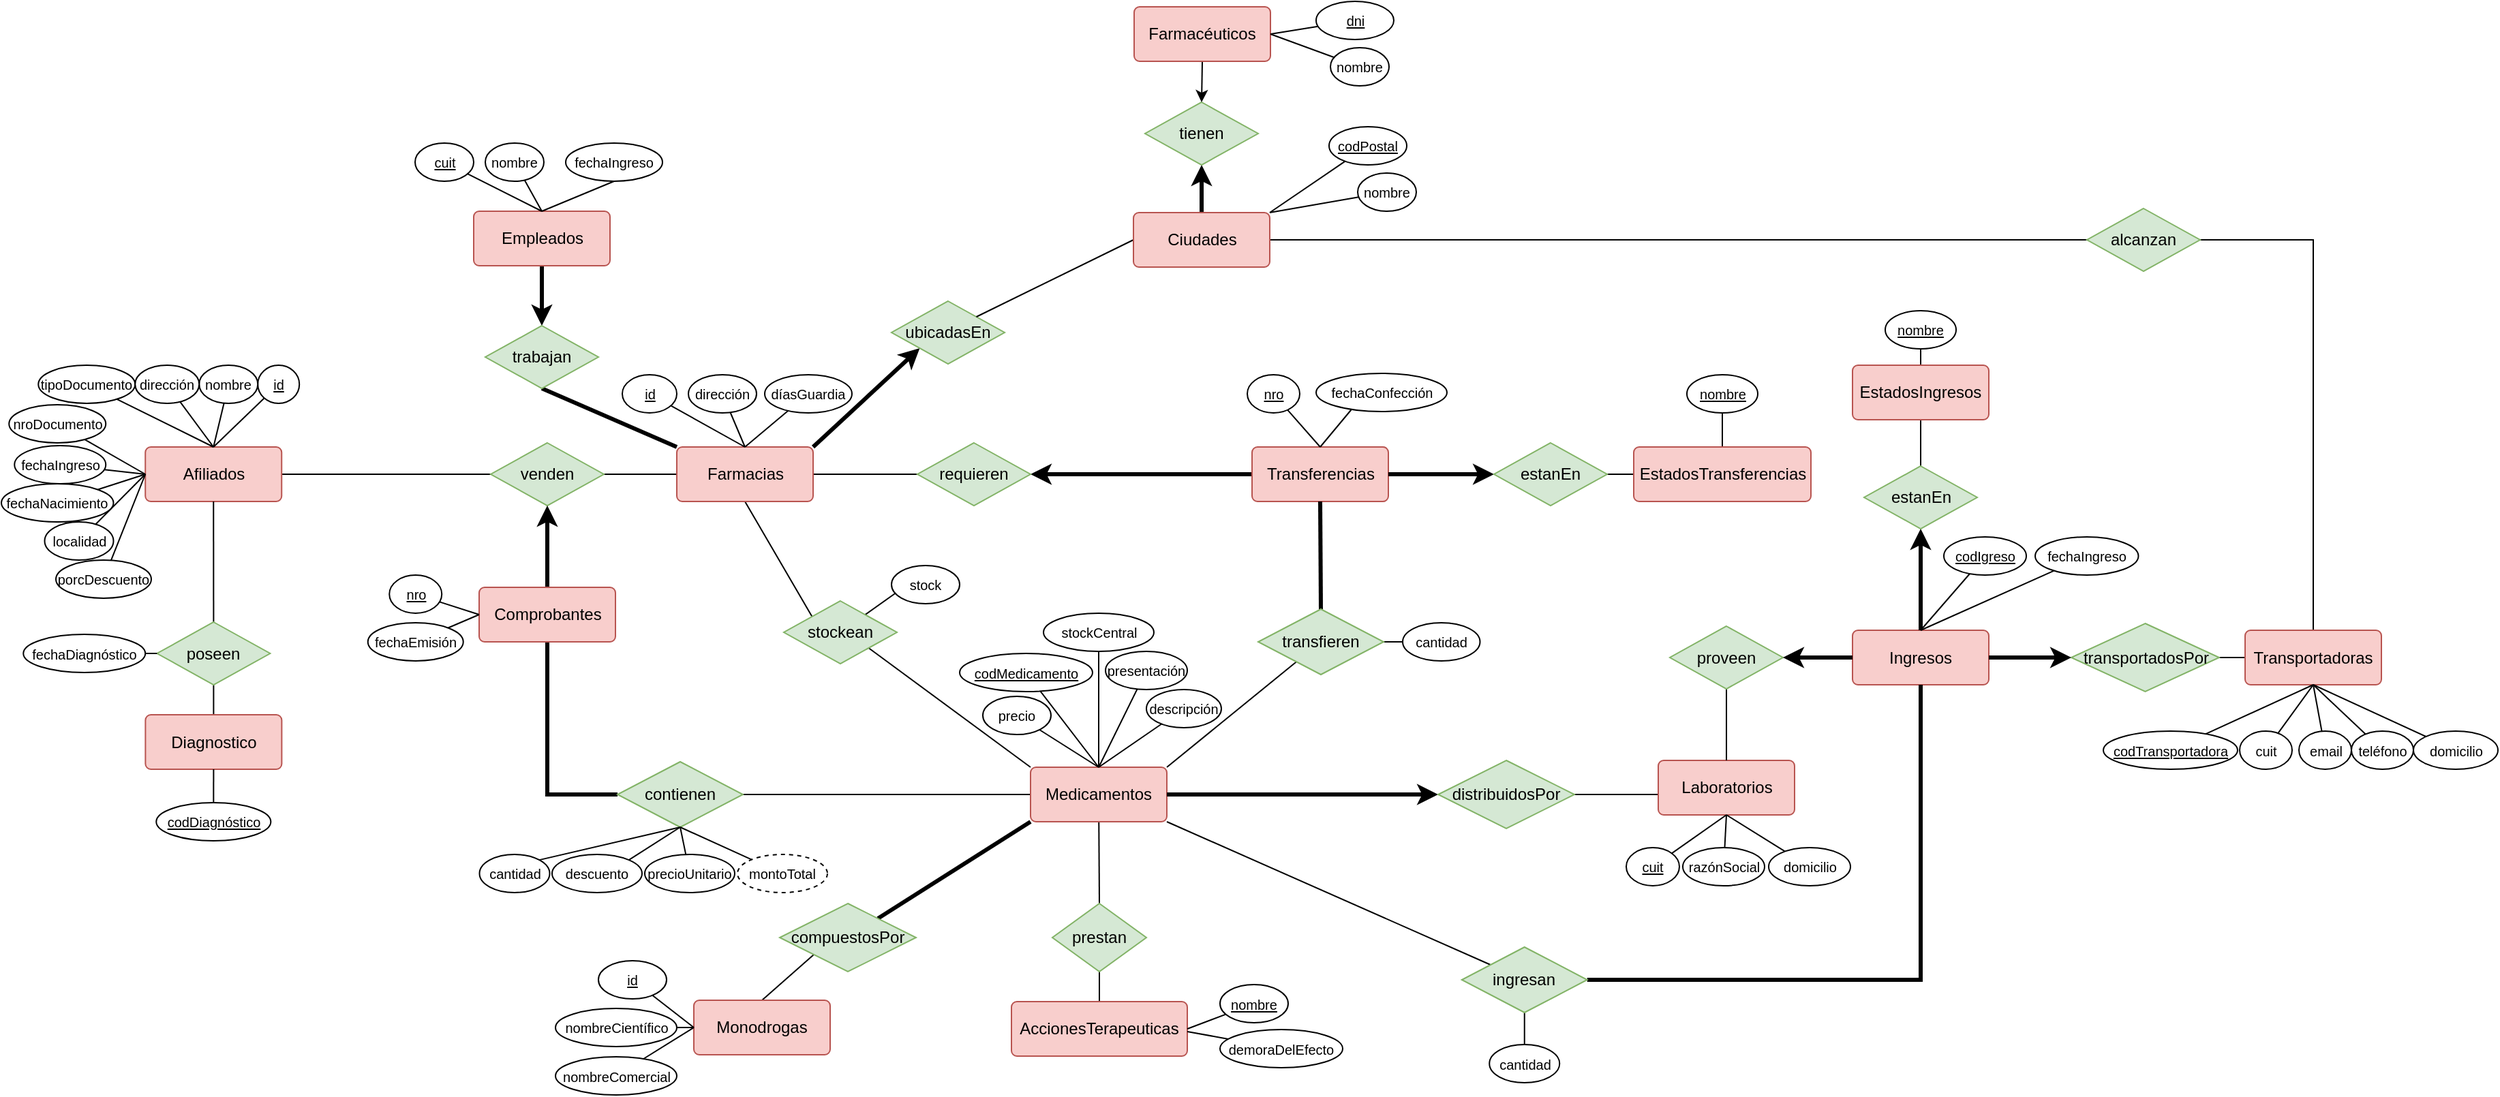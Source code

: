 <mxfile version="22.0.2" type="google" pages="3">
  <diagram name="Página-1" id="Yls1_nzAutBuR-c35HwC">
    <mxGraphModel grid="1" page="1" gridSize="10" guides="1" tooltips="1" connect="1" arrows="1" fold="1" pageScale="1" pageWidth="827" pageHeight="1169" math="0" shadow="0">
      <root>
        <mxCell id="0" />
        <mxCell id="1" parent="0" />
        <mxCell id="rdDSph3utsxUhI88LMzY-4" style="rounded=0;orthogonalLoop=1;jettySize=auto;html=1;exitX=1;exitY=0;exitDx=0;exitDy=0;entryX=0;entryY=1;entryDx=0;entryDy=0;strokeWidth=3;" edge="1" parent="1" source="rdDSph3utsxUhI88LMzY-1" target="rdDSph3utsxUhI88LMzY-2">
          <mxGeometry relative="1" as="geometry" />
        </mxCell>
        <mxCell id="rdDSph3utsxUhI88LMzY-13" style="rounded=0;orthogonalLoop=1;jettySize=auto;html=1;entryX=0.5;entryY=1;entryDx=0;entryDy=0;endArrow=none;endFill=0;strokeWidth=3;exitX=0;exitY=0;exitDx=0;exitDy=0;" edge="1" parent="1" source="rdDSph3utsxUhI88LMzY-1" target="rdDSph3utsxUhI88LMzY-11">
          <mxGeometry relative="1" as="geometry">
            <mxPoint x="1110" y="2510" as="sourcePoint" />
          </mxGeometry>
        </mxCell>
        <mxCell id="rdDSph3utsxUhI88LMzY-16" style="edgeStyle=orthogonalEdgeStyle;rounded=0;orthogonalLoop=1;jettySize=auto;html=1;exitX=0;exitY=0.5;exitDx=0;exitDy=0;entryX=1;entryY=0.5;entryDx=0;entryDy=0;endArrow=none;endFill=0;" edge="1" parent="1" source="rdDSph3utsxUhI88LMzY-1" target="rdDSph3utsxUhI88LMzY-15">
          <mxGeometry relative="1" as="geometry">
            <mxPoint x="1079.5" y="2533" as="sourcePoint" />
          </mxGeometry>
        </mxCell>
        <mxCell id="rdDSph3utsxUhI88LMzY-38" style="rounded=0;orthogonalLoop=1;jettySize=auto;html=1;exitX=0.5;exitY=1;exitDx=0;exitDy=0;entryX=0;entryY=0;entryDx=0;entryDy=0;endArrow=none;endFill=0;" edge="1" parent="1" source="rdDSph3utsxUhI88LMzY-1" target="rdDSph3utsxUhI88LMzY-36">
          <mxGeometry relative="1" as="geometry" />
        </mxCell>
        <mxCell id="TX9koDRltOLuCJDvM678-141" style="edgeStyle=none;shape=connector;rounded=0;orthogonalLoop=1;jettySize=auto;html=1;entryX=0;entryY=0.5;entryDx=0;entryDy=0;labelBackgroundColor=default;strokeColor=default;fontFamily=Helvetica;fontSize=11;fontColor=default;endArrow=none;endFill=0;" edge="1" parent="1" source="rdDSph3utsxUhI88LMzY-1" target="TX9koDRltOLuCJDvM678-140">
          <mxGeometry relative="1" as="geometry">
            <mxPoint x="1335.5" y="2533" as="targetPoint" />
          </mxGeometry>
        </mxCell>
        <mxCell id="rdDSph3utsxUhI88LMzY-1" value="Farmacias" style="rounded=1;arcSize=10;whiteSpace=wrap;html=1;align=center;fillColor=#f8cecc;strokeColor=#b85450;" vertex="1" parent="1">
          <mxGeometry x="1111.5" y="2513" width="100" height="40" as="geometry" />
        </mxCell>
        <mxCell id="rdDSph3utsxUhI88LMzY-2" value="ubicadasEn" style="shape=rhombus;perimeter=rhombusPerimeter;whiteSpace=wrap;html=1;align=center;fillColor=#d5e8d4;strokeColor=#82b366;" vertex="1" parent="1">
          <mxGeometry x="1269" y="2406" width="83" height="46" as="geometry" />
        </mxCell>
        <mxCell id="rdDSph3utsxUhI88LMzY-5" style="rounded=0;orthogonalLoop=1;jettySize=auto;html=1;exitX=0;exitY=0.5;exitDx=0;exitDy=0;entryX=1;entryY=0;entryDx=0;entryDy=0;endArrow=none;endFill=0;strokeWidth=1;" edge="1" parent="1" source="rdDSph3utsxUhI88LMzY-3" target="rdDSph3utsxUhI88LMzY-2">
          <mxGeometry relative="1" as="geometry" />
        </mxCell>
        <mxCell id="rdDSph3utsxUhI88LMzY-7" style="rounded=0;orthogonalLoop=1;jettySize=auto;html=1;exitX=0.5;exitY=0;exitDx=0;exitDy=0;strokeWidth=3;entryX=0.5;entryY=1;entryDx=0;entryDy=0;" edge="1" parent="1" source="rdDSph3utsxUhI88LMzY-3" target="rdDSph3utsxUhI88LMzY-6">
          <mxGeometry relative="1" as="geometry" />
        </mxCell>
        <mxCell id="TX9koDRltOLuCJDvM678-136" style="edgeStyle=orthogonalEdgeStyle;shape=connector;rounded=0;orthogonalLoop=1;jettySize=auto;html=1;labelBackgroundColor=default;strokeColor=default;fontFamily=Helvetica;fontSize=11;fontColor=default;endArrow=none;endFill=0;entryX=0;entryY=0.5;entryDx=0;entryDy=0;exitX=1;exitY=0.5;exitDx=0;exitDy=0;" edge="1" parent="1" source="rdDSph3utsxUhI88LMzY-3" target="TX9koDRltOLuCJDvM678-137">
          <mxGeometry relative="1" as="geometry">
            <mxPoint x="1497" y="2350" as="targetPoint" />
            <mxPoint x="1550" y="2381" as="sourcePoint" />
          </mxGeometry>
        </mxCell>
        <mxCell id="rdDSph3utsxUhI88LMzY-3" value="Ciudades" style="rounded=1;arcSize=10;whiteSpace=wrap;html=1;align=center;fillColor=#f8cecc;strokeColor=#b85450;" vertex="1" parent="1">
          <mxGeometry x="1446.5" y="2341" width="100" height="40" as="geometry" />
        </mxCell>
        <mxCell id="rdDSph3utsxUhI88LMzY-6" value="tienen" style="shape=rhombus;perimeter=rhombusPerimeter;whiteSpace=wrap;html=1;align=center;fillColor=#d5e8d4;strokeColor=#82b366;" vertex="1" parent="1">
          <mxGeometry x="1455" y="2260" width="83" height="46" as="geometry" />
        </mxCell>
        <mxCell id="rdDSph3utsxUhI88LMzY-9" style="rounded=0;orthogonalLoop=1;jettySize=auto;html=1;exitX=0.5;exitY=1;exitDx=0;exitDy=0;entryX=0.5;entryY=0;entryDx=0;entryDy=0;endArrow=classic;endFill=1;startArrow=none;startFill=0;strokeWidth=1;" edge="1" parent="1" source="rdDSph3utsxUhI88LMzY-8" target="rdDSph3utsxUhI88LMzY-6">
          <mxGeometry relative="1" as="geometry" />
        </mxCell>
        <mxCell id="rdDSph3utsxUhI88LMzY-8" value="Farmacéuticos" style="rounded=1;arcSize=10;whiteSpace=wrap;html=1;align=center;fillColor=#f8cecc;strokeColor=#b85450;" vertex="1" parent="1">
          <mxGeometry x="1447" y="2190" width="100" height="40" as="geometry" />
        </mxCell>
        <mxCell id="rdDSph3utsxUhI88LMzY-12" style="edgeStyle=orthogonalEdgeStyle;rounded=0;orthogonalLoop=1;jettySize=auto;html=1;exitX=0.5;exitY=1;exitDx=0;exitDy=0;entryX=0.5;entryY=0;entryDx=0;entryDy=0;endArrow=classic;endFill=1;strokeWidth=3;" edge="1" parent="1" source="rdDSph3utsxUhI88LMzY-10" target="rdDSph3utsxUhI88LMzY-11">
          <mxGeometry relative="1" as="geometry" />
        </mxCell>
        <mxCell id="rdDSph3utsxUhI88LMzY-10" value="Empleados" style="rounded=1;arcSize=10;whiteSpace=wrap;html=1;align=center;fillColor=#f8cecc;strokeColor=#b85450;" vertex="1" parent="1">
          <mxGeometry x="962.5" y="2340" width="100" height="40" as="geometry" />
        </mxCell>
        <mxCell id="rdDSph3utsxUhI88LMzY-11" value="trabajan" style="shape=rhombus;perimeter=rhombusPerimeter;whiteSpace=wrap;html=1;align=center;fillColor=#d5e8d4;strokeColor=#82b366;" vertex="1" parent="1">
          <mxGeometry x="971" y="2424" width="83" height="46" as="geometry" />
        </mxCell>
        <mxCell id="rdDSph3utsxUhI88LMzY-17" style="edgeStyle=orthogonalEdgeStyle;rounded=0;orthogonalLoop=1;jettySize=auto;html=1;exitX=1;exitY=0.5;exitDx=0;exitDy=0;entryX=0;entryY=0.5;entryDx=0;entryDy=0;endArrow=none;endFill=0;" edge="1" parent="1" source="rdDSph3utsxUhI88LMzY-14" target="rdDSph3utsxUhI88LMzY-15">
          <mxGeometry relative="1" as="geometry" />
        </mxCell>
        <mxCell id="rdDSph3utsxUhI88LMzY-14" value="Afiliados" style="rounded=1;arcSize=10;whiteSpace=wrap;html=1;align=center;fillColor=#f8cecc;strokeColor=#b85450;" vertex="1" parent="1">
          <mxGeometry x="721.62" y="2513" width="100" height="40" as="geometry" />
        </mxCell>
        <mxCell id="rdDSph3utsxUhI88LMzY-15" value="venden" style="shape=rhombus;perimeter=rhombusPerimeter;whiteSpace=wrap;html=1;align=center;fillColor=#d5e8d4;strokeColor=#82b366;" vertex="1" parent="1">
          <mxGeometry x="975" y="2510" width="83" height="46" as="geometry" />
        </mxCell>
        <mxCell id="rdDSph3utsxUhI88LMzY-23" style="rounded=0;orthogonalLoop=1;jettySize=auto;html=1;exitX=0.5;exitY=0;exitDx=0;exitDy=0;entryX=0.5;entryY=1;entryDx=0;entryDy=0;endArrow=none;endFill=0;" edge="1" parent="1" source="rdDSph3utsxUhI88LMzY-26" target="rdDSph3utsxUhI88LMzY-14">
          <mxGeometry relative="1" as="geometry">
            <mxPoint x="771.62" y="2580" as="sourcePoint" />
          </mxGeometry>
        </mxCell>
        <mxCell id="rdDSph3utsxUhI88LMzY-28" style="edgeStyle=orthogonalEdgeStyle;rounded=0;orthogonalLoop=1;jettySize=auto;html=1;exitX=0.5;exitY=0;exitDx=0;exitDy=0;entryX=0.5;entryY=1;entryDx=0;entryDy=0;strokeWidth=1;endArrow=none;endFill=0;" edge="1" parent="1" source="rdDSph3utsxUhI88LMzY-24" target="rdDSph3utsxUhI88LMzY-26">
          <mxGeometry relative="1" as="geometry" />
        </mxCell>
        <mxCell id="rdDSph3utsxUhI88LMzY-24" value="Diagnostico" style="rounded=1;arcSize=10;whiteSpace=wrap;html=1;align=center;fillColor=#f8cecc;strokeColor=#b85450;" vertex="1" parent="1">
          <mxGeometry x="721.69" y="2709.5" width="100" height="40" as="geometry" />
        </mxCell>
        <mxCell id="rdDSph3utsxUhI88LMzY-26" value="poseen" style="shape=rhombus;perimeter=rhombusPerimeter;whiteSpace=wrap;html=1;align=center;fillColor=#d5e8d4;strokeColor=#82b366;" vertex="1" parent="1">
          <mxGeometry x="730.19" y="2641.5" width="83" height="46" as="geometry" />
        </mxCell>
        <mxCell id="rdDSph3utsxUhI88LMzY-30" style="edgeStyle=orthogonalEdgeStyle;rounded=0;orthogonalLoop=1;jettySize=auto;html=1;exitX=0.5;exitY=0;exitDx=0;exitDy=0;entryX=0.5;entryY=1;entryDx=0;entryDy=0;strokeWidth=3;" edge="1" parent="1" source="rdDSph3utsxUhI88LMzY-29" target="rdDSph3utsxUhI88LMzY-15">
          <mxGeometry relative="1" as="geometry" />
        </mxCell>
        <mxCell id="rdDSph3utsxUhI88LMzY-33" style="edgeStyle=orthogonalEdgeStyle;rounded=0;orthogonalLoop=1;jettySize=auto;html=1;exitX=0.5;exitY=1;exitDx=0;exitDy=0;endArrow=none;endFill=0;strokeWidth=3;entryX=0;entryY=0.5;entryDx=0;entryDy=0;" edge="1" parent="1" source="rdDSph3utsxUhI88LMzY-29" target="rdDSph3utsxUhI88LMzY-32">
          <mxGeometry relative="1" as="geometry">
            <mxPoint x="1150" y="2710" as="targetPoint" />
          </mxGeometry>
        </mxCell>
        <mxCell id="rdDSph3utsxUhI88LMzY-29" value="Comprobantes" style="rounded=1;arcSize=10;whiteSpace=wrap;html=1;align=center;fillColor=#f8cecc;strokeColor=#b85450;" vertex="1" parent="1">
          <mxGeometry x="966.5" y="2616" width="100" height="40" as="geometry" />
        </mxCell>
        <mxCell id="rdDSph3utsxUhI88LMzY-34" style="edgeStyle=orthogonalEdgeStyle;rounded=0;orthogonalLoop=1;jettySize=auto;html=1;exitX=0;exitY=0.5;exitDx=0;exitDy=0;entryX=1;entryY=0.5;entryDx=0;entryDy=0;endArrow=none;endFill=0;" edge="1" parent="1" source="rdDSph3utsxUhI88LMzY-31" target="rdDSph3utsxUhI88LMzY-32">
          <mxGeometry relative="1" as="geometry">
            <mxPoint x="1331" y="2768" as="sourcePoint" />
          </mxGeometry>
        </mxCell>
        <mxCell id="rdDSph3utsxUhI88LMzY-37" style="rounded=0;orthogonalLoop=1;jettySize=auto;html=1;exitX=0;exitY=0;exitDx=0;exitDy=0;entryX=1;entryY=1;entryDx=0;entryDy=0;endArrow=none;endFill=0;" edge="1" parent="1" source="rdDSph3utsxUhI88LMzY-31" target="rdDSph3utsxUhI88LMzY-36">
          <mxGeometry relative="1" as="geometry">
            <mxPoint x="1331" y="2748" as="sourcePoint" />
          </mxGeometry>
        </mxCell>
        <mxCell id="rdDSph3utsxUhI88LMzY-41" style="rounded=0;orthogonalLoop=1;jettySize=auto;html=1;exitX=0;exitY=1;exitDx=0;exitDy=0;endArrow=none;endFill=0;strokeWidth=3;" edge="1" parent="1" source="rdDSph3utsxUhI88LMzY-31" target="rdDSph3utsxUhI88LMzY-40">
          <mxGeometry relative="1" as="geometry">
            <mxPoint x="1331" y="2788" as="sourcePoint" />
          </mxGeometry>
        </mxCell>
        <mxCell id="TX9koDRltOLuCJDvM678-84" style="edgeStyle=none;shape=connector;rounded=0;orthogonalLoop=1;jettySize=auto;html=1;labelBackgroundColor=default;strokeColor=default;fontFamily=Helvetica;fontSize=11;fontColor=default;endArrow=none;endFill=0;entryX=0.5;entryY=0;entryDx=0;entryDy=0;" edge="1" parent="1" source="rdDSph3utsxUhI88LMzY-31" target="TX9koDRltOLuCJDvM678-83">
          <mxGeometry relative="1" as="geometry">
            <mxPoint x="1450" y="2880" as="targetPoint" />
          </mxGeometry>
        </mxCell>
        <mxCell id="rdDSph3utsxUhI88LMzY-31" value="Medicamentos" style="rounded=1;arcSize=10;whiteSpace=wrap;html=1;align=center;fillColor=#f8cecc;strokeColor=#b85450;" vertex="1" parent="1">
          <mxGeometry x="1371" y="2748" width="100" height="40" as="geometry" />
        </mxCell>
        <mxCell id="rdDSph3utsxUhI88LMzY-32" value="contienen" style="shape=rhombus;perimeter=rhombusPerimeter;whiteSpace=wrap;html=1;align=center;fillColor=#d5e8d4;strokeColor=#82b366;" vertex="1" parent="1">
          <mxGeometry x="1068" y="2744" width="92" height="48" as="geometry" />
        </mxCell>
        <mxCell id="TX9koDRltOLuCJDvM678-167" style="edgeStyle=none;shape=connector;rounded=0;orthogonalLoop=1;jettySize=auto;html=1;labelBackgroundColor=default;strokeColor=default;fontFamily=Helvetica;fontSize=11;fontColor=default;endArrow=none;endFill=0;entryX=0.091;entryY=0.684;entryDx=0;entryDy=0;entryPerimeter=0;" edge="1" parent="1" source="rdDSph3utsxUhI88LMzY-36" target="TX9koDRltOLuCJDvM678-168">
          <mxGeometry relative="1" as="geometry">
            <mxPoint x="1280.0" y="2620" as="targetPoint" />
          </mxGeometry>
        </mxCell>
        <mxCell id="rdDSph3utsxUhI88LMzY-36" value="stockean" style="shape=rhombus;perimeter=rhombusPerimeter;whiteSpace=wrap;html=1;align=center;fillColor=#d5e8d4;strokeColor=#82b366;" vertex="1" parent="1">
          <mxGeometry x="1190" y="2626" width="83" height="46" as="geometry" />
        </mxCell>
        <mxCell id="rdDSph3utsxUhI88LMzY-42" style="rounded=0;orthogonalLoop=1;jettySize=auto;html=1;exitX=0.5;exitY=0;exitDx=0;exitDy=0;entryX=0;entryY=1;entryDx=0;entryDy=0;endArrow=none;endFill=0;" edge="1" parent="1" source="rdDSph3utsxUhI88LMzY-39" target="rdDSph3utsxUhI88LMzY-40">
          <mxGeometry relative="1" as="geometry" />
        </mxCell>
        <mxCell id="rdDSph3utsxUhI88LMzY-46" style="rounded=0;orthogonalLoop=1;jettySize=auto;html=1;strokeWidth=3;entryX=0;entryY=0.5;entryDx=0;entryDy=0;exitX=1;exitY=0.5;exitDx=0;exitDy=0;" edge="1" parent="1" source="rdDSph3utsxUhI88LMzY-31" target="rdDSph3utsxUhI88LMzY-44">
          <mxGeometry relative="1" as="geometry">
            <mxPoint x="1480" y="2790" as="sourcePoint" />
          </mxGeometry>
        </mxCell>
        <mxCell id="rdDSph3utsxUhI88LMzY-39" value="Monodrogas" style="rounded=1;arcSize=10;whiteSpace=wrap;html=1;align=center;fillColor=#f8cecc;strokeColor=#b85450;" vertex="1" parent="1">
          <mxGeometry x="1124" y="2919" width="100" height="40" as="geometry" />
        </mxCell>
        <mxCell id="rdDSph3utsxUhI88LMzY-40" value="compuestosPor" style="shape=rhombus;perimeter=rhombusPerimeter;whiteSpace=wrap;html=1;align=center;fillColor=#d5e8d4;strokeColor=#82b366;" vertex="1" parent="1">
          <mxGeometry x="1187" y="2848" width="100" height="50" as="geometry" />
        </mxCell>
        <mxCell id="rdDSph3utsxUhI88LMzY-45" style="rounded=0;orthogonalLoop=1;jettySize=auto;html=1;entryX=1;entryY=0.5;entryDx=0;entryDy=0;endArrow=none;endFill=0;strokeWidth=1;exitX=0;exitY=0.5;exitDx=0;exitDy=0;" edge="1" parent="1" target="rdDSph3utsxUhI88LMzY-44">
          <mxGeometry relative="1" as="geometry">
            <mxPoint x="1881.5" y="2768" as="sourcePoint" />
            <mxPoint x="1858" y="2768" as="targetPoint" />
          </mxGeometry>
        </mxCell>
        <mxCell id="rdDSph3utsxUhI88LMzY-43" value="Laboratorios" style="rounded=1;arcSize=10;whiteSpace=wrap;html=1;align=center;fillColor=#f8cecc;strokeColor=#b85450;" vertex="1" parent="1">
          <mxGeometry x="1831.5" y="2743" width="100" height="40" as="geometry" />
        </mxCell>
        <mxCell id="rdDSph3utsxUhI88LMzY-44" value="distribuidosPor" style="shape=rhombus;perimeter=rhombusPerimeter;whiteSpace=wrap;html=1;align=center;fillColor=#d5e8d4;strokeColor=#82b366;" vertex="1" parent="1">
          <mxGeometry x="1670" y="2743" width="100" height="50" as="geometry" />
        </mxCell>
        <mxCell id="TX9koDRltOLuCJDvM678-85" style="edgeStyle=none;shape=connector;rounded=0;orthogonalLoop=1;jettySize=auto;html=1;entryX=0.5;entryY=1;entryDx=0;entryDy=0;labelBackgroundColor=default;strokeColor=default;fontFamily=Helvetica;fontSize=11;fontColor=default;endArrow=none;endFill=0;exitX=0.5;exitY=0;exitDx=0;exitDy=0;" edge="1" parent="1" source="rdDSph3utsxUhI88LMzY-47" target="TX9koDRltOLuCJDvM678-83">
          <mxGeometry relative="1" as="geometry" />
        </mxCell>
        <mxCell id="rdDSph3utsxUhI88LMzY-47" value="AccionesTerapeuticas" style="rounded=1;arcSize=10;whiteSpace=wrap;html=1;align=center;fillColor=#f8cecc;strokeColor=#b85450;" vertex="1" parent="1">
          <mxGeometry x="1357" y="2920" width="129" height="40" as="geometry" />
        </mxCell>
        <mxCell id="rdDSph3utsxUhI88LMzY-50" value="Ingresos" style="rounded=1;arcSize=10;whiteSpace=wrap;html=1;align=center;fillColor=#f8cecc;strokeColor=#b85450;" vertex="1" parent="1">
          <mxGeometry x="1974" y="2647.5" width="100" height="40" as="geometry" />
        </mxCell>
        <mxCell id="rdDSph3utsxUhI88LMzY-57" style="edgeStyle=orthogonalEdgeStyle;rounded=0;orthogonalLoop=1;jettySize=auto;html=1;entryX=0;entryY=0.5;entryDx=0;entryDy=0;endArrow=none;endFill=0;exitX=1;exitY=0.5;exitDx=0;exitDy=0;" edge="1" parent="1" source="rdDSph3utsxUhI88LMzY-51" target="rdDSph3utsxUhI88LMzY-56">
          <mxGeometry relative="1" as="geometry">
            <mxPoint x="2303.5" y="2694.5" as="sourcePoint" />
          </mxGeometry>
        </mxCell>
        <mxCell id="rdDSph3utsxUhI88LMzY-51" value="transportadosPor" style="shape=rhombus;perimeter=rhombusPerimeter;whiteSpace=wrap;html=1;align=center;fillColor=#d5e8d4;strokeColor=#82b366;" vertex="1" parent="1">
          <mxGeometry x="2134.5" y="2642.5" width="108.5" height="50" as="geometry" />
        </mxCell>
        <mxCell id="rdDSph3utsxUhI88LMzY-52" style="edgeStyle=orthogonalEdgeStyle;rounded=0;orthogonalLoop=1;jettySize=auto;html=1;exitX=1;exitY=0.5;exitDx=0;exitDy=0;entryX=0;entryY=0.5;entryDx=0;entryDy=0;endArrow=classic;endFill=1;strokeWidth=3;" edge="1" parent="1" source="rdDSph3utsxUhI88LMzY-50" target="rdDSph3utsxUhI88LMzY-51">
          <mxGeometry relative="1" as="geometry" />
        </mxCell>
        <mxCell id="TX9koDRltOLuCJDvM678-138" style="edgeStyle=orthogonalEdgeStyle;shape=connector;rounded=0;orthogonalLoop=1;jettySize=auto;html=1;entryX=1;entryY=0.5;entryDx=0;entryDy=0;labelBackgroundColor=default;strokeColor=default;fontFamily=Helvetica;fontSize=11;fontColor=default;endArrow=none;endFill=0;exitX=0.5;exitY=0;exitDx=0;exitDy=0;" edge="1" parent="1" source="rdDSph3utsxUhI88LMzY-56" target="TX9koDRltOLuCJDvM678-137">
          <mxGeometry relative="1" as="geometry">
            <mxPoint x="2345" y="2380" as="targetPoint" />
          </mxGeometry>
        </mxCell>
        <mxCell id="rdDSph3utsxUhI88LMzY-56" value="Transportadoras" style="rounded=1;arcSize=10;whiteSpace=wrap;html=1;align=center;fillColor=#f8cecc;strokeColor=#b85450;" vertex="1" parent="1">
          <mxGeometry x="2262" y="2647.5" width="100" height="40" as="geometry" />
        </mxCell>
        <mxCell id="TX9koDRltOLuCJDvM678-93" style="edgeStyle=none;shape=connector;rounded=0;orthogonalLoop=1;jettySize=auto;html=1;entryX=0.5;entryY=0;entryDx=0;entryDy=0;labelBackgroundColor=default;strokeColor=default;fontFamily=Helvetica;fontSize=11;fontColor=default;endArrow=none;endFill=0;" edge="1" parent="1" source="rdDSph3utsxUhI88LMzY-66" target="rdDSph3utsxUhI88LMzY-43">
          <mxGeometry relative="1" as="geometry">
            <mxPoint x="1881.5" y="2748" as="targetPoint" />
          </mxGeometry>
        </mxCell>
        <mxCell id="rdDSph3utsxUhI88LMzY-66" value="proveen" style="shape=rhombus;perimeter=rhombusPerimeter;whiteSpace=wrap;html=1;align=center;fillColor=#d5e8d4;strokeColor=#82b366;" vertex="1" parent="1">
          <mxGeometry x="1840" y="2644.5" width="83" height="46" as="geometry" />
        </mxCell>
        <mxCell id="TX9koDRltOLuCJDvM678-12" style="edgeStyle=none;shape=connector;rounded=0;orthogonalLoop=1;jettySize=auto;html=1;entryX=0.5;entryY=0;entryDx=0;entryDy=0;labelBackgroundColor=default;strokeColor=default;fontFamily=Helvetica;fontSize=11;fontColor=default;endArrow=none;endFill=0;" edge="1" parent="1" source="TX9koDRltOLuCJDvM678-2" target="rdDSph3utsxUhI88LMzY-10">
          <mxGeometry relative="1" as="geometry" />
        </mxCell>
        <mxCell id="TX9koDRltOLuCJDvM678-2" value="cuit" style="ellipse;whiteSpace=wrap;html=1;fontSize=10;fontStyle=4" vertex="1" parent="1">
          <mxGeometry x="919.5" y="2290" width="43" height="28" as="geometry" />
        </mxCell>
        <mxCell id="TX9koDRltOLuCJDvM678-6" style="rounded=0;orthogonalLoop=1;jettySize=auto;html=1;entryX=0.5;entryY=0;entryDx=0;entryDy=0;endArrow=none;endFill=0;" edge="1" parent="1" source="TX9koDRltOLuCJDvM678-3" target="rdDSph3utsxUhI88LMzY-10">
          <mxGeometry relative="1" as="geometry" />
        </mxCell>
        <mxCell id="TX9koDRltOLuCJDvM678-3" value="nombre" style="ellipse;whiteSpace=wrap;html=1;fontSize=10;fontStyle=0" vertex="1" parent="1">
          <mxGeometry x="971" y="2290" width="43" height="28" as="geometry" />
        </mxCell>
        <mxCell id="TX9koDRltOLuCJDvM678-8" value="fechaIngreso" style="ellipse;whiteSpace=wrap;html=1;fontSize=10;fontStyle=0" vertex="1" parent="1">
          <mxGeometry x="1030" y="2290" width="71" height="28" as="geometry" />
        </mxCell>
        <mxCell id="TX9koDRltOLuCJDvM678-11" style="rounded=0;orthogonalLoop=1;jettySize=auto;html=1;entryX=0.5;entryY=0;entryDx=0;entryDy=0;endArrow=none;endFill=0;exitX=0.5;exitY=1;exitDx=0;exitDy=0;" edge="1" parent="1" source="TX9koDRltOLuCJDvM678-8" target="rdDSph3utsxUhI88LMzY-10">
          <mxGeometry relative="1" as="geometry">
            <mxPoint x="1010" y="2327" as="sourcePoint" />
            <mxPoint x="1023" y="2350" as="targetPoint" />
          </mxGeometry>
        </mxCell>
        <mxCell id="TX9koDRltOLuCJDvM678-15" style="edgeStyle=none;shape=connector;rounded=0;orthogonalLoop=1;jettySize=auto;html=1;entryX=1;entryY=0;entryDx=0;entryDy=0;labelBackgroundColor=default;strokeColor=default;fontFamily=Helvetica;fontSize=11;fontColor=default;endArrow=none;endFill=0;" edge="1" parent="1" source="TX9koDRltOLuCJDvM678-13" target="rdDSph3utsxUhI88LMzY-3">
          <mxGeometry relative="1" as="geometry" />
        </mxCell>
        <mxCell id="TX9koDRltOLuCJDvM678-13" value="nombre" style="ellipse;whiteSpace=wrap;html=1;fontSize=10;fontStyle=0" vertex="1" parent="1">
          <mxGeometry x="1611" y="2312" width="43" height="28" as="geometry" />
        </mxCell>
        <mxCell id="TX9koDRltOLuCJDvM678-16" style="edgeStyle=none;shape=connector;rounded=0;orthogonalLoop=1;jettySize=auto;html=1;labelBackgroundColor=default;strokeColor=default;fontFamily=Helvetica;fontSize=11;fontColor=default;endArrow=none;endFill=0;entryX=1;entryY=0;entryDx=0;entryDy=0;" edge="1" parent="1" source="TX9koDRltOLuCJDvM678-14" target="rdDSph3utsxUhI88LMzY-3">
          <mxGeometry relative="1" as="geometry">
            <mxPoint x="1500" y="2390" as="targetPoint" />
          </mxGeometry>
        </mxCell>
        <mxCell id="TX9koDRltOLuCJDvM678-14" value="codPostal" style="ellipse;whiteSpace=wrap;html=1;fontSize=10;fontStyle=4" vertex="1" parent="1">
          <mxGeometry x="1590" y="2278" width="57" height="28" as="geometry" />
        </mxCell>
        <mxCell id="TX9koDRltOLuCJDvM678-20" style="edgeStyle=none;shape=connector;rounded=0;orthogonalLoop=1;jettySize=auto;html=1;entryX=0.5;entryY=0;entryDx=0;entryDy=0;labelBackgroundColor=default;strokeColor=default;fontFamily=Helvetica;fontSize=11;fontColor=default;endArrow=none;endFill=0;" edge="1" parent="1" source="TX9koDRltOLuCJDvM678-17" target="rdDSph3utsxUhI88LMzY-1">
          <mxGeometry relative="1" as="geometry" />
        </mxCell>
        <mxCell id="TX9koDRltOLuCJDvM678-17" value="id" style="ellipse;whiteSpace=wrap;html=1;fontSize=10;fontStyle=4" vertex="1" parent="1">
          <mxGeometry x="1071.5" y="2460" width="40" height="28" as="geometry" />
        </mxCell>
        <mxCell id="TX9koDRltOLuCJDvM678-21" style="edgeStyle=none;shape=connector;rounded=0;orthogonalLoop=1;jettySize=auto;html=1;entryX=0.5;entryY=0;entryDx=0;entryDy=0;labelBackgroundColor=default;strokeColor=default;fontFamily=Helvetica;fontSize=11;fontColor=default;endArrow=none;endFill=0;" edge="1" parent="1" source="TX9koDRltOLuCJDvM678-18" target="rdDSph3utsxUhI88LMzY-1">
          <mxGeometry relative="1" as="geometry" />
        </mxCell>
        <mxCell id="TX9koDRltOLuCJDvM678-18" value="dirección" style="ellipse;whiteSpace=wrap;html=1;fontSize=10;fontStyle=0" vertex="1" parent="1">
          <mxGeometry x="1120" y="2460" width="50" height="28" as="geometry" />
        </mxCell>
        <mxCell id="TX9koDRltOLuCJDvM678-22" style="edgeStyle=none;shape=connector;rounded=0;orthogonalLoop=1;jettySize=auto;html=1;entryX=0.5;entryY=0;entryDx=0;entryDy=0;labelBackgroundColor=default;strokeColor=default;fontFamily=Helvetica;fontSize=11;fontColor=default;endArrow=none;endFill=0;" edge="1" parent="1" source="TX9koDRltOLuCJDvM678-19" target="rdDSph3utsxUhI88LMzY-1">
          <mxGeometry relative="1" as="geometry" />
        </mxCell>
        <mxCell id="TX9koDRltOLuCJDvM678-19" value="díasGuardia" style="ellipse;whiteSpace=wrap;html=1;fontSize=10;fontStyle=0" vertex="1" parent="1">
          <mxGeometry x="1176" y="2460" width="64" height="28" as="geometry" />
        </mxCell>
        <mxCell id="TX9koDRltOLuCJDvM678-32" style="edgeStyle=none;shape=connector;rounded=0;orthogonalLoop=1;jettySize=auto;html=1;entryX=0.5;entryY=0;entryDx=0;entryDy=0;labelBackgroundColor=default;strokeColor=default;fontFamily=Helvetica;fontSize=11;fontColor=default;endArrow=none;endFill=0;" edge="1" parent="1" source="TX9koDRltOLuCJDvM678-23" target="rdDSph3utsxUhI88LMzY-14">
          <mxGeometry relative="1" as="geometry" />
        </mxCell>
        <mxCell id="TX9koDRltOLuCJDvM678-23" value="id" style="ellipse;whiteSpace=wrap;html=1;fontSize=10;fontStyle=4" vertex="1" parent="1">
          <mxGeometry x="804.12" y="2453" width="30.5" height="28" as="geometry" />
        </mxCell>
        <mxCell id="TX9koDRltOLuCJDvM678-33" style="edgeStyle=none;shape=connector;rounded=0;orthogonalLoop=1;jettySize=auto;html=1;entryX=0.5;entryY=0;entryDx=0;entryDy=0;labelBackgroundColor=default;strokeColor=default;fontFamily=Helvetica;fontSize=11;fontColor=default;endArrow=none;endFill=0;" edge="1" parent="1" source="TX9koDRltOLuCJDvM678-24" target="rdDSph3utsxUhI88LMzY-14">
          <mxGeometry relative="1" as="geometry" />
        </mxCell>
        <mxCell id="TX9koDRltOLuCJDvM678-24" value="nombre" style="ellipse;whiteSpace=wrap;html=1;fontSize=10;fontStyle=0" vertex="1" parent="1">
          <mxGeometry x="761.12" y="2453" width="43" height="28" as="geometry" />
        </mxCell>
        <mxCell id="TX9koDRltOLuCJDvM678-36" style="edgeStyle=none;shape=connector;rounded=0;orthogonalLoop=1;jettySize=auto;html=1;entryX=0;entryY=0.5;entryDx=0;entryDy=0;labelBackgroundColor=default;strokeColor=default;fontFamily=Helvetica;fontSize=11;fontColor=default;endArrow=none;endFill=0;" edge="1" parent="1" source="TX9koDRltOLuCJDvM678-25" target="rdDSph3utsxUhI88LMzY-14">
          <mxGeometry relative="1" as="geometry" />
        </mxCell>
        <mxCell id="TX9koDRltOLuCJDvM678-25" value="nroDocumento" style="ellipse;whiteSpace=wrap;html=1;fontSize=10;fontStyle=0" vertex="1" parent="1">
          <mxGeometry x="621.62" y="2482" width="71" height="28" as="geometry" />
        </mxCell>
        <mxCell id="TX9koDRltOLuCJDvM678-35" style="edgeStyle=none;shape=connector;rounded=0;orthogonalLoop=1;jettySize=auto;html=1;entryX=0.5;entryY=0;entryDx=0;entryDy=0;labelBackgroundColor=default;strokeColor=default;fontFamily=Helvetica;fontSize=11;fontColor=default;endArrow=none;endFill=0;" edge="1" parent="1" source="TX9koDRltOLuCJDvM678-26" target="rdDSph3utsxUhI88LMzY-14">
          <mxGeometry relative="1" as="geometry" />
        </mxCell>
        <mxCell id="TX9koDRltOLuCJDvM678-26" value="tipoDocumento" style="ellipse;whiteSpace=wrap;html=1;fontSize=10;fontStyle=0" vertex="1" parent="1">
          <mxGeometry x="643.12" y="2453" width="71" height="28" as="geometry" />
        </mxCell>
        <mxCell id="TX9koDRltOLuCJDvM678-34" style="edgeStyle=none;shape=connector;rounded=0;orthogonalLoop=1;jettySize=auto;html=1;entryX=0.5;entryY=0;entryDx=0;entryDy=0;labelBackgroundColor=default;strokeColor=default;fontFamily=Helvetica;fontSize=11;fontColor=default;endArrow=none;endFill=0;" edge="1" parent="1" source="TX9koDRltOLuCJDvM678-27" target="rdDSph3utsxUhI88LMzY-14">
          <mxGeometry relative="1" as="geometry" />
        </mxCell>
        <mxCell id="TX9koDRltOLuCJDvM678-27" value="dirección" style="ellipse;whiteSpace=wrap;html=1;fontSize=10;fontStyle=0" vertex="1" parent="1">
          <mxGeometry x="714.12" y="2453" width="47" height="28" as="geometry" />
        </mxCell>
        <mxCell id="TX9koDRltOLuCJDvM678-37" style="edgeStyle=none;shape=connector;rounded=0;orthogonalLoop=1;jettySize=auto;html=1;entryX=0;entryY=0.5;entryDx=0;entryDy=0;labelBackgroundColor=default;strokeColor=default;fontFamily=Helvetica;fontSize=11;fontColor=default;endArrow=none;endFill=0;" edge="1" parent="1" source="TX9koDRltOLuCJDvM678-28" target="rdDSph3utsxUhI88LMzY-14">
          <mxGeometry relative="1" as="geometry" />
        </mxCell>
        <mxCell id="TX9koDRltOLuCJDvM678-28" value="fechaIngreso" style="ellipse;whiteSpace=wrap;html=1;fontSize=10;fontStyle=0" vertex="1" parent="1">
          <mxGeometry x="625.62" y="2512" width="67" height="28" as="geometry" />
        </mxCell>
        <mxCell id="TX9koDRltOLuCJDvM678-39" style="edgeStyle=none;shape=connector;rounded=0;orthogonalLoop=1;jettySize=auto;html=1;entryX=0;entryY=0.5;entryDx=0;entryDy=0;labelBackgroundColor=default;strokeColor=default;fontFamily=Helvetica;fontSize=11;fontColor=default;endArrow=none;endFill=0;" edge="1" parent="1" source="TX9koDRltOLuCJDvM678-29" target="rdDSph3utsxUhI88LMzY-14">
          <mxGeometry relative="1" as="geometry" />
        </mxCell>
        <mxCell id="TX9koDRltOLuCJDvM678-29" value="localidad" style="ellipse;whiteSpace=wrap;html=1;fontSize=10;fontStyle=0" vertex="1" parent="1">
          <mxGeometry x="647.75" y="2568" width="50.5" height="28" as="geometry" />
        </mxCell>
        <mxCell id="TX9koDRltOLuCJDvM678-38" style="edgeStyle=none;shape=connector;rounded=0;orthogonalLoop=1;jettySize=auto;html=1;entryX=0;entryY=0.5;entryDx=0;entryDy=0;labelBackgroundColor=default;strokeColor=default;fontFamily=Helvetica;fontSize=11;fontColor=default;endArrow=none;endFill=0;" edge="1" parent="1" source="TX9koDRltOLuCJDvM678-31" target="rdDSph3utsxUhI88LMzY-14">
          <mxGeometry relative="1" as="geometry" />
        </mxCell>
        <mxCell id="TX9koDRltOLuCJDvM678-31" value="fechaNacimiento" style="ellipse;whiteSpace=wrap;html=1;fontSize=10;fontStyle=0" vertex="1" parent="1">
          <mxGeometry x="616" y="2540" width="82.25" height="28" as="geometry" />
        </mxCell>
        <mxCell id="TX9koDRltOLuCJDvM678-43" style="edgeStyle=none;shape=connector;rounded=0;orthogonalLoop=1;jettySize=auto;html=1;entryX=0;entryY=0.5;entryDx=0;entryDy=0;labelBackgroundColor=default;strokeColor=default;fontFamily=Helvetica;fontSize=11;fontColor=default;endArrow=none;endFill=0;" edge="1" parent="1" source="TX9koDRltOLuCJDvM678-42" target="rdDSph3utsxUhI88LMzY-14">
          <mxGeometry relative="1" as="geometry" />
        </mxCell>
        <mxCell id="TX9koDRltOLuCJDvM678-42" value="porcDescuento" style="ellipse;whiteSpace=wrap;html=1;fontSize=10;fontStyle=0" vertex="1" parent="1">
          <mxGeometry x="656" y="2596" width="70" height="28" as="geometry" />
        </mxCell>
        <mxCell id="TX9koDRltOLuCJDvM678-45" style="edgeStyle=none;shape=connector;rounded=0;orthogonalLoop=1;jettySize=auto;html=1;entryX=0.5;entryY=1;entryDx=0;entryDy=0;labelBackgroundColor=default;strokeColor=default;fontFamily=Helvetica;fontSize=11;fontColor=default;endArrow=none;endFill=0;" edge="1" parent="1" source="TX9koDRltOLuCJDvM678-44" target="rdDSph3utsxUhI88LMzY-24">
          <mxGeometry relative="1" as="geometry" />
        </mxCell>
        <mxCell id="TX9koDRltOLuCJDvM678-44" value="codDiagnóstico" style="ellipse;whiteSpace=wrap;html=1;fontSize=10;fontStyle=4" vertex="1" parent="1">
          <mxGeometry x="729.62" y="2774" width="84.06" height="28" as="geometry" />
        </mxCell>
        <mxCell id="TX9koDRltOLuCJDvM678-47" style="edgeStyle=none;shape=connector;rounded=0;orthogonalLoop=1;jettySize=auto;html=1;labelBackgroundColor=default;strokeColor=default;fontFamily=Helvetica;fontSize=11;fontColor=default;endArrow=none;endFill=0;entryX=0;entryY=0.5;entryDx=0;entryDy=0;exitX=1;exitY=0.5;exitDx=0;exitDy=0;" edge="1" parent="1" source="TX9koDRltOLuCJDvM678-46" target="rdDSph3utsxUhI88LMzY-26">
          <mxGeometry relative="1" as="geometry" />
        </mxCell>
        <mxCell id="TX9koDRltOLuCJDvM678-46" value="fechaDiagnóstico" style="ellipse;whiteSpace=wrap;html=1;fontSize=10;fontStyle=0" vertex="1" parent="1">
          <mxGeometry x="632.12" y="2650.5" width="89.5" height="28" as="geometry" />
        </mxCell>
        <mxCell id="TX9koDRltOLuCJDvM678-51" style="edgeStyle=none;shape=connector;rounded=0;orthogonalLoop=1;jettySize=auto;html=1;entryX=0;entryY=0.5;entryDx=0;entryDy=0;labelBackgroundColor=default;strokeColor=default;fontFamily=Helvetica;fontSize=11;fontColor=default;endArrow=none;endFill=0;" edge="1" parent="1" source="TX9koDRltOLuCJDvM678-48" target="rdDSph3utsxUhI88LMzY-29">
          <mxGeometry relative="1" as="geometry" />
        </mxCell>
        <mxCell id="TX9koDRltOLuCJDvM678-48" value="nro" style="ellipse;whiteSpace=wrap;html=1;fontSize=10;fontStyle=4" vertex="1" parent="1">
          <mxGeometry x="900.62" y="2607" width="38.5" height="28" as="geometry" />
        </mxCell>
        <mxCell id="TX9koDRltOLuCJDvM678-52" style="edgeStyle=none;shape=connector;rounded=0;orthogonalLoop=1;jettySize=auto;html=1;entryX=0;entryY=0.5;entryDx=0;entryDy=0;labelBackgroundColor=default;strokeColor=default;fontFamily=Helvetica;fontSize=11;fontColor=default;endArrow=none;endFill=0;" edge="1" parent="1" source="TX9koDRltOLuCJDvM678-49" target="rdDSph3utsxUhI88LMzY-29">
          <mxGeometry relative="1" as="geometry" />
        </mxCell>
        <mxCell id="TX9koDRltOLuCJDvM678-49" value="fechaEmisión" style="ellipse;whiteSpace=wrap;html=1;fontSize=10;fontStyle=0" vertex="1" parent="1">
          <mxGeometry x="884.87" y="2642" width="70" height="28" as="geometry" />
        </mxCell>
        <mxCell id="TX9koDRltOLuCJDvM678-67" style="edgeStyle=none;shape=connector;rounded=0;orthogonalLoop=1;jettySize=auto;html=1;entryX=0.5;entryY=0;entryDx=0;entryDy=0;labelBackgroundColor=default;strokeColor=default;fontFamily=Helvetica;fontSize=11;fontColor=default;endArrow=none;endFill=0;" edge="1" parent="1" source="TX9koDRltOLuCJDvM678-53" target="rdDSph3utsxUhI88LMzY-31">
          <mxGeometry relative="1" as="geometry" />
        </mxCell>
        <mxCell id="TX9koDRltOLuCJDvM678-53" value="codMedicamento" style="ellipse;whiteSpace=wrap;html=1;fontSize=10;fontStyle=4" vertex="1" parent="1">
          <mxGeometry x="1319" y="2664.5" width="97.5" height="28" as="geometry" />
        </mxCell>
        <mxCell id="TX9koDRltOLuCJDvM678-68" style="edgeStyle=none;shape=connector;rounded=0;orthogonalLoop=1;jettySize=auto;html=1;entryX=0.5;entryY=0;entryDx=0;entryDy=0;labelBackgroundColor=default;strokeColor=default;fontFamily=Helvetica;fontSize=11;fontColor=default;endArrow=none;endFill=0;" edge="1" parent="1" source="TX9koDRltOLuCJDvM678-54" target="rdDSph3utsxUhI88LMzY-31">
          <mxGeometry relative="1" as="geometry" />
        </mxCell>
        <mxCell id="TX9koDRltOLuCJDvM678-54" value="precio" style="ellipse;whiteSpace=wrap;html=1;fontSize=10;fontStyle=0" vertex="1" parent="1">
          <mxGeometry x="1336" y="2696" width="50" height="28" as="geometry" />
        </mxCell>
        <mxCell id="TX9koDRltOLuCJDvM678-61" style="edgeStyle=none;shape=connector;rounded=0;orthogonalLoop=1;jettySize=auto;html=1;entryX=0.5;entryY=1;entryDx=0;entryDy=0;labelBackgroundColor=default;strokeColor=default;fontFamily=Helvetica;fontSize=11;fontColor=default;endArrow=none;endFill=0;" edge="1" parent="1" source="TX9koDRltOLuCJDvM678-60" target="rdDSph3utsxUhI88LMzY-32">
          <mxGeometry relative="1" as="geometry">
            <mxPoint x="1048.5" y="2788" as="targetPoint" />
          </mxGeometry>
        </mxCell>
        <mxCell id="TX9koDRltOLuCJDvM678-60" value="precioUnitario" style="ellipse;whiteSpace=wrap;html=1;fontSize=10;fontStyle=0" vertex="1" parent="1">
          <mxGeometry x="1088" y="2812" width="66" height="28" as="geometry" />
        </mxCell>
        <mxCell id="TX9koDRltOLuCJDvM678-63" style="edgeStyle=none;shape=connector;rounded=0;orthogonalLoop=1;jettySize=auto;html=1;entryX=0.5;entryY=1;entryDx=0;entryDy=0;labelBackgroundColor=default;strokeColor=default;fontFamily=Helvetica;fontSize=11;fontColor=default;endArrow=none;endFill=0;exitX=1;exitY=0;exitDx=0;exitDy=0;" edge="1" parent="1" source="TX9koDRltOLuCJDvM678-62" target="rdDSph3utsxUhI88LMzY-32">
          <mxGeometry relative="1" as="geometry">
            <mxPoint x="1048.5" y="2788" as="targetPoint" />
          </mxGeometry>
        </mxCell>
        <mxCell id="TX9koDRltOLuCJDvM678-62" value="cantidad" style="ellipse;whiteSpace=wrap;html=1;fontSize=10;fontStyle=0" vertex="1" parent="1">
          <mxGeometry x="966.75" y="2812" width="51.5" height="28" as="geometry" />
        </mxCell>
        <mxCell id="TX9koDRltOLuCJDvM678-71" style="edgeStyle=none;shape=connector;rounded=0;orthogonalLoop=1;jettySize=auto;html=1;entryX=0.5;entryY=0;entryDx=0;entryDy=0;labelBackgroundColor=default;strokeColor=default;fontFamily=Helvetica;fontSize=11;fontColor=default;endArrow=none;endFill=0;" edge="1" parent="1" source="TX9koDRltOLuCJDvM678-69" target="rdDSph3utsxUhI88LMzY-31">
          <mxGeometry relative="1" as="geometry" />
        </mxCell>
        <mxCell id="TX9koDRltOLuCJDvM678-69" value="descripción" style="ellipse;whiteSpace=wrap;html=1;fontSize=10;fontStyle=0" vertex="1" parent="1">
          <mxGeometry x="1456" y="2691" width="55" height="28" as="geometry" />
        </mxCell>
        <mxCell id="TX9koDRltOLuCJDvM678-72" style="edgeStyle=none;shape=connector;rounded=0;orthogonalLoop=1;jettySize=auto;html=1;entryX=0.5;entryY=0;entryDx=0;entryDy=0;labelBackgroundColor=default;strokeColor=default;fontFamily=Helvetica;fontSize=11;fontColor=default;endArrow=none;endFill=0;" edge="1" parent="1" source="TX9koDRltOLuCJDvM678-70" target="rdDSph3utsxUhI88LMzY-31">
          <mxGeometry relative="1" as="geometry" />
        </mxCell>
        <mxCell id="TX9koDRltOLuCJDvM678-70" value="presentación" style="ellipse;whiteSpace=wrap;html=1;fontSize=10;fontStyle=0" vertex="1" parent="1">
          <mxGeometry x="1426" y="2663" width="60" height="28" as="geometry" />
        </mxCell>
        <mxCell id="TX9koDRltOLuCJDvM678-76" style="edgeStyle=none;shape=connector;rounded=0;orthogonalLoop=1;jettySize=auto;html=1;labelBackgroundColor=default;strokeColor=default;fontFamily=Helvetica;fontSize=11;fontColor=default;endArrow=none;endFill=0;entryX=0;entryY=0.5;entryDx=0;entryDy=0;" edge="1" parent="1" source="TX9koDRltOLuCJDvM678-73" target="rdDSph3utsxUhI88LMzY-39">
          <mxGeometry relative="1" as="geometry">
            <mxPoint x="1130" y="2966" as="targetPoint" />
          </mxGeometry>
        </mxCell>
        <mxCell id="TX9koDRltOLuCJDvM678-73" value="nombreCientífico" style="ellipse;whiteSpace=wrap;html=1;fontSize=10;fontStyle=0" vertex="1" parent="1">
          <mxGeometry x="1022.5" y="2925" width="89" height="28" as="geometry" />
        </mxCell>
        <mxCell id="TX9koDRltOLuCJDvM678-75" style="edgeStyle=none;shape=connector;rounded=0;orthogonalLoop=1;jettySize=auto;html=1;entryX=0;entryY=0.5;entryDx=0;entryDy=0;labelBackgroundColor=default;strokeColor=default;fontFamily=Helvetica;fontSize=11;fontColor=default;endArrow=none;endFill=0;" edge="1" parent="1" source="TX9koDRltOLuCJDvM678-74" target="rdDSph3utsxUhI88LMzY-39">
          <mxGeometry relative="1" as="geometry" />
        </mxCell>
        <mxCell id="TX9koDRltOLuCJDvM678-74" value="nombreComercial" style="ellipse;whiteSpace=wrap;html=1;fontSize=10;fontStyle=0" vertex="1" parent="1">
          <mxGeometry x="1022.5" y="2960.5" width="89" height="28" as="geometry" />
        </mxCell>
        <mxCell id="TX9koDRltOLuCJDvM678-80" style="edgeStyle=none;shape=connector;rounded=0;orthogonalLoop=1;jettySize=auto;html=1;entryX=0.5;entryY=1;entryDx=0;entryDy=0;labelBackgroundColor=default;strokeColor=default;fontFamily=Helvetica;fontSize=11;fontColor=default;endArrow=none;endFill=0;" edge="1" parent="1" source="TX9koDRltOLuCJDvM678-77" target="rdDSph3utsxUhI88LMzY-43">
          <mxGeometry relative="1" as="geometry">
            <mxPoint x="1881.5" y="2788" as="targetPoint" />
          </mxGeometry>
        </mxCell>
        <mxCell id="TX9koDRltOLuCJDvM678-77" value="cuit" style="ellipse;whiteSpace=wrap;html=1;fontSize=10;fontStyle=4" vertex="1" parent="1">
          <mxGeometry x="1808" y="2807" width="39" height="28" as="geometry" />
        </mxCell>
        <mxCell id="TX9koDRltOLuCJDvM678-81" style="edgeStyle=none;shape=connector;rounded=0;orthogonalLoop=1;jettySize=auto;html=1;entryX=0.5;entryY=1;entryDx=0;entryDy=0;labelBackgroundColor=default;strokeColor=default;fontFamily=Helvetica;fontSize=11;fontColor=default;endArrow=none;endFill=0;" edge="1" parent="1" source="TX9koDRltOLuCJDvM678-78" target="rdDSph3utsxUhI88LMzY-43">
          <mxGeometry relative="1" as="geometry">
            <mxPoint x="1881.5" y="2788" as="targetPoint" />
          </mxGeometry>
        </mxCell>
        <mxCell id="TX9koDRltOLuCJDvM678-78" value="razónSocial" style="ellipse;whiteSpace=wrap;html=1;fontSize=10;fontStyle=0" vertex="1" parent="1">
          <mxGeometry x="1849.5" y="2807" width="60" height="28" as="geometry" />
        </mxCell>
        <mxCell id="TX9koDRltOLuCJDvM678-82" style="edgeStyle=none;shape=connector;rounded=0;orthogonalLoop=1;jettySize=auto;html=1;labelBackgroundColor=default;strokeColor=default;fontFamily=Helvetica;fontSize=11;fontColor=default;endArrow=none;endFill=0;entryX=0.5;entryY=1;entryDx=0;entryDy=0;" edge="1" parent="1" source="TX9koDRltOLuCJDvM678-79" target="rdDSph3utsxUhI88LMzY-43">
          <mxGeometry relative="1" as="geometry">
            <mxPoint x="1881.5" y="2788" as="targetPoint" />
          </mxGeometry>
        </mxCell>
        <mxCell id="TX9koDRltOLuCJDvM678-79" value="domicilio" style="ellipse;whiteSpace=wrap;html=1;fontSize=10;fontStyle=0" vertex="1" parent="1">
          <mxGeometry x="1912.5" y="2807" width="60" height="28" as="geometry" />
        </mxCell>
        <mxCell id="TX9koDRltOLuCJDvM678-83" value="prestan" style="shape=rhombus;perimeter=rhombusPerimeter;whiteSpace=wrap;html=1;align=center;fillColor=#d5e8d4;strokeColor=#82b366;" vertex="1" parent="1">
          <mxGeometry x="1387" y="2848" width="69" height="50" as="geometry" />
        </mxCell>
        <mxCell id="TX9koDRltOLuCJDvM678-88" style="edgeStyle=none;shape=connector;rounded=0;orthogonalLoop=1;jettySize=auto;html=1;entryX=1;entryY=0.5;entryDx=0;entryDy=0;labelBackgroundColor=default;strokeColor=default;fontFamily=Helvetica;fontSize=11;fontColor=default;endArrow=none;endFill=0;" edge="1" parent="1" source="TX9koDRltOLuCJDvM678-86" target="rdDSph3utsxUhI88LMzY-47">
          <mxGeometry relative="1" as="geometry" />
        </mxCell>
        <mxCell id="TX9koDRltOLuCJDvM678-86" value="nombre" style="ellipse;whiteSpace=wrap;html=1;fontSize=10;fontStyle=4;fillColor=none;" vertex="1" parent="1">
          <mxGeometry x="1510" y="2907.5" width="50" height="28" as="geometry" />
        </mxCell>
        <mxCell id="TX9koDRltOLuCJDvM678-89" value="" style="edgeStyle=none;shape=connector;rounded=0;orthogonalLoop=1;jettySize=auto;html=1;labelBackgroundColor=default;strokeColor=default;fontFamily=Helvetica;fontSize=11;fontColor=default;endArrow=none;endFill=0;entryX=1;entryY=0.55;entryDx=0;entryDy=0;entryPerimeter=0;" edge="1" parent="1" source="TX9koDRltOLuCJDvM678-87" target="rdDSph3utsxUhI88LMzY-47">
          <mxGeometry relative="1" as="geometry" />
        </mxCell>
        <mxCell id="TX9koDRltOLuCJDvM678-87" value="demoraDelEfecto" style="ellipse;whiteSpace=wrap;html=1;fontSize=10;fontStyle=0" vertex="1" parent="1">
          <mxGeometry x="1510" y="2940.5" width="90" height="28" as="geometry" />
        </mxCell>
        <mxCell id="TX9koDRltOLuCJDvM678-94" style="rounded=0;orthogonalLoop=1;jettySize=auto;html=1;exitX=0;exitY=0.5;exitDx=0;exitDy=0;entryX=1;entryY=0.5;entryDx=0;entryDy=0;strokeWidth=3;" edge="1" parent="1" source="rdDSph3utsxUhI88LMzY-50" target="rdDSph3utsxUhI88LMzY-66">
          <mxGeometry relative="1" as="geometry">
            <mxPoint x="1982.5" y="2792.5" as="sourcePoint" />
            <mxPoint x="1931.5" y="2699.5" as="targetPoint" />
          </mxGeometry>
        </mxCell>
        <mxCell id="TX9koDRltOLuCJDvM678-99" style="edgeStyle=none;shape=connector;rounded=0;orthogonalLoop=1;jettySize=auto;html=1;entryX=0.5;entryY=0;entryDx=0;entryDy=0;labelBackgroundColor=default;strokeColor=default;fontFamily=Helvetica;fontSize=11;fontColor=default;endArrow=none;endFill=0;" edge="1" parent="1" source="TX9koDRltOLuCJDvM678-95" target="rdDSph3utsxUhI88LMzY-50">
          <mxGeometry relative="1" as="geometry" />
        </mxCell>
        <mxCell id="TX9koDRltOLuCJDvM678-95" value="codIgreso" style="ellipse;whiteSpace=wrap;html=1;fontSize=10;fontStyle=4" vertex="1" parent="1">
          <mxGeometry x="2041" y="2579" width="60.5" height="28" as="geometry" />
        </mxCell>
        <mxCell id="TX9koDRltOLuCJDvM678-100" style="edgeStyle=none;shape=connector;rounded=0;orthogonalLoop=1;jettySize=auto;html=1;entryX=0.5;entryY=0;entryDx=0;entryDy=0;labelBackgroundColor=default;strokeColor=default;fontFamily=Helvetica;fontSize=11;fontColor=default;endArrow=none;endFill=0;" edge="1" parent="1" source="TX9koDRltOLuCJDvM678-96" target="rdDSph3utsxUhI88LMzY-50">
          <mxGeometry relative="1" as="geometry" />
        </mxCell>
        <mxCell id="TX9koDRltOLuCJDvM678-96" value="fechaIngreso" style="ellipse;whiteSpace=wrap;html=1;fontSize=10;fontStyle=0" vertex="1" parent="1">
          <mxGeometry x="2108" y="2579" width="75.75" height="28" as="geometry" />
        </mxCell>
        <mxCell id="TX9koDRltOLuCJDvM678-102" style="edgeStyle=none;shape=connector;rounded=0;orthogonalLoop=1;jettySize=auto;html=1;entryX=0.5;entryY=0;entryDx=0;entryDy=0;labelBackgroundColor=default;strokeColor=default;fontFamily=Helvetica;fontSize=11;fontColor=default;endArrow=none;endFill=0;" edge="1" parent="1" source="TX9koDRltOLuCJDvM678-69" target="TX9koDRltOLuCJDvM678-69">
          <mxGeometry relative="1" as="geometry" />
        </mxCell>
        <mxCell id="TX9koDRltOLuCJDvM678-104" style="rounded=0;orthogonalLoop=1;jettySize=auto;html=1;exitX=0.5;exitY=1;exitDx=0;exitDy=0;entryX=1;entryY=0.5;entryDx=0;entryDy=0;endArrow=none;endFill=0;strokeWidth=3;edgeStyle=orthogonalEdgeStyle;" edge="1" parent="1" source="rdDSph3utsxUhI88LMzY-50" target="TX9koDRltOLuCJDvM678-115">
          <mxGeometry relative="1" as="geometry">
            <mxPoint x="1967" y="2600" as="sourcePoint" />
            <mxPoint x="1986" y="2682" as="targetPoint" />
          </mxGeometry>
        </mxCell>
        <mxCell id="TX9koDRltOLuCJDvM678-112" style="edgeStyle=none;shape=connector;rounded=0;orthogonalLoop=1;jettySize=auto;html=1;entryX=0.5;entryY=1;entryDx=0;entryDy=0;labelBackgroundColor=default;strokeColor=default;fontFamily=Helvetica;fontSize=11;fontColor=default;endArrow=none;endFill=0;" edge="1" parent="1" source="TX9koDRltOLuCJDvM678-113" target="TX9koDRltOLuCJDvM678-115">
          <mxGeometry relative="1" as="geometry">
            <mxPoint x="1709.37" y="2931.5" as="targetPoint" />
          </mxGeometry>
        </mxCell>
        <mxCell id="TX9koDRltOLuCJDvM678-113" value="cantidad" style="ellipse;whiteSpace=wrap;html=1;fontSize=10;fontStyle=0" vertex="1" parent="1">
          <mxGeometry x="1707.62" y="2951.5" width="51.5" height="28" as="geometry" />
        </mxCell>
        <mxCell id="TX9koDRltOLuCJDvM678-117" style="edgeStyle=none;shape=connector;rounded=0;orthogonalLoop=1;jettySize=auto;html=1;entryX=1;entryY=1;entryDx=0;entryDy=0;labelBackgroundColor=default;strokeColor=default;fontFamily=Helvetica;fontSize=11;fontColor=default;endArrow=none;endFill=0;" edge="1" parent="1" source="TX9koDRltOLuCJDvM678-115" target="rdDSph3utsxUhI88LMzY-31">
          <mxGeometry relative="1" as="geometry" />
        </mxCell>
        <mxCell id="TX9koDRltOLuCJDvM678-115" value="ingresan" style="shape=rhombus;perimeter=rhombusPerimeter;whiteSpace=wrap;html=1;align=center;fillColor=#d5e8d4;strokeColor=#82b366;" vertex="1" parent="1">
          <mxGeometry x="1687.37" y="2880" width="92" height="48" as="geometry" />
        </mxCell>
        <mxCell id="TX9koDRltOLuCJDvM678-121" style="edgeStyle=none;shape=connector;rounded=0;orthogonalLoop=1;jettySize=auto;html=1;labelBackgroundColor=default;strokeColor=default;fontFamily=Helvetica;fontSize=11;fontColor=default;endArrow=none;endFill=0;entryX=0.5;entryY=0;entryDx=0;entryDy=0;strokeWidth=3;startArrow=classic;startFill=1;" edge="1" parent="1" source="TX9koDRltOLuCJDvM678-120" target="rdDSph3utsxUhI88LMzY-50">
          <mxGeometry relative="1" as="geometry">
            <mxPoint x="2103.5" y="2654.5" as="targetPoint" />
          </mxGeometry>
        </mxCell>
        <mxCell id="TX9koDRltOLuCJDvM678-123" style="edgeStyle=none;shape=connector;rounded=0;orthogonalLoop=1;jettySize=auto;html=1;entryX=0.5;entryY=1;entryDx=0;entryDy=0;labelBackgroundColor=default;strokeColor=default;fontFamily=Helvetica;fontSize=11;fontColor=default;endArrow=none;endFill=0;exitX=0.5;exitY=0;exitDx=0;exitDy=0;" edge="1" parent="1" source="TX9koDRltOLuCJDvM678-120" target="TX9koDRltOLuCJDvM678-122">
          <mxGeometry relative="1" as="geometry" />
        </mxCell>
        <mxCell id="TX9koDRltOLuCJDvM678-120" value="estanEn" style="shape=rhombus;perimeter=rhombusPerimeter;whiteSpace=wrap;html=1;align=center;fillColor=#d5e8d4;strokeColor=#82b366;" vertex="1" parent="1">
          <mxGeometry x="1982.5" y="2527" width="83" height="46" as="geometry" />
        </mxCell>
        <mxCell id="TX9koDRltOLuCJDvM678-125" style="edgeStyle=none;shape=connector;rounded=0;orthogonalLoop=1;jettySize=auto;html=1;entryX=0.5;entryY=1;entryDx=0;entryDy=0;labelBackgroundColor=default;strokeColor=default;fontFamily=Helvetica;fontSize=11;fontColor=default;endArrow=none;endFill=0;" edge="1" parent="1" source="TX9koDRltOLuCJDvM678-122" target="TX9koDRltOLuCJDvM678-124">
          <mxGeometry relative="1" as="geometry" />
        </mxCell>
        <mxCell id="TX9koDRltOLuCJDvM678-122" value="EstadosIngresos" style="rounded=1;arcSize=10;whiteSpace=wrap;html=1;align=center;fillColor=#f8cecc;strokeColor=#b85450;" vertex="1" parent="1">
          <mxGeometry x="1974" y="2453" width="100" height="40" as="geometry" />
        </mxCell>
        <mxCell id="TX9koDRltOLuCJDvM678-124" value="nombre" style="ellipse;whiteSpace=wrap;html=1;fontSize=10;fontStyle=4" vertex="1" parent="1">
          <mxGeometry x="1998" y="2413" width="52" height="28" as="geometry" />
        </mxCell>
        <mxCell id="TX9koDRltOLuCJDvM678-131" style="edgeStyle=none;shape=connector;rounded=0;orthogonalLoop=1;jettySize=auto;html=1;entryX=0.5;entryY=1;entryDx=0;entryDy=0;labelBackgroundColor=default;strokeColor=default;fontFamily=Helvetica;fontSize=11;fontColor=default;endArrow=none;endFill=0;" edge="1" parent="1" source="TX9koDRltOLuCJDvM678-126" target="rdDSph3utsxUhI88LMzY-56">
          <mxGeometry relative="1" as="geometry" />
        </mxCell>
        <mxCell id="TX9koDRltOLuCJDvM678-126" value="codTransportadora" style="ellipse;whiteSpace=wrap;html=1;fontSize=10;fontStyle=4" vertex="1" parent="1">
          <mxGeometry x="2158" y="2721.5" width="98.5" height="28" as="geometry" />
        </mxCell>
        <mxCell id="TX9koDRltOLuCJDvM678-132" style="edgeStyle=none;shape=connector;rounded=0;orthogonalLoop=1;jettySize=auto;html=1;entryX=0.5;entryY=1;entryDx=0;entryDy=0;labelBackgroundColor=default;strokeColor=default;fontFamily=Helvetica;fontSize=11;fontColor=default;endArrow=none;endFill=0;" edge="1" parent="1" source="TX9koDRltOLuCJDvM678-127" target="rdDSph3utsxUhI88LMzY-56">
          <mxGeometry relative="1" as="geometry" />
        </mxCell>
        <mxCell id="TX9koDRltOLuCJDvM678-127" value="cuit" style="ellipse;whiteSpace=wrap;html=1;fontSize=10;fontStyle=0" vertex="1" parent="1">
          <mxGeometry x="2258" y="2721.5" width="38.5" height="28" as="geometry" />
        </mxCell>
        <mxCell id="TX9koDRltOLuCJDvM678-133" style="edgeStyle=none;shape=connector;rounded=0;orthogonalLoop=1;jettySize=auto;html=1;entryX=0.5;entryY=1;entryDx=0;entryDy=0;labelBackgroundColor=default;strokeColor=default;fontFamily=Helvetica;fontSize=11;fontColor=default;endArrow=none;endFill=0;" edge="1" parent="1" source="TX9koDRltOLuCJDvM678-128" target="rdDSph3utsxUhI88LMzY-56">
          <mxGeometry relative="1" as="geometry" />
        </mxCell>
        <mxCell id="TX9koDRltOLuCJDvM678-128" value="email" style="ellipse;whiteSpace=wrap;html=1;fontSize=10;fontStyle=0" vertex="1" parent="1">
          <mxGeometry x="2301.5" y="2721.5" width="38.5" height="28" as="geometry" />
        </mxCell>
        <mxCell id="TX9koDRltOLuCJDvM678-134" style="edgeStyle=none;shape=connector;rounded=0;orthogonalLoop=1;jettySize=auto;html=1;entryX=0.5;entryY=1;entryDx=0;entryDy=0;labelBackgroundColor=default;strokeColor=default;fontFamily=Helvetica;fontSize=11;fontColor=default;endArrow=none;endFill=0;" edge="1" parent="1" source="TX9koDRltOLuCJDvM678-129" target="rdDSph3utsxUhI88LMzY-56">
          <mxGeometry relative="1" as="geometry" />
        </mxCell>
        <mxCell id="TX9koDRltOLuCJDvM678-129" value="teléfono" style="ellipse;whiteSpace=wrap;html=1;fontSize=10;fontStyle=0" vertex="1" parent="1">
          <mxGeometry x="2340" y="2721.5" width="45.5" height="28" as="geometry" />
        </mxCell>
        <mxCell id="TX9koDRltOLuCJDvM678-135" style="edgeStyle=none;shape=connector;rounded=0;orthogonalLoop=1;jettySize=auto;html=1;labelBackgroundColor=default;strokeColor=default;fontFamily=Helvetica;fontSize=11;fontColor=default;endArrow=none;endFill=0;entryX=0.5;entryY=1;entryDx=0;entryDy=0;" edge="1" parent="1" source="TX9koDRltOLuCJDvM678-130" target="rdDSph3utsxUhI88LMzY-56">
          <mxGeometry relative="1" as="geometry">
            <mxPoint x="2236.5" y="2774.5" as="targetPoint" />
          </mxGeometry>
        </mxCell>
        <mxCell id="TX9koDRltOLuCJDvM678-130" value="domicilio" style="ellipse;whiteSpace=wrap;html=1;fontSize=10;fontStyle=0" vertex="1" parent="1">
          <mxGeometry x="2385.5" y="2721.5" width="62" height="28" as="geometry" />
        </mxCell>
        <mxCell id="TX9koDRltOLuCJDvM678-137" value="alcanzan" style="shape=rhombus;perimeter=rhombusPerimeter;whiteSpace=wrap;html=1;align=center;fillColor=#d5e8d4;strokeColor=#82b366;" vertex="1" parent="1">
          <mxGeometry x="2146" y="2338" width="83" height="46" as="geometry" />
        </mxCell>
        <mxCell id="TX9koDRltOLuCJDvM678-142" style="edgeStyle=none;shape=connector;rounded=0;orthogonalLoop=1;jettySize=auto;html=1;labelBackgroundColor=default;strokeColor=default;fontFamily=Helvetica;fontSize=11;fontColor=default;endArrow=none;endFill=0;entryX=0;entryY=0.5;entryDx=0;entryDy=0;strokeWidth=3;startArrow=classic;startFill=1;" edge="1" parent="1" source="TX9koDRltOLuCJDvM678-140" target="TX9koDRltOLuCJDvM678-143">
          <mxGeometry relative="1" as="geometry">
            <mxPoint x="1510" y="2533" as="targetPoint" />
          </mxGeometry>
        </mxCell>
        <mxCell id="TX9koDRltOLuCJDvM678-140" value="requieren" style="shape=rhombus;perimeter=rhombusPerimeter;whiteSpace=wrap;html=1;align=center;fillColor=#d5e8d4;strokeColor=#82b366;" vertex="1" parent="1">
          <mxGeometry x="1288" y="2510" width="83" height="46" as="geometry" />
        </mxCell>
        <mxCell id="TX9koDRltOLuCJDvM678-143" value="Transferencias" style="rounded=1;arcSize=10;whiteSpace=wrap;html=1;align=center;fillColor=#f8cecc;strokeColor=#b85450;" vertex="1" parent="1">
          <mxGeometry x="1533.5" y="2513" width="100" height="40" as="geometry" />
        </mxCell>
        <mxCell id="TX9koDRltOLuCJDvM678-144" style="rounded=0;orthogonalLoop=1;jettySize=auto;html=1;exitX=0.5;exitY=1;exitDx=0;exitDy=0;entryX=0.5;entryY=0;entryDx=0;entryDy=0;endArrow=none;endFill=0;strokeWidth=3;" edge="1" parent="1" source="TX9koDRltOLuCJDvM678-143" target="TX9koDRltOLuCJDvM678-155">
          <mxGeometry relative="1" as="geometry">
            <mxPoint x="1619" y="2568" as="sourcePoint" />
            <mxPoint x="1618.5" y="2584" as="targetPoint" />
          </mxGeometry>
        </mxCell>
        <mxCell id="TX9koDRltOLuCJDvM678-148" style="edgeStyle=none;shape=connector;rounded=0;orthogonalLoop=1;jettySize=auto;html=1;entryX=0.5;entryY=0;entryDx=0;entryDy=0;labelBackgroundColor=default;strokeColor=default;fontFamily=Helvetica;fontSize=11;fontColor=default;endArrow=none;endFill=0;" edge="1" parent="1" source="TX9koDRltOLuCJDvM678-149" target="TX9koDRltOLuCJDvM678-143">
          <mxGeometry relative="1" as="geometry" />
        </mxCell>
        <mxCell id="TX9koDRltOLuCJDvM678-149" value="nro" style="ellipse;whiteSpace=wrap;html=1;fontSize=10;fontStyle=4" vertex="1" parent="1">
          <mxGeometry x="1530" y="2460" width="38.5" height="28" as="geometry" />
        </mxCell>
        <mxCell id="TX9koDRltOLuCJDvM678-150" style="shape=connector;rounded=0;orthogonalLoop=1;jettySize=auto;html=1;labelBackgroundColor=default;strokeColor=default;fontFamily=Helvetica;fontSize=11;fontColor=default;endArrow=none;endFill=0;exitX=0.5;exitY=0;exitDx=0;exitDy=0;entryX=0.5;entryY=0;entryDx=0;entryDy=0;" edge="1" parent="1" source="TX9koDRltOLuCJDvM678-143" target="TX9koDRltOLuCJDvM678-151">
          <mxGeometry relative="1" as="geometry">
            <mxPoint x="1330" y="2570" as="targetPoint" />
          </mxGeometry>
        </mxCell>
        <mxCell id="TX9koDRltOLuCJDvM678-151" value="fechaConfección" style="ellipse;whiteSpace=wrap;html=1;fontSize=10;fontStyle=0" vertex="1" parent="1">
          <mxGeometry x="1580.5" y="2459" width="96" height="28" as="geometry" />
        </mxCell>
        <mxCell id="TX9koDRltOLuCJDvM678-158" style="edgeStyle=none;shape=connector;rounded=0;orthogonalLoop=1;jettySize=auto;html=1;entryX=1;entryY=0.5;entryDx=0;entryDy=0;labelBackgroundColor=default;strokeColor=default;fontFamily=Helvetica;fontSize=11;fontColor=default;endArrow=none;endFill=0;" edge="1" parent="1" source="TX9koDRltOLuCJDvM678-154" target="TX9koDRltOLuCJDvM678-155">
          <mxGeometry relative="1" as="geometry">
            <mxPoint x="1678" y="2680" as="targetPoint" />
          </mxGeometry>
        </mxCell>
        <mxCell id="TX9koDRltOLuCJDvM678-154" value="cantidad" style="ellipse;whiteSpace=wrap;html=1;fontSize=10;fontStyle=0" vertex="1" parent="1">
          <mxGeometry x="1644" y="2642" width="56.75" height="28" as="geometry" />
        </mxCell>
        <mxCell id="TX9koDRltOLuCJDvM678-157" style="edgeStyle=none;shape=connector;rounded=0;orthogonalLoop=1;jettySize=auto;html=1;entryX=1;entryY=0;entryDx=0;entryDy=0;labelBackgroundColor=default;strokeColor=default;fontFamily=Helvetica;fontSize=11;fontColor=default;endArrow=none;endFill=0;" edge="1" parent="1" source="TX9koDRltOLuCJDvM678-155" target="rdDSph3utsxUhI88LMzY-31">
          <mxGeometry relative="1" as="geometry" />
        </mxCell>
        <mxCell id="TX9koDRltOLuCJDvM678-155" value="transfieren" style="shape=rhombus;perimeter=rhombusPerimeter;whiteSpace=wrap;html=1;align=center;fillColor=#d5e8d4;strokeColor=#82b366;" vertex="1" parent="1">
          <mxGeometry x="1538" y="2632" width="92" height="48" as="geometry" />
        </mxCell>
        <mxCell id="TX9koDRltOLuCJDvM678-161" style="edgeStyle=none;shape=connector;rounded=0;orthogonalLoop=1;jettySize=auto;html=1;labelBackgroundColor=default;strokeColor=default;fontFamily=Helvetica;fontSize=11;fontColor=default;endArrow=none;endFill=0;entryX=1;entryY=0.5;entryDx=0;entryDy=0;strokeWidth=3;startArrow=classic;startFill=1;" edge="1" parent="1" source="TX9koDRltOLuCJDvM678-163" target="TX9koDRltOLuCJDvM678-143">
          <mxGeometry relative="1" as="geometry">
            <mxPoint x="1629" y="2498" as="targetPoint" />
          </mxGeometry>
        </mxCell>
        <mxCell id="TX9koDRltOLuCJDvM678-162" style="edgeStyle=none;shape=connector;rounded=0;orthogonalLoop=1;jettySize=auto;html=1;entryX=0;entryY=0.5;entryDx=0;entryDy=0;labelBackgroundColor=default;strokeColor=default;fontFamily=Helvetica;fontSize=11;fontColor=default;endArrow=none;endFill=0;exitX=1;exitY=0.5;exitDx=0;exitDy=0;" edge="1" parent="1" source="TX9koDRltOLuCJDvM678-163" target="TX9koDRltOLuCJDvM678-165">
          <mxGeometry relative="1" as="geometry" />
        </mxCell>
        <mxCell id="TX9koDRltOLuCJDvM678-163" value="estanEn" style="shape=rhombus;perimeter=rhombusPerimeter;whiteSpace=wrap;html=1;align=center;fillColor=#d5e8d4;strokeColor=#82b366;" vertex="1" parent="1">
          <mxGeometry x="1711" y="2510" width="83" height="46" as="geometry" />
        </mxCell>
        <mxCell id="TX9koDRltOLuCJDvM678-164" style="edgeStyle=none;shape=connector;rounded=0;orthogonalLoop=1;jettySize=auto;html=1;entryX=0.5;entryY=1;entryDx=0;entryDy=0;labelBackgroundColor=default;strokeColor=default;fontFamily=Helvetica;fontSize=11;fontColor=default;endArrow=none;endFill=0;" edge="1" parent="1" source="TX9koDRltOLuCJDvM678-165" target="TX9koDRltOLuCJDvM678-166">
          <mxGeometry relative="1" as="geometry" />
        </mxCell>
        <mxCell id="TX9koDRltOLuCJDvM678-165" value="EstadosTransferencias" style="rounded=1;arcSize=10;whiteSpace=wrap;html=1;align=center;fillColor=#f8cecc;strokeColor=#b85450;" vertex="1" parent="1">
          <mxGeometry x="1813.5" y="2513" width="130" height="40" as="geometry" />
        </mxCell>
        <mxCell id="TX9koDRltOLuCJDvM678-166" value="nombre" style="ellipse;whiteSpace=wrap;html=1;fontSize=10;fontStyle=4" vertex="1" parent="1">
          <mxGeometry x="1852.5" y="2460" width="52" height="28" as="geometry" />
        </mxCell>
        <mxCell id="TX9koDRltOLuCJDvM678-168" value="stock" style="ellipse;whiteSpace=wrap;html=1;fontSize=10;fontStyle=0" vertex="1" parent="1">
          <mxGeometry x="1269" y="2600" width="50" height="28" as="geometry" />
        </mxCell>
        <mxCell id="TX9koDRltOLuCJDvM678-170" value="montoTotal" style="ellipse;whiteSpace=wrap;html=1;fontSize=10;fontStyle=0;dashed=1;" vertex="1" parent="1">
          <mxGeometry x="1156" y="2812" width="66" height="28" as="geometry" />
        </mxCell>
        <mxCell id="TX9koDRltOLuCJDvM678-171" style="edgeStyle=none;shape=connector;rounded=0;orthogonalLoop=1;jettySize=auto;html=1;entryX=0.5;entryY=1;entryDx=0;entryDy=0;labelBackgroundColor=default;strokeColor=default;fontFamily=Helvetica;fontSize=11;fontColor=default;endArrow=none;endFill=0;" edge="1" parent="1" source="TX9koDRltOLuCJDvM678-170" target="rdDSph3utsxUhI88LMzY-32">
          <mxGeometry relative="1" as="geometry">
            <mxPoint x="1148" y="2823" as="sourcePoint" />
            <mxPoint x="1165" y="2802" as="targetPoint" />
          </mxGeometry>
        </mxCell>
        <mxCell id="kB3s4AnWckUn-ESOzStj-3" value="descuento" style="ellipse;whiteSpace=wrap;html=1;fontSize=10;fontStyle=0" vertex="1" parent="1">
          <mxGeometry x="1020" y="2812" width="66" height="28" as="geometry" />
        </mxCell>
        <mxCell id="kB3s4AnWckUn-ESOzStj-4" style="edgeStyle=none;shape=connector;rounded=0;orthogonalLoop=1;jettySize=auto;html=1;entryX=0.5;entryY=1;entryDx=0;entryDy=0;labelBackgroundColor=default;strokeColor=default;fontFamily=Helvetica;fontSize=11;fontColor=default;endArrow=none;endFill=0;exitX=1;exitY=0;exitDx=0;exitDy=0;" edge="1" parent="1" source="kB3s4AnWckUn-ESOzStj-3" target="rdDSph3utsxUhI88LMzY-32">
          <mxGeometry relative="1" as="geometry">
            <mxPoint x="1090" y="2826" as="sourcePoint" />
            <mxPoint x="1124" y="2801" as="targetPoint" />
          </mxGeometry>
        </mxCell>
        <mxCell id="kB3s4AnWckUn-ESOzStj-9" style="rounded=0;orthogonalLoop=1;jettySize=auto;html=1;entryX=0.5;entryY=0;entryDx=0;entryDy=0;endArrow=none;endFill=0;exitX=0.5;exitY=1;exitDx=0;exitDy=0;" edge="1" parent="1" source="kB3s4AnWckUn-ESOzStj-23" target="rdDSph3utsxUhI88LMzY-31">
          <mxGeometry relative="1" as="geometry">
            <mxPoint x="1587.059" y="2707.4" as="sourcePoint" />
          </mxGeometry>
        </mxCell>
        <mxCell id="kB3s4AnWckUn-ESOzStj-17" value="id" style="ellipse;whiteSpace=wrap;html=1;fontSize=10;fontStyle=4;fillColor=none;" vertex="1" parent="1">
          <mxGeometry x="1054" y="2890" width="50" height="28" as="geometry" />
        </mxCell>
        <mxCell id="kB3s4AnWckUn-ESOzStj-19" style="rounded=0;orthogonalLoop=1;jettySize=auto;html=1;endArrow=none;endFill=0;entryX=0;entryY=0.5;entryDx=0;entryDy=0;" edge="1" parent="1" source="kB3s4AnWckUn-ESOzStj-17" target="rdDSph3utsxUhI88LMzY-39">
          <mxGeometry relative="1" as="geometry">
            <mxPoint x="1184" y="2929" as="sourcePoint" />
            <mxPoint x="1120" y="2940" as="targetPoint" />
          </mxGeometry>
        </mxCell>
        <mxCell id="kB3s4AnWckUn-ESOzStj-23" value="stockCentral" style="ellipse;whiteSpace=wrap;html=1;fontSize=10;fontStyle=0" vertex="1" parent="1">
          <mxGeometry x="1380.5" y="2635" width="81" height="28" as="geometry" />
        </mxCell>
        <mxCell id="XZTPm4nOhcIqKNC3279x-6" style="rounded=0;orthogonalLoop=1;jettySize=auto;html=1;entryX=1;entryY=0.5;entryDx=0;entryDy=0;endArrow=none;endFill=0;" edge="1" parent="1" source="XZTPm4nOhcIqKNC3279x-5" target="rdDSph3utsxUhI88LMzY-8">
          <mxGeometry relative="1" as="geometry" />
        </mxCell>
        <mxCell id="XZTPm4nOhcIqKNC3279x-5" value="dni" style="ellipse;whiteSpace=wrap;html=1;fontSize=10;fontStyle=4" vertex="1" parent="1">
          <mxGeometry x="1580.5" y="2186" width="57" height="28" as="geometry" />
        </mxCell>
        <mxCell id="XZTPm4nOhcIqKNC3279x-7" value="nombre" style="ellipse;whiteSpace=wrap;html=1;fontSize=10;fontStyle=0" vertex="1" parent="1">
          <mxGeometry x="1591" y="2220" width="43" height="28" as="geometry" />
        </mxCell>
        <mxCell id="XZTPm4nOhcIqKNC3279x-8" style="rounded=0;orthogonalLoop=1;jettySize=auto;html=1;entryX=1;entryY=0.5;entryDx=0;entryDy=0;endArrow=none;endFill=0;" edge="1" parent="1" source="XZTPm4nOhcIqKNC3279x-7" target="rdDSph3utsxUhI88LMzY-8">
          <mxGeometry relative="1" as="geometry">
            <mxPoint x="1543" y="2175" as="sourcePoint" />
            <mxPoint x="1506" y="2200" as="targetPoint" />
          </mxGeometry>
        </mxCell>
      </root>
    </mxGraphModel>
  </diagram>
  <diagram id="23L1AdmutuB5FeGmUTA0" name="Página-2">
    <mxGraphModel grid="1" page="1" gridSize="10" guides="1" tooltips="1" connect="1" arrows="1" fold="1" pageScale="1" pageWidth="827" pageHeight="1169" math="0" shadow="0">
      <root>
        <mxCell id="0" />
        <mxCell id="1" parent="0" />
        <mxCell id="s4EFpQz-wQeqXUZhvdCq-1" style="rounded=0;orthogonalLoop=1;jettySize=auto;html=1;exitX=1;exitY=0.5;exitDx=0;exitDy=0;entryX=0;entryY=0.5;entryDx=0;entryDy=0;strokeWidth=3;" edge="1" parent="1" source="s4EFpQz-wQeqXUZhvdCq-6" target="s4EFpQz-wQeqXUZhvdCq-7">
          <mxGeometry relative="1" as="geometry" />
        </mxCell>
        <mxCell id="s4EFpQz-wQeqXUZhvdCq-2" style="edgeStyle=orthogonalEdgeStyle;rounded=0;orthogonalLoop=1;jettySize=auto;html=1;exitX=0.5;exitY=0;exitDx=0;exitDy=0;entryX=0.5;entryY=1;entryDx=0;entryDy=0;endArrow=none;endFill=0;strokeWidth=3;" edge="1" parent="1" source="s4EFpQz-wQeqXUZhvdCq-6" target="s4EFpQz-wQeqXUZhvdCq-16">
          <mxGeometry relative="1" as="geometry" />
        </mxCell>
        <mxCell id="s4EFpQz-wQeqXUZhvdCq-3" style="edgeStyle=orthogonalEdgeStyle;rounded=0;orthogonalLoop=1;jettySize=auto;html=1;exitX=0;exitY=0.5;exitDx=0;exitDy=0;entryX=1;entryY=0.5;entryDx=0;entryDy=0;endArrow=none;endFill=0;" edge="1" parent="1" source="s4EFpQz-wQeqXUZhvdCq-6" target="s4EFpQz-wQeqXUZhvdCq-19">
          <mxGeometry relative="1" as="geometry" />
        </mxCell>
        <mxCell id="s4EFpQz-wQeqXUZhvdCq-4" style="edgeStyle=orthogonalEdgeStyle;rounded=0;orthogonalLoop=1;jettySize=auto;html=1;exitX=0.5;exitY=1;exitDx=0;exitDy=0;entryX=0.5;entryY=0;entryDx=0;entryDy=0;endArrow=none;endFill=0;" edge="1" parent="1" source="s4EFpQz-wQeqXUZhvdCq-6" target="s4EFpQz-wQeqXUZhvdCq-39">
          <mxGeometry relative="1" as="geometry">
            <mxPoint x="508.25" y="1223" as="targetPoint" />
          </mxGeometry>
        </mxCell>
        <mxCell id="s4EFpQz-wQeqXUZhvdCq-5" style="edgeStyle=orthogonalEdgeStyle;rounded=0;orthogonalLoop=1;jettySize=auto;html=1;exitX=1;exitY=0.5;exitDx=0;exitDy=0;entryX=0;entryY=0.5;entryDx=0;entryDy=0;endArrow=none;endFill=0;" edge="1" parent="1" source="s4EFpQz-wQeqXUZhvdCq-6" target="s4EFpQz-wQeqXUZhvdCq-66">
          <mxGeometry relative="1" as="geometry" />
        </mxCell>
        <mxCell id="BrACgxL1LyVw2alo_AMB-2" style="edgeStyle=orthogonalEdgeStyle;rounded=0;orthogonalLoop=1;jettySize=auto;html=1;entryX=0.5;entryY=1;entryDx=0;entryDy=0;endArrow=none;endFill=0;strokeWidth=3;" edge="1" parent="1" source="s4EFpQz-wQeqXUZhvdCq-6" target="BrACgxL1LyVw2alo_AMB-1">
          <mxGeometry relative="1" as="geometry" />
        </mxCell>
        <mxCell id="s4EFpQz-wQeqXUZhvdCq-6" value="Farmacias" style="rounded=1;arcSize=10;whiteSpace=wrap;html=1;align=center;" vertex="1" parent="1">
          <mxGeometry x="376" y="1050" width="100" height="39" as="geometry" />
        </mxCell>
        <mxCell id="s4EFpQz-wQeqXUZhvdCq-7" value="pertenece" style="shape=rhombus;perimeter=rhombusPerimeter;whiteSpace=wrap;html=1;align=center;" vertex="1" parent="1">
          <mxGeometry x="581.25" y="1154" width="83" height="46" as="geometry" />
        </mxCell>
        <mxCell id="s4EFpQz-wQeqXUZhvdCq-8" style="edgeStyle=orthogonalEdgeStyle;rounded=0;orthogonalLoop=1;jettySize=auto;html=1;exitX=0;exitY=0.5;exitDx=0;exitDy=0;entryX=1;entryY=0.5;entryDx=0;entryDy=0;endArrow=none;endFill=0;strokeWidth=3;" edge="1" parent="1" source="s4EFpQz-wQeqXUZhvdCq-10" target="s4EFpQz-wQeqXUZhvdCq-7">
          <mxGeometry relative="1" as="geometry" />
        </mxCell>
        <mxCell id="s4EFpQz-wQeqXUZhvdCq-9" style="edgeStyle=orthogonalEdgeStyle;rounded=0;orthogonalLoop=1;jettySize=auto;html=1;exitX=1;exitY=0.5;exitDx=0;exitDy=0;strokeWidth=3;entryX=0;entryY=0.5;entryDx=0;entryDy=0;" edge="1" parent="1" source="s4EFpQz-wQeqXUZhvdCq-10" target="s4EFpQz-wQeqXUZhvdCq-11">
          <mxGeometry relative="1" as="geometry" />
        </mxCell>
        <mxCell id="cYs1VFH7OhpYkgL01U6t-38" style="edgeStyle=orthogonalEdgeStyle;rounded=0;orthogonalLoop=1;jettySize=auto;html=1;entryX=1;entryY=0.5;entryDx=0;entryDy=0;strokeWidth=1;endArrow=none;endFill=0;exitX=0.5;exitY=0;exitDx=0;exitDy=0;" edge="1" parent="1" source="s4EFpQz-wQeqXUZhvdCq-10" target="cYs1VFH7OhpYkgL01U6t-34">
          <mxGeometry relative="1" as="geometry">
            <Array as="points">
              <mxPoint x="843" y="1080" />
              <mxPoint x="810" y="1080" />
            </Array>
          </mxGeometry>
        </mxCell>
        <mxCell id="s4EFpQz-wQeqXUZhvdCq-10" value="Ciudades" style="rounded=1;arcSize=10;whiteSpace=wrap;html=1;align=center;" vertex="1" parent="1">
          <mxGeometry x="794.25" y="1157" width="100" height="40" as="geometry" />
        </mxCell>
        <mxCell id="s4EFpQz-wQeqXUZhvdCq-11" value="tiene" style="shape=rhombus;perimeter=rhombusPerimeter;whiteSpace=wrap;html=1;align=center;" vertex="1" parent="1">
          <mxGeometry x="931.75" y="1154" width="83" height="46" as="geometry" />
        </mxCell>
        <mxCell id="s4EFpQz-wQeqXUZhvdCq-12" style="edgeStyle=orthogonalEdgeStyle;rounded=0;orthogonalLoop=1;jettySize=auto;html=1;exitX=0;exitY=0.5;exitDx=0;exitDy=0;entryX=1;entryY=0.5;entryDx=0;entryDy=0;endArrow=none;endFill=0;" edge="1" parent="1" source="s4EFpQz-wQeqXUZhvdCq-13" target="s4EFpQz-wQeqXUZhvdCq-11">
          <mxGeometry relative="1" as="geometry" />
        </mxCell>
        <mxCell id="s4EFpQz-wQeqXUZhvdCq-13" value="Farmacéuticos" style="rounded=1;arcSize=10;whiteSpace=wrap;html=1;align=center;" vertex="1" parent="1">
          <mxGeometry x="1041.75" y="1157" width="100" height="40" as="geometry" />
        </mxCell>
        <mxCell id="s4EFpQz-wQeqXUZhvdCq-14" style="edgeStyle=orthogonalEdgeStyle;rounded=0;orthogonalLoop=1;jettySize=auto;html=1;exitX=0.5;exitY=1;exitDx=0;exitDy=0;entryX=0.5;entryY=0;entryDx=0;entryDy=0;endArrow=classic;endFill=1;strokeWidth=3;" edge="1" parent="1" source="s4EFpQz-wQeqXUZhvdCq-15" target="s4EFpQz-wQeqXUZhvdCq-16">
          <mxGeometry relative="1" as="geometry" />
        </mxCell>
        <mxCell id="s4EFpQz-wQeqXUZhvdCq-15" value="Empleados" style="rounded=1;arcSize=10;whiteSpace=wrap;html=1;align=center;" vertex="1" parent="1">
          <mxGeometry x="376" y="739" width="100" height="40" as="geometry" />
        </mxCell>
        <mxCell id="s4EFpQz-wQeqXUZhvdCq-16" value="trabajan" style="shape=rhombus;perimeter=rhombusPerimeter;whiteSpace=wrap;html=1;align=center;" vertex="1" parent="1">
          <mxGeometry x="384.5" y="830" width="83" height="46" as="geometry" />
        </mxCell>
        <mxCell id="s4EFpQz-wQeqXUZhvdCq-17" style="edgeStyle=orthogonalEdgeStyle;rounded=0;orthogonalLoop=1;jettySize=auto;html=1;exitX=1;exitY=0.5;exitDx=0;exitDy=0;entryX=0;entryY=0.5;entryDx=0;entryDy=0;endArrow=none;endFill=0;" edge="1" parent="1" source="s4EFpQz-wQeqXUZhvdCq-18" target="s4EFpQz-wQeqXUZhvdCq-19">
          <mxGeometry relative="1" as="geometry" />
        </mxCell>
        <mxCell id="cYs1VFH7OhpYkgL01U6t-35" style="edgeStyle=orthogonalEdgeStyle;rounded=0;orthogonalLoop=1;jettySize=auto;html=1;exitX=0.5;exitY=0;exitDx=0;exitDy=0;entryX=0;entryY=0.5;entryDx=0;entryDy=0;strokeColor=none;" edge="1" parent="1" source="s4EFpQz-wQeqXUZhvdCq-18" target="cYs1VFH7OhpYkgL01U6t-34">
          <mxGeometry relative="1" as="geometry" />
        </mxCell>
        <mxCell id="6E8zaleyiyQE_VwqqlRu-1" style="edgeStyle=orthogonalEdgeStyle;rounded=0;orthogonalLoop=1;jettySize=auto;html=1;exitX=1;exitY=0.5;exitDx=0;exitDy=0;entryX=0;entryY=0.5;entryDx=0;entryDy=0;strokeWidth=3;" edge="1" parent="1" source="s4EFpQz-wQeqXUZhvdCq-18" target="cYs1VFH7OhpYkgL01U6t-34">
          <mxGeometry relative="1" as="geometry">
            <Array as="points">
              <mxPoint x="100" y="1036" />
              <mxPoint x="100" y="982" />
            </Array>
          </mxGeometry>
        </mxCell>
        <mxCell id="s4EFpQz-wQeqXUZhvdCq-18" value="Afiliados" style="rounded=1;arcSize=10;whiteSpace=wrap;html=1;align=center;" vertex="1" parent="1">
          <mxGeometry x="-151" y="1015.5" width="100" height="40" as="geometry" />
        </mxCell>
        <mxCell id="s4EFpQz-wQeqXUZhvdCq-19" value="vendeA" style="shape=rhombus;perimeter=rhombusPerimeter;whiteSpace=wrap;html=1;align=center;" vertex="1" parent="1">
          <mxGeometry x="188.25" y="1112.5" width="83" height="46" as="geometry" />
        </mxCell>
        <mxCell id="s4EFpQz-wQeqXUZhvdCq-20" style="edgeStyle=orthogonalEdgeStyle;rounded=0;orthogonalLoop=1;jettySize=auto;html=1;exitX=0.5;exitY=0;exitDx=0;exitDy=0;entryX=0;entryY=0.5;entryDx=0;entryDy=0;endArrow=none;endFill=0;" edge="1" parent="1" source="s4EFpQz-wQeqXUZhvdCq-22" target="s4EFpQz-wQeqXUZhvdCq-26">
          <mxGeometry relative="1" as="geometry" />
        </mxCell>
        <mxCell id="s4EFpQz-wQeqXUZhvdCq-21" style="edgeStyle=orthogonalEdgeStyle;rounded=0;orthogonalLoop=1;jettySize=auto;html=1;exitX=0.5;exitY=1;exitDx=0;exitDy=0;entryX=0.5;entryY=0;entryDx=0;entryDy=0;endArrow=none;endFill=0;strokeWidth=3;" edge="1" parent="1" source="s4EFpQz-wQeqXUZhvdCq-22" target="s4EFpQz-wQeqXUZhvdCq-30">
          <mxGeometry relative="1" as="geometry" />
        </mxCell>
        <mxCell id="s4EFpQz-wQeqXUZhvdCq-22" value="Cronicos" style="rounded=1;arcSize=10;whiteSpace=wrap;html=1;align=center;" vertex="1" parent="1">
          <mxGeometry x="-100.5" y="1189" width="100" height="40" as="geometry" />
        </mxCell>
        <mxCell id="s4EFpQz-wQeqXUZhvdCq-23" style="edgeStyle=orthogonalEdgeStyle;rounded=0;orthogonalLoop=1;jettySize=auto;html=1;exitX=0.5;exitY=0;exitDx=0;exitDy=0;entryX=0;entryY=0.5;entryDx=0;entryDy=0;endArrow=none;endFill=0;" edge="1" parent="1" source="s4EFpQz-wQeqXUZhvdCq-24" target="s4EFpQz-wQeqXUZhvdCq-26">
          <mxGeometry relative="1" as="geometry" />
        </mxCell>
        <mxCell id="s4EFpQz-wQeqXUZhvdCq-24" value="Eventuales" style="rounded=1;arcSize=10;whiteSpace=wrap;html=1;align=center;" vertex="1" parent="1">
          <mxGeometry x="-210.5" y="1189" width="100" height="40" as="geometry" />
        </mxCell>
        <mxCell id="s4EFpQz-wQeqXUZhvdCq-25" style="rounded=0;orthogonalLoop=1;jettySize=auto;html=1;exitX=1;exitY=0.5;exitDx=0;exitDy=0;entryX=0.5;entryY=1;entryDx=0;entryDy=0;endArrow=none;endFill=0;" edge="1" parent="1" source="s4EFpQz-wQeqXUZhvdCq-26" target="s4EFpQz-wQeqXUZhvdCq-18">
          <mxGeometry relative="1" as="geometry">
            <Array as="points">
              <mxPoint x="-101" y="1060" />
            </Array>
          </mxGeometry>
        </mxCell>
        <mxCell id="s4EFpQz-wQeqXUZhvdCq-26" value="Es Un" style="triangle;whiteSpace=wrap;html=1;rotation=0;direction=north;verticalAlign=bottom;" vertex="1" parent="1">
          <mxGeometry x="-135.5" y="1078.5" width="69" height="30" as="geometry" />
        </mxCell>
        <mxCell id="s4EFpQz-wQeqXUZhvdCq-27" style="edgeStyle=orthogonalEdgeStyle;rounded=0;orthogonalLoop=1;jettySize=auto;html=1;exitX=0.5;exitY=0;exitDx=0;exitDy=0;entryX=0.5;entryY=1;entryDx=0;entryDy=0;strokeWidth=3;" edge="1" parent="1" source="s4EFpQz-wQeqXUZhvdCq-28" target="s4EFpQz-wQeqXUZhvdCq-30">
          <mxGeometry relative="1" as="geometry" />
        </mxCell>
        <mxCell id="s4EFpQz-wQeqXUZhvdCq-28" value="Diagnostico" style="rounded=1;arcSize=10;whiteSpace=wrap;html=1;align=center;" vertex="1" parent="1">
          <mxGeometry x="-100.5" y="1376" width="100" height="40" as="geometry" />
        </mxCell>
        <mxCell id="s4EFpQz-wQeqXUZhvdCq-29" value="seUsaPara" style="shape=rhombus;perimeter=rhombusPerimeter;whiteSpace=wrap;html=1;align=center;" vertex="1" parent="1">
          <mxGeometry x="931.75" y="1426.17" width="83" height="46" as="geometry" />
        </mxCell>
        <mxCell id="s4EFpQz-wQeqXUZhvdCq-30" value="posee" style="shape=rhombus;perimeter=rhombusPerimeter;whiteSpace=wrap;html=1;align=center;" vertex="1" parent="1">
          <mxGeometry x="-92" y="1269" width="83" height="46" as="geometry" />
        </mxCell>
        <mxCell id="s4EFpQz-wQeqXUZhvdCq-31" style="edgeStyle=orthogonalEdgeStyle;rounded=0;orthogonalLoop=1;jettySize=auto;html=1;exitX=0.5;exitY=0;exitDx=0;exitDy=0;entryX=0.5;entryY=1;entryDx=0;entryDy=0;strokeWidth=3;" edge="1" parent="1" source="s4EFpQz-wQeqXUZhvdCq-33" target="s4EFpQz-wQeqXUZhvdCq-19">
          <mxGeometry relative="1" as="geometry" />
        </mxCell>
        <mxCell id="s4EFpQz-wQeqXUZhvdCq-32" style="edgeStyle=orthogonalEdgeStyle;rounded=0;orthogonalLoop=1;jettySize=auto;html=1;exitX=1;exitY=0.5;exitDx=0;exitDy=0;entryX=0;entryY=0.5;entryDx=0;entryDy=0;endArrow=none;endFill=0;strokeWidth=3;" edge="1" parent="1" source="s4EFpQz-wQeqXUZhvdCq-33" target="s4EFpQz-wQeqXUZhvdCq-38">
          <mxGeometry relative="1" as="geometry" />
        </mxCell>
        <mxCell id="s4EFpQz-wQeqXUZhvdCq-33" value="Comprobantes" style="rounded=1;arcSize=10;whiteSpace=wrap;html=1;align=center;" vertex="1" parent="1">
          <mxGeometry x="175.5" y="1455" width="100" height="40" as="geometry" />
        </mxCell>
        <mxCell id="s4EFpQz-wQeqXUZhvdCq-34" style="edgeStyle=orthogonalEdgeStyle;rounded=0;orthogonalLoop=1;jettySize=auto;html=1;exitX=0;exitY=0.5;exitDx=0;exitDy=0;entryX=1;entryY=0.5;entryDx=0;entryDy=0;endArrow=none;endFill=0;" edge="1" parent="1" source="s4EFpQz-wQeqXUZhvdCq-37" target="s4EFpQz-wQeqXUZhvdCq-38">
          <mxGeometry relative="1" as="geometry" />
        </mxCell>
        <mxCell id="s4EFpQz-wQeqXUZhvdCq-35" style="edgeStyle=orthogonalEdgeStyle;rounded=0;orthogonalLoop=1;jettySize=auto;html=1;exitX=0.5;exitY=0;exitDx=0;exitDy=0;entryX=0.5;entryY=1;entryDx=0;entryDy=0;endArrow=none;endFill=0;" edge="1" parent="1" source="s4EFpQz-wQeqXUZhvdCq-37" target="s4EFpQz-wQeqXUZhvdCq-39">
          <mxGeometry relative="1" as="geometry" />
        </mxCell>
        <mxCell id="s4EFpQz-wQeqXUZhvdCq-36" style="edgeStyle=orthogonalEdgeStyle;rounded=0;orthogonalLoop=1;jettySize=auto;html=1;exitX=0.5;exitY=1;exitDx=0;exitDy=0;endArrow=none;endFill=0;strokeWidth=3;" edge="1" parent="1" source="s4EFpQz-wQeqXUZhvdCq-37" target="s4EFpQz-wQeqXUZhvdCq-44">
          <mxGeometry relative="1" as="geometry" />
        </mxCell>
        <mxCell id="6E8zaleyiyQE_VwqqlRu-22" style="edgeStyle=orthogonalEdgeStyle;rounded=0;orthogonalLoop=1;jettySize=auto;html=1;exitX=1;exitY=0.5;exitDx=0;exitDy=0;entryX=0;entryY=0.5;entryDx=0;entryDy=0;endArrow=none;endFill=0;" edge="1" parent="1" source="s4EFpQz-wQeqXUZhvdCq-37" target="6E8zaleyiyQE_VwqqlRu-20">
          <mxGeometry relative="1" as="geometry" />
        </mxCell>
        <mxCell id="6E8zaleyiyQE_VwqqlRu-23" style="edgeStyle=orthogonalEdgeStyle;rounded=0;orthogonalLoop=1;jettySize=auto;html=1;entryX=0;entryY=0.5;entryDx=0;entryDy=0;strokeWidth=1;endArrow=none;endFill=0;" edge="1" parent="1" source="s4EFpQz-wQeqXUZhvdCq-37" target="6E8zaleyiyQE_VwqqlRu-3">
          <mxGeometry relative="1" as="geometry" />
        </mxCell>
        <mxCell id="s4EFpQz-wQeqXUZhvdCq-37" value="Medicamentos" style="rounded=1;arcSize=10;whiteSpace=wrap;html=1;align=center;" vertex="1" parent="1">
          <mxGeometry x="530" y="1430" width="100" height="40" as="geometry" />
        </mxCell>
        <mxCell id="s4EFpQz-wQeqXUZhvdCq-38" value="contiene" style="shape=rhombus;perimeter=rhombusPerimeter;whiteSpace=wrap;html=1;align=center;" vertex="1" parent="1">
          <mxGeometry x="361.5" y="1512.17" width="92" height="48" as="geometry" />
        </mxCell>
        <mxCell id="BrACgxL1LyVw2alo_AMB-23" style="edgeStyle=orthogonalEdgeStyle;rounded=0;orthogonalLoop=1;jettySize=auto;html=1;entryX=0;entryY=0.5;entryDx=0;entryDy=0;endArrow=none;endFill=0;exitX=1;exitY=0.5;exitDx=0;exitDy=0;" edge="1" parent="1" source="s4EFpQz-wQeqXUZhvdCq-39" target="BrACgxL1LyVw2alo_AMB-21">
          <mxGeometry relative="1" as="geometry">
            <mxPoint x="591.144" y="1223.059" as="sourcePoint" />
          </mxGeometry>
        </mxCell>
        <mxCell id="s4EFpQz-wQeqXUZhvdCq-39" value="stockDe" style="shape=rhombus;perimeter=rhombusPerimeter;whiteSpace=wrap;html=1;align=center;" vertex="1" parent="1">
          <mxGeometry x="507" y="1280" width="83" height="46" as="geometry" />
        </mxCell>
        <mxCell id="s4EFpQz-wQeqXUZhvdCq-40" style="edgeStyle=orthogonalEdgeStyle;rounded=0;orthogonalLoop=1;jettySize=auto;html=1;exitX=0;exitY=0.5;exitDx=0;exitDy=0;entryX=1;entryY=0.5;entryDx=0;entryDy=0;endArrow=none;endFill=0;" edge="1" parent="1" source="s4EFpQz-wQeqXUZhvdCq-43" target="s4EFpQz-wQeqXUZhvdCq-44">
          <mxGeometry relative="1" as="geometry" />
        </mxCell>
        <mxCell id="s4EFpQz-wQeqXUZhvdCq-41" style="edgeStyle=orthogonalEdgeStyle;rounded=0;orthogonalLoop=1;jettySize=auto;html=1;exitX=0.5;exitY=1;exitDx=0;exitDy=0;strokeWidth=3;" edge="1" parent="1" source="s4EFpQz-wQeqXUZhvdCq-37" target="s4EFpQz-wQeqXUZhvdCq-48">
          <mxGeometry relative="1" as="geometry" />
        </mxCell>
        <mxCell id="s4EFpQz-wQeqXUZhvdCq-42" style="edgeStyle=orthogonalEdgeStyle;rounded=0;orthogonalLoop=1;jettySize=auto;html=1;exitX=1;exitY=0.5;exitDx=0;exitDy=0;entryX=0;entryY=0.5;entryDx=0;entryDy=0;endArrow=none;endFill=0;strokeWidth=3;" edge="1" parent="1" source="s4EFpQz-wQeqXUZhvdCq-37" target="s4EFpQz-wQeqXUZhvdCq-29">
          <mxGeometry relative="1" as="geometry" />
        </mxCell>
        <mxCell id="s4EFpQz-wQeqXUZhvdCq-43" value="Monodrogas" style="rounded=1;arcSize=10;whiteSpace=wrap;html=1;align=center;" vertex="1" parent="1">
          <mxGeometry x="767" y="1537" width="100" height="40" as="geometry" />
        </mxCell>
        <mxCell id="s4EFpQz-wQeqXUZhvdCq-44" value="compuestoDe" style="shape=rhombus;perimeter=rhombusPerimeter;whiteSpace=wrap;html=1;align=center;" vertex="1" parent="1">
          <mxGeometry x="612.5" y="1524" width="100" height="66" as="geometry" />
        </mxCell>
        <mxCell id="s4EFpQz-wQeqXUZhvdCq-45" style="edgeStyle=orthogonalEdgeStyle;rounded=0;orthogonalLoop=1;jettySize=auto;html=1;exitX=0.5;exitY=0;exitDx=0;exitDy=0;entryX=0.5;entryY=1;entryDx=0;entryDy=0;endArrow=none;endFill=0;strokeWidth=3;" edge="1" parent="1" source="s4EFpQz-wQeqXUZhvdCq-47" target="s4EFpQz-wQeqXUZhvdCq-48">
          <mxGeometry relative="1" as="geometry" />
        </mxCell>
        <mxCell id="s4EFpQz-wQeqXUZhvdCq-46" style="edgeStyle=orthogonalEdgeStyle;rounded=0;orthogonalLoop=1;jettySize=auto;html=1;exitX=1;exitY=0.5;exitDx=0;exitDy=0;endArrow=none;endFill=0;strokeWidth=1;entryX=0;entryY=0.5;entryDx=0;entryDy=0;" edge="1" parent="1" source="s4EFpQz-wQeqXUZhvdCq-47" target="s4EFpQz-wQeqXUZhvdCq-57">
          <mxGeometry relative="1" as="geometry">
            <mxPoint x="547" y="1840" as="targetPoint" />
          </mxGeometry>
        </mxCell>
        <mxCell id="s4EFpQz-wQeqXUZhvdCq-47" value="Laboratorios" style="rounded=1;arcSize=10;whiteSpace=wrap;html=1;align=center;" vertex="1" parent="1">
          <mxGeometry x="234" y="1660" width="100" height="40" as="geometry" />
        </mxCell>
        <mxCell id="s4EFpQz-wQeqXUZhvdCq-48" value="distribuidoPor" style="shape=rhombus;perimeter=rhombusPerimeter;whiteSpace=wrap;html=1;align=center;" vertex="1" parent="1">
          <mxGeometry x="480" y="1565" width="100" height="50" as="geometry" />
        </mxCell>
        <mxCell id="s4EFpQz-wQeqXUZhvdCq-49" style="edgeStyle=orthogonalEdgeStyle;rounded=0;orthogonalLoop=1;jettySize=auto;html=1;exitX=0;exitY=0.5;exitDx=0;exitDy=0;entryX=1;entryY=0.5;entryDx=0;entryDy=0;endArrow=none;endFill=0;strokeWidth=3;" edge="1" parent="1" source="s4EFpQz-wQeqXUZhvdCq-50" target="s4EFpQz-wQeqXUZhvdCq-29">
          <mxGeometry relative="1" as="geometry" />
        </mxCell>
        <mxCell id="s4EFpQz-wQeqXUZhvdCq-50" value="AcionTerapeuticas" style="rounded=1;arcSize=10;whiteSpace=wrap;html=1;align=center;" vertex="1" parent="1">
          <mxGeometry x="1054" y="1429.17" width="100" height="40" as="geometry" />
        </mxCell>
        <mxCell id="s4EFpQz-wQeqXUZhvdCq-51" style="edgeStyle=orthogonalEdgeStyle;rounded=0;orthogonalLoop=1;jettySize=auto;html=1;exitX=0.5;exitY=1;exitDx=0;exitDy=0;endArrow=classic;endFill=1;endSize=6;strokeWidth=3;entryX=1;entryY=0.5;entryDx=0;entryDy=0;" edge="1" parent="1" source="s4EFpQz-wQeqXUZhvdCq-53" target="s4EFpQz-wQeqXUZhvdCq-57">
          <mxGeometry relative="1" as="geometry">
            <mxPoint x="770" y="1810" as="targetPoint" />
            <Array as="points">
              <mxPoint x="885" y="1794" />
            </Array>
          </mxGeometry>
        </mxCell>
        <mxCell id="6E8zaleyiyQE_VwqqlRu-12" style="edgeStyle=orthogonalEdgeStyle;rounded=0;orthogonalLoop=1;jettySize=auto;html=1;entryX=0.5;entryY=1;entryDx=0;entryDy=0;exitX=0.5;exitY=1;exitDx=0;exitDy=0;endArrow=none;endFill=0;strokeWidth=3;" edge="1" parent="1" source="s4EFpQz-wQeqXUZhvdCq-53" target="6E8zaleyiyQE_VwqqlRu-11">
          <mxGeometry relative="1" as="geometry">
            <Array as="points">
              <mxPoint x="883" y="1760" />
              <mxPoint x="603" y="1760" />
            </Array>
          </mxGeometry>
        </mxCell>
        <mxCell id="s4EFpQz-wQeqXUZhvdCq-53" value="Ingresos" style="rounded=1;arcSize=10;whiteSpace=wrap;html=1;align=center;" vertex="1" parent="1">
          <mxGeometry x="830" y="1700" width="105.25" height="30" as="geometry" />
        </mxCell>
        <mxCell id="s4EFpQz-wQeqXUZhvdCq-54" style="edgeStyle=orthogonalEdgeStyle;rounded=0;orthogonalLoop=1;jettySize=auto;html=1;exitX=1;exitY=0.5;exitDx=0;exitDy=0;entryX=0;entryY=0.5;entryDx=0;entryDy=0;endArrow=none;endFill=0;" edge="1" parent="1" source="s4EFpQz-wQeqXUZhvdCq-55" target="s4EFpQz-wQeqXUZhvdCq-58">
          <mxGeometry relative="1" as="geometry" />
        </mxCell>
        <mxCell id="s4EFpQz-wQeqXUZhvdCq-55" value="seAlmacenanEn" style="shape=rhombus;perimeter=rhombusPerimeter;whiteSpace=wrap;html=1;align=center;" vertex="1" parent="1">
          <mxGeometry x="1055.25" y="1690" width="127" height="50" as="geometry" />
        </mxCell>
        <mxCell id="s4EFpQz-wQeqXUZhvdCq-56" style="edgeStyle=orthogonalEdgeStyle;rounded=0;orthogonalLoop=1;jettySize=auto;html=1;exitX=1;exitY=0.5;exitDx=0;exitDy=0;entryX=0;entryY=0.5;entryDx=0;entryDy=0;endArrow=classic;endFill=1;strokeWidth=3;" edge="1" parent="1" source="s4EFpQz-wQeqXUZhvdCq-53" target="s4EFpQz-wQeqXUZhvdCq-55">
          <mxGeometry relative="1" as="geometry" />
        </mxCell>
        <mxCell id="s4EFpQz-wQeqXUZhvdCq-57" value="reRegistra" style="shape=rhombus;perimeter=rhombusPerimeter;whiteSpace=wrap;html=1;align=center;" vertex="1" parent="1">
          <mxGeometry x="480" y="1765" width="83" height="57.48" as="geometry" />
        </mxCell>
        <mxCell id="6E8zaleyiyQE_VwqqlRu-4" style="edgeStyle=orthogonalEdgeStyle;rounded=0;orthogonalLoop=1;jettySize=auto;html=1;entryX=0.5;entryY=1;entryDx=0;entryDy=0;strokeWidth=1;endArrow=none;endFill=0;" edge="1" parent="1" source="s4EFpQz-wQeqXUZhvdCq-58" target="6E8zaleyiyQE_VwqqlRu-3">
          <mxGeometry relative="1" as="geometry">
            <mxPoint x="1240" y="1610" as="targetPoint" />
          </mxGeometry>
        </mxCell>
        <mxCell id="s4EFpQz-wQeqXUZhvdCq-58" value="DepositoCentral" style="rounded=1;arcSize=10;whiteSpace=wrap;html=1;align=center;" vertex="1" parent="1">
          <mxGeometry x="1230" y="1700" width="100" height="30" as="geometry" />
        </mxCell>
        <mxCell id="s4EFpQz-wQeqXUZhvdCq-60" style="rounded=0;orthogonalLoop=1;jettySize=auto;html=1;exitX=0.5;exitY=0;exitDx=0;exitDy=0;endArrow=none;endFill=0;entryX=0.5;entryY=1;entryDx=0;entryDy=0;" edge="1" parent="1" source="s4EFpQz-wQeqXUZhvdCq-62" target="s4EFpQz-wQeqXUZhvdCq-57">
          <mxGeometry relative="1" as="geometry">
            <mxPoint x="374.5" y="1882.48" as="targetPoint" />
          </mxGeometry>
        </mxCell>
        <mxCell id="6E8zaleyiyQE_VwqqlRu-18" style="edgeStyle=orthogonalEdgeStyle;rounded=0;orthogonalLoop=1;jettySize=auto;html=1;entryX=0;entryY=0.5;entryDx=0;entryDy=0;endArrow=none;endFill=0;strokeWidth=3;" edge="1" parent="1" source="s4EFpQz-wQeqXUZhvdCq-62" target="6E8zaleyiyQE_VwqqlRu-17">
          <mxGeometry relative="1" as="geometry">
            <Array as="points">
              <mxPoint x="522" y="2018" />
            </Array>
          </mxGeometry>
        </mxCell>
        <mxCell id="s4EFpQz-wQeqXUZhvdCq-62" value="Transportadoras" style="rounded=1;arcSize=10;whiteSpace=wrap;html=1;align=center;" vertex="1" parent="1">
          <mxGeometry x="472.25" y="1890" width="100" height="30" as="geometry" />
        </mxCell>
        <mxCell id="6E8zaleyiyQE_VwqqlRu-21" style="edgeStyle=orthogonalEdgeStyle;rounded=0;orthogonalLoop=1;jettySize=auto;html=1;entryX=1;entryY=0.5;entryDx=0;entryDy=0;strokeWidth=3;endArrow=none;endFill=0;" edge="1" parent="1" source="s4EFpQz-wQeqXUZhvdCq-65" target="6E8zaleyiyQE_VwqqlRu-20">
          <mxGeometry relative="1" as="geometry" />
        </mxCell>
        <mxCell id="s4EFpQz-wQeqXUZhvdCq-65" value="Transferencias" style="rounded=1;arcSize=10;whiteSpace=wrap;html=1;align=center;" vertex="1" parent="1">
          <mxGeometry x="1320" y="1369" width="100" height="40" as="geometry" />
        </mxCell>
        <mxCell id="s4EFpQz-wQeqXUZhvdCq-66" value="solisita" style="shape=rhombus;perimeter=rhombusPerimeter;whiteSpace=wrap;html=1;align=center;" vertex="1" parent="1">
          <mxGeometry x="980.5" y="1366" width="83" height="46" as="geometry" />
        </mxCell>
        <mxCell id="s4EFpQz-wQeqXUZhvdCq-67" style="edgeStyle=orthogonalEdgeStyle;rounded=0;orthogonalLoop=1;jettySize=auto;html=1;exitX=0;exitY=0.5;exitDx=0;exitDy=0;entryX=1;entryY=0.5;entryDx=0;entryDy=0;strokeWidth=3;" edge="1" parent="1" source="s4EFpQz-wQeqXUZhvdCq-65" target="s4EFpQz-wQeqXUZhvdCq-66">
          <mxGeometry relative="1" as="geometry" />
        </mxCell>
        <mxCell id="s4EFpQz-wQeqXUZhvdCq-71" style="rounded=0;orthogonalLoop=1;jettySize=auto;html=1;endArrow=none;endFill=0;entryX=0.5;entryY=1;entryDx=0;entryDy=0;" edge="1" parent="1">
          <mxGeometry relative="1" as="geometry">
            <mxPoint x="872.25" y="1136" as="sourcePoint" />
            <mxPoint x="872.25" y="1136" as="targetPoint" />
          </mxGeometry>
        </mxCell>
        <mxCell id="s4EFpQz-wQeqXUZhvdCq-73" style="rounded=0;orthogonalLoop=1;jettySize=auto;html=1;endArrow=none;endFill=0;entryX=0.5;entryY=1;entryDx=0;entryDy=0;exitX=0.5;exitY=0;exitDx=0;exitDy=0;" edge="1" parent="1" source="s4EFpQz-wQeqXUZhvdCq-10" target="s4EFpQz-wQeqXUZhvdCq-75">
          <mxGeometry relative="1" as="geometry">
            <mxPoint x="251.75" y="1157" as="targetPoint" />
            <mxPoint x="831.25" y="1157" as="sourcePoint" />
          </mxGeometry>
        </mxCell>
        <mxCell id="s4EFpQz-wQeqXUZhvdCq-74" value="&lt;span style=&quot;font-weight: normal;&quot;&gt;Codigo postal&lt;/span&gt;" style="ellipse;whiteSpace=wrap;html=1;align=center;fontStyle=5;" vertex="1" parent="1">
          <mxGeometry x="734.25" y="1096" width="60" height="40" as="geometry" />
        </mxCell>
        <mxCell id="s4EFpQz-wQeqXUZhvdCq-75" value="&lt;span style=&quot;font-weight: normal;&quot;&gt;&lt;u&gt;Nombre&lt;/u&gt;&lt;/span&gt;" style="ellipse;whiteSpace=wrap;html=1;align=center;fontStyle=1;" vertex="1" parent="1">
          <mxGeometry x="779.25" y="1060" width="60" height="40" as="geometry" />
        </mxCell>
        <mxCell id="s4EFpQz-wQeqXUZhvdCq-76" style="rounded=0;orthogonalLoop=1;jettySize=auto;html=1;endArrow=none;endFill=0;entryX=0.5;entryY=1;entryDx=0;entryDy=0;" edge="1" parent="1" source="s4EFpQz-wQeqXUZhvdCq-74" target="s4EFpQz-wQeqXUZhvdCq-74">
          <mxGeometry relative="1" as="geometry">
            <mxPoint x="882.25" y="1186" as="sourcePoint" />
            <mxPoint x="811.25" y="1156" as="targetPoint" />
          </mxGeometry>
        </mxCell>
        <mxCell id="s4EFpQz-wQeqXUZhvdCq-77" value="" style="endArrow=none;html=1;rounded=0;exitX=0.5;exitY=0;exitDx=0;exitDy=0;entryX=0.5;entryY=1;entryDx=0;entryDy=0;" edge="1" parent="1" source="s4EFpQz-wQeqXUZhvdCq-10" target="s4EFpQz-wQeqXUZhvdCq-74">
          <mxGeometry width="50" height="50" relative="1" as="geometry">
            <mxPoint x="263.25" y="1187" as="sourcePoint" />
            <mxPoint x="452.75" y="1237" as="targetPoint" />
          </mxGeometry>
        </mxCell>
        <mxCell id="s4EFpQz-wQeqXUZhvdCq-78" style="rounded=0;orthogonalLoop=1;jettySize=auto;html=1;endArrow=none;endFill=0;entryX=0.5;entryY=1;entryDx=0;entryDy=0;" edge="1" parent="1" target="s4EFpQz-wQeqXUZhvdCq-80">
          <mxGeometry relative="1" as="geometry">
            <mxPoint x="1107.75" y="1146" as="targetPoint" />
            <mxPoint x="1081.25" y="1157" as="sourcePoint" />
          </mxGeometry>
        </mxCell>
        <mxCell id="s4EFpQz-wQeqXUZhvdCq-79" value="&lt;span style=&quot;font-weight: normal;&quot;&gt;nombre&lt;/span&gt;" style="ellipse;whiteSpace=wrap;html=1;align=center;fontStyle=1;" vertex="1" parent="1">
          <mxGeometry x="1088.75" y="1096" width="60" height="40" as="geometry" />
        </mxCell>
        <mxCell id="s4EFpQz-wQeqXUZhvdCq-80" value="&lt;span style=&quot;font-weight: normal;&quot;&gt;&lt;u&gt;DNI&lt;/u&gt;&lt;/span&gt;" style="ellipse;whiteSpace=wrap;html=1;align=center;fontStyle=1;" vertex="1" parent="1">
          <mxGeometry x="1017.75" y="1096" width="60" height="40" as="geometry" />
        </mxCell>
        <mxCell id="s4EFpQz-wQeqXUZhvdCq-81" style="rounded=0;orthogonalLoop=1;jettySize=auto;html=1;endArrow=none;endFill=0;entryX=0.5;entryY=1;entryDx=0;entryDy=0;" edge="1" parent="1" source="s4EFpQz-wQeqXUZhvdCq-79" target="s4EFpQz-wQeqXUZhvdCq-79">
          <mxGeometry relative="1" as="geometry">
            <mxPoint x="1128.75" y="1186" as="sourcePoint" />
            <mxPoint x="1057.75" y="1156" as="targetPoint" />
          </mxGeometry>
        </mxCell>
        <mxCell id="s4EFpQz-wQeqXUZhvdCq-82" value="" style="endArrow=none;html=1;rounded=0;exitX=0.393;exitY=0.03;exitDx=0;exitDy=0;entryX=0.5;entryY=1;entryDx=0;entryDy=0;exitPerimeter=0;" edge="1" parent="1" source="s4EFpQz-wQeqXUZhvdCq-13" target="s4EFpQz-wQeqXUZhvdCq-79">
          <mxGeometry width="50" height="50" relative="1" as="geometry">
            <mxPoint x="1118.75" y="1176" as="sourcePoint" />
            <mxPoint x="1308.75" y="1226" as="targetPoint" />
          </mxGeometry>
        </mxCell>
        <mxCell id="s4EFpQz-wQeqXUZhvdCq-83" style="rounded=0;orthogonalLoop=1;jettySize=auto;html=1;exitX=0.5;exitY=0;exitDx=0;exitDy=0;endArrow=none;endFill=0;entryX=0.5;entryY=1;entryDx=0;entryDy=0;" edge="1" parent="1" source="s4EFpQz-wQeqXUZhvdCq-15" target="s4EFpQz-wQeqXUZhvdCq-87">
          <mxGeometry relative="1" as="geometry">
            <mxPoint x="413" y="690" as="targetPoint" />
            <mxPoint x="424" y="720" as="sourcePoint" />
          </mxGeometry>
        </mxCell>
        <mxCell id="s4EFpQz-wQeqXUZhvdCq-84" style="rounded=0;orthogonalLoop=1;jettySize=auto;html=1;entryX=0.5;entryY=1;entryDx=0;entryDy=0;endArrow=none;endFill=0;" edge="1" parent="1" target="s4EFpQz-wQeqXUZhvdCq-85">
          <mxGeometry relative="1" as="geometry">
            <mxPoint x="424.5" y="740" as="sourcePoint" />
          </mxGeometry>
        </mxCell>
        <mxCell id="s4EFpQz-wQeqXUZhvdCq-85" value="Fecha Ingreso Laboral" style="ellipse;whiteSpace=wrap;html=1;align=center;" vertex="1" parent="1">
          <mxGeometry x="465" y="660" width="88" height="40" as="geometry" />
        </mxCell>
        <mxCell id="s4EFpQz-wQeqXUZhvdCq-86" value="&lt;span style=&quot;font-weight: normal;&quot;&gt;nombre&lt;/span&gt;" style="ellipse;whiteSpace=wrap;html=1;align=center;fontStyle=1;" vertex="1" parent="1">
          <mxGeometry x="394" y="660" width="60" height="40" as="geometry" />
        </mxCell>
        <mxCell id="s4EFpQz-wQeqXUZhvdCq-87" value="&lt;span style=&quot;font-weight: normal;&quot;&gt;&lt;u&gt;CUIT&lt;/u&gt;&lt;/span&gt;" style="ellipse;whiteSpace=wrap;html=1;align=center;fontStyle=1;" vertex="1" parent="1">
          <mxGeometry x="323" y="660" width="60" height="40" as="geometry" />
        </mxCell>
        <mxCell id="s4EFpQz-wQeqXUZhvdCq-88" style="rounded=0;orthogonalLoop=1;jettySize=auto;html=1;endArrow=none;endFill=0;entryX=0.5;entryY=1;entryDx=0;entryDy=0;" edge="1" parent="1" source="s4EFpQz-wQeqXUZhvdCq-86" target="s4EFpQz-wQeqXUZhvdCq-86">
          <mxGeometry relative="1" as="geometry">
            <mxPoint x="434" y="750" as="sourcePoint" />
            <mxPoint x="363" y="720" as="targetPoint" />
          </mxGeometry>
        </mxCell>
        <mxCell id="s4EFpQz-wQeqXUZhvdCq-89" value="" style="endArrow=none;html=1;rounded=0;exitX=0.5;exitY=0;exitDx=0;exitDy=0;entryX=0.5;entryY=1;entryDx=0;entryDy=0;" edge="1" parent="1" source="s4EFpQz-wQeqXUZhvdCq-15" target="s4EFpQz-wQeqXUZhvdCq-86">
          <mxGeometry width="50" height="50" relative="1" as="geometry">
            <mxPoint x="424" y="720" as="sourcePoint" />
            <mxPoint x="614" y="770" as="targetPoint" />
          </mxGeometry>
        </mxCell>
        <mxCell id="cYs1VFH7OhpYkgL01U6t-1" style="rounded=0;orthogonalLoop=1;jettySize=auto;html=1;exitX=0;exitY=0.5;exitDx=0;exitDy=0;endArrow=none;endFill=0;entryX=1;entryY=0.5;entryDx=0;entryDy=0;" edge="1" parent="1" source="s4EFpQz-wQeqXUZhvdCq-6" target="cYs1VFH7OhpYkgL01U6t-5">
          <mxGeometry relative="1" as="geometry">
            <mxPoint x="201.25" y="1170" as="targetPoint" />
            <mxPoint x="212.25" y="1200" as="sourcePoint" />
          </mxGeometry>
        </mxCell>
        <mxCell id="cYs1VFH7OhpYkgL01U6t-2" style="rounded=0;orthogonalLoop=1;jettySize=auto;html=1;exitX=0;exitY=0.5;exitDx=0;exitDy=0;entryX=0.5;entryY=1;entryDx=0;entryDy=0;endArrow=none;endFill=0;" edge="1" parent="1" source="s4EFpQz-wQeqXUZhvdCq-6" target="cYs1VFH7OhpYkgL01U6t-3">
          <mxGeometry relative="1" as="geometry">
            <mxPoint x="212.25" y="1200" as="sourcePoint" />
          </mxGeometry>
        </mxCell>
        <mxCell id="cYs1VFH7OhpYkgL01U6t-3" value="numero" style="ellipse;whiteSpace=wrap;html=1;align=center;" vertex="1" parent="1">
          <mxGeometry x="286.5" y="990" width="88" height="40" as="geometry" />
        </mxCell>
        <mxCell id="cYs1VFH7OhpYkgL01U6t-4" value="&lt;span style=&quot;font-weight: normal;&quot;&gt;calle&lt;/span&gt;" style="ellipse;whiteSpace=wrap;html=1;align=center;fontStyle=1;" vertex="1" parent="1">
          <mxGeometry x="226.5" y="1004.5" width="60" height="40" as="geometry" />
        </mxCell>
        <mxCell id="cYs1VFH7OhpYkgL01U6t-6" style="rounded=0;orthogonalLoop=1;jettySize=auto;html=1;endArrow=none;endFill=0;entryX=0.5;entryY=1;entryDx=0;entryDy=0;" edge="1" parent="1" source="cYs1VFH7OhpYkgL01U6t-4" target="cYs1VFH7OhpYkgL01U6t-4">
          <mxGeometry relative="1" as="geometry">
            <mxPoint x="222.25" y="1210" as="sourcePoint" />
            <mxPoint x="151.25" y="1180" as="targetPoint" />
          </mxGeometry>
        </mxCell>
        <mxCell id="cYs1VFH7OhpYkgL01U6t-7" value="" style="endArrow=none;html=1;rounded=0;exitX=0;exitY=0.5;exitDx=0;exitDy=0;entryX=1;entryY=0.5;entryDx=0;entryDy=0;" edge="1" parent="1" source="s4EFpQz-wQeqXUZhvdCq-6" target="cYs1VFH7OhpYkgL01U6t-4">
          <mxGeometry width="50" height="50" relative="1" as="geometry">
            <mxPoint x="212.25" y="1200" as="sourcePoint" />
            <mxPoint x="402.25" y="1250" as="targetPoint" />
          </mxGeometry>
        </mxCell>
        <mxCell id="cYs1VFH7OhpYkgL01U6t-5" value="&lt;span style=&quot;font-weight: normal;&quot;&gt;&lt;u&gt;IDfarmacia&lt;/u&gt;&lt;/span&gt;" style="ellipse;whiteSpace=wrap;html=1;align=center;fontStyle=1;" vertex="1" parent="1">
          <mxGeometry x="217.5" y="1049" width="60" height="40" as="geometry" />
        </mxCell>
        <mxCell id="cYs1VFH7OhpYkgL01U6t-10" style="rounded=0;orthogonalLoop=1;jettySize=auto;html=1;exitX=0.5;exitY=0;exitDx=0;exitDy=0;endArrow=none;endFill=0;entryX=0.5;entryY=1;entryDx=0;entryDy=0;" edge="1" parent="1" source="s4EFpQz-wQeqXUZhvdCq-18" target="cYs1VFH7OhpYkgL01U6t-15">
          <mxGeometry relative="1" as="geometry">
            <mxPoint x="-117" y="995.5" as="targetPoint" />
            <mxPoint x="-106" y="1025.5" as="sourcePoint" />
          </mxGeometry>
        </mxCell>
        <mxCell id="cYs1VFH7OhpYkgL01U6t-11" style="rounded=0;orthogonalLoop=1;jettySize=auto;html=1;exitX=0.5;exitY=0;exitDx=0;exitDy=0;entryX=0.5;entryY=1;entryDx=0;entryDy=0;endArrow=none;endFill=0;" edge="1" parent="1" source="s4EFpQz-wQeqXUZhvdCq-18" target="cYs1VFH7OhpYkgL01U6t-13">
          <mxGeometry relative="1" as="geometry">
            <mxPoint x="-106" y="1025.5" as="sourcePoint" />
          </mxGeometry>
        </mxCell>
        <mxCell id="cYs1VFH7OhpYkgL01U6t-13" value="Tipo documento" style="ellipse;whiteSpace=wrap;html=1;align=center;" vertex="1" parent="1">
          <mxGeometry x="-96" y="898.5" width="88" height="40" as="geometry" />
        </mxCell>
        <mxCell id="cYs1VFH7OhpYkgL01U6t-14" value="&lt;span style=&quot;font-weight: 400;&quot;&gt;nombre y&amp;nbsp;apellido&lt;/span&gt;" style="ellipse;whiteSpace=wrap;html=1;align=center;fontStyle=1;" vertex="1" parent="1">
          <mxGeometry x="-180.5" y="905.5" width="70" height="40" as="geometry" />
        </mxCell>
        <mxCell id="cYs1VFH7OhpYkgL01U6t-15" value="&lt;span style=&quot;font-weight: normal;&quot;&gt;&lt;u&gt;IDafiliado&lt;/u&gt;&lt;/span&gt;" style="ellipse;whiteSpace=wrap;html=1;align=center;fontStyle=1;" vertex="1" parent="1">
          <mxGeometry x="-240.5" y="924.5" width="60" height="40" as="geometry" />
        </mxCell>
        <mxCell id="cYs1VFH7OhpYkgL01U6t-16" style="rounded=0;orthogonalLoop=1;jettySize=auto;html=1;endArrow=none;endFill=0;entryX=0.5;entryY=1;entryDx=0;entryDy=0;" edge="1" parent="1" source="cYs1VFH7OhpYkgL01U6t-14" target="cYs1VFH7OhpYkgL01U6t-14">
          <mxGeometry relative="1" as="geometry">
            <mxPoint x="-96" y="1035.5" as="sourcePoint" />
            <mxPoint x="-167" y="1005.5" as="targetPoint" />
          </mxGeometry>
        </mxCell>
        <mxCell id="cYs1VFH7OhpYkgL01U6t-17" value="" style="endArrow=none;html=1;rounded=0;exitX=0.5;exitY=0;exitDx=0;exitDy=0;entryX=0.5;entryY=1;entryDx=0;entryDy=0;" edge="1" parent="1" source="s4EFpQz-wQeqXUZhvdCq-18" target="cYs1VFH7OhpYkgL01U6t-14">
          <mxGeometry width="50" height="50" relative="1" as="geometry">
            <mxPoint x="-106" y="1025.5" as="sourcePoint" />
            <mxPoint x="84" y="1075.5" as="targetPoint" />
          </mxGeometry>
        </mxCell>
        <mxCell id="cYs1VFH7OhpYkgL01U6t-18" value="&lt;span style=&quot;font-weight: 400;&quot;&gt;Numero&amp;nbsp;documento&lt;/span&gt;" style="ellipse;whiteSpace=wrap;html=1;align=center;fontStyle=1;" vertex="1" parent="1">
          <mxGeometry x="-310.5" y="964.5" width="100" height="40" as="geometry" />
        </mxCell>
        <mxCell id="cYs1VFH7OhpYkgL01U6t-19" style="rounded=0;orthogonalLoop=1;jettySize=auto;html=1;endArrow=none;endFill=0;entryX=0.5;entryY=1;entryDx=0;entryDy=0;" edge="1" parent="1" source="cYs1VFH7OhpYkgL01U6t-18" target="cYs1VFH7OhpYkgL01U6t-18">
          <mxGeometry relative="1" as="geometry">
            <mxPoint x="-187" y="1185.5" as="sourcePoint" />
            <mxPoint x="-258" y="1155.5" as="targetPoint" />
          </mxGeometry>
        </mxCell>
        <mxCell id="cYs1VFH7OhpYkgL01U6t-20" value="" style="endArrow=none;html=1;rounded=0;exitX=0;exitY=0.5;exitDx=0;exitDy=0;entryX=0.5;entryY=1;entryDx=0;entryDy=0;" edge="1" parent="1" source="s4EFpQz-wQeqXUZhvdCq-18" target="cYs1VFH7OhpYkgL01U6t-18">
          <mxGeometry width="50" height="50" relative="1" as="geometry">
            <mxPoint x="-156" y="1045.5" as="sourcePoint" />
            <mxPoint x="-7" y="1225.5" as="targetPoint" />
          </mxGeometry>
        </mxCell>
        <mxCell id="cYs1VFH7OhpYkgL01U6t-21" value="&lt;span style=&quot;font-weight: normal;&quot;&gt;Fecha de ingreso&lt;/span&gt;" style="ellipse;whiteSpace=wrap;html=1;align=center;fontStyle=1;" vertex="1" parent="1">
          <mxGeometry x="-290.5" y="1015.5" width="60" height="40" as="geometry" />
        </mxCell>
        <mxCell id="cYs1VFH7OhpYkgL01U6t-22" style="rounded=0;orthogonalLoop=1;jettySize=auto;html=1;endArrow=none;endFill=0;entryX=0.5;entryY=1;entryDx=0;entryDy=0;" edge="1" parent="1" source="cYs1VFH7OhpYkgL01U6t-21" target="cYs1VFH7OhpYkgL01U6t-21">
          <mxGeometry relative="1" as="geometry">
            <mxPoint x="-116" y="1185.5" as="sourcePoint" />
            <mxPoint x="-187" y="1155.5" as="targetPoint" />
          </mxGeometry>
        </mxCell>
        <mxCell id="cYs1VFH7OhpYkgL01U6t-23" value="" style="endArrow=none;html=1;rounded=0;exitX=0;exitY=0.5;exitDx=0;exitDy=0;entryX=1;entryY=0.5;entryDx=0;entryDy=0;" edge="1" parent="1" source="s4EFpQz-wQeqXUZhvdCq-18" target="cYs1VFH7OhpYkgL01U6t-21">
          <mxGeometry width="50" height="50" relative="1" as="geometry">
            <mxPoint x="-156" y="1045.5" as="sourcePoint" />
            <mxPoint x="64" y="1225.5" as="targetPoint" />
          </mxGeometry>
        </mxCell>
        <mxCell id="cYs1VFH7OhpYkgL01U6t-24" value="&lt;span style=&quot;font-weight: normal;&quot;&gt;Fecha de nacimiento&lt;/span&gt;" style="ellipse;whiteSpace=wrap;html=1;align=center;fontStyle=1;" vertex="1" parent="1">
          <mxGeometry x="-300.5" y="1060" width="70" height="40" as="geometry" />
        </mxCell>
        <mxCell id="cYs1VFH7OhpYkgL01U6t-25" style="rounded=0;orthogonalLoop=1;jettySize=auto;html=1;endArrow=none;endFill=0;entryX=0.5;entryY=1;entryDx=0;entryDy=0;" edge="1" parent="1" source="cYs1VFH7OhpYkgL01U6t-24" target="cYs1VFH7OhpYkgL01U6t-24">
          <mxGeometry relative="1" as="geometry">
            <mxPoint x="-45" y="1185.5" as="sourcePoint" />
            <mxPoint x="-116" y="1155.5" as="targetPoint" />
          </mxGeometry>
        </mxCell>
        <mxCell id="cYs1VFH7OhpYkgL01U6t-26" value="" style="endArrow=none;html=1;rounded=0;exitX=0.25;exitY=1;exitDx=0;exitDy=0;entryX=1;entryY=0.5;entryDx=0;entryDy=0;" edge="1" parent="1" source="s4EFpQz-wQeqXUZhvdCq-18" target="cYs1VFH7OhpYkgL01U6t-24">
          <mxGeometry width="50" height="50" relative="1" as="geometry">
            <mxPoint x="-106" y="1065.5" as="sourcePoint" />
            <mxPoint x="135" y="1225.5" as="targetPoint" />
          </mxGeometry>
        </mxCell>
        <mxCell id="cYs1VFH7OhpYkgL01U6t-28" style="rounded=0;orthogonalLoop=1;jettySize=auto;html=1;endArrow=none;endFill=0;entryX=0.5;entryY=1;entryDx=0;entryDy=0;" edge="1" parent="1">
          <mxGeometry relative="1" as="geometry">
            <mxPoint x="-150.5" y="1182" as="sourcePoint" />
            <mxPoint x="-150.5" y="1182" as="targetPoint" />
          </mxGeometry>
        </mxCell>
        <mxCell id="cYs1VFH7OhpYkgL01U6t-30" value="Descuento" style="ellipse;whiteSpace=wrap;html=1;align=center;" vertex="1" parent="1">
          <mxGeometry x="-270.5" y="1100" width="88" height="40" as="geometry" />
        </mxCell>
        <mxCell id="cYs1VFH7OhpYkgL01U6t-31" style="rounded=0;orthogonalLoop=1;jettySize=auto;html=1;exitX=0.25;exitY=1;exitDx=0;exitDy=0;entryX=0.5;entryY=0;entryDx=0;entryDy=0;endArrow=none;endFill=0;" edge="1" parent="1" source="s4EFpQz-wQeqXUZhvdCq-18" target="cYs1VFH7OhpYkgL01U6t-30">
          <mxGeometry relative="1" as="geometry">
            <mxPoint x="-56" y="1045.5" as="sourcePoint" />
            <mxPoint x="-11" y="995.5" as="targetPoint" />
          </mxGeometry>
        </mxCell>
        <mxCell id="cYs1VFH7OhpYkgL01U6t-34" value="pertenece" style="shape=rhombus;perimeter=rhombusPerimeter;whiteSpace=wrap;html=1;align=center;" vertex="1" parent="1">
          <mxGeometry x="746" y="958.5" width="83" height="46" as="geometry" />
        </mxCell>
        <mxCell id="cYs1VFH7OhpYkgL01U6t-39" style="rounded=0;orthogonalLoop=1;jettySize=auto;html=1;endArrow=none;endFill=0;entryX=0.5;entryY=0;entryDx=0;entryDy=0;exitX=0.5;exitY=1;exitDx=0;exitDy=0;" edge="1" parent="1" source="s4EFpQz-wQeqXUZhvdCq-28" target="cYs1VFH7OhpYkgL01U6t-40">
          <mxGeometry relative="1" as="geometry">
            <mxPoint x="-115" y="1515" as="targetPoint" />
            <mxPoint x="-61" y="1440" as="sourcePoint" />
          </mxGeometry>
        </mxCell>
        <mxCell id="cYs1VFH7OhpYkgL01U6t-40" value="&lt;span style=&quot;font-weight: normal;&quot;&gt;&lt;u&gt;Codigo Diagnostico&lt;/u&gt;&lt;/span&gt;" style="ellipse;whiteSpace=wrap;html=1;align=center;fontStyle=1;" vertex="1" parent="1">
          <mxGeometry x="-140.5" y="1450" width="95.5" height="40" as="geometry" />
        </mxCell>
        <mxCell id="cYs1VFH7OhpYkgL01U6t-41" value="&lt;span style=&quot;font-weight: normal;&quot;&gt;Fecha Diagnostico&lt;/span&gt;" style="ellipse;whiteSpace=wrap;html=1;align=center;fontStyle=1;" vertex="1" parent="1">
          <mxGeometry x="-30" y="1455" width="104.5" height="40" as="geometry" />
        </mxCell>
        <mxCell id="cYs1VFH7OhpYkgL01U6t-42" style="rounded=0;orthogonalLoop=1;jettySize=auto;html=1;endArrow=none;endFill=0;entryX=0.5;entryY=1;entryDx=0;entryDy=0;" edge="1" parent="1">
          <mxGeometry relative="1" as="geometry">
            <mxPoint x="17.25" y="1490" as="sourcePoint" />
            <mxPoint x="17.25" y="1490" as="targetPoint" />
          </mxGeometry>
        </mxCell>
        <mxCell id="cYs1VFH7OhpYkgL01U6t-43" value="" style="endArrow=none;html=1;rounded=0;exitX=0.5;exitY=1;exitDx=0;exitDy=0;entryX=0.5;entryY=0;entryDx=0;entryDy=0;" edge="1" parent="1" source="s4EFpQz-wQeqXUZhvdCq-28" target="cYs1VFH7OhpYkgL01U6t-41">
          <mxGeometry width="50" height="50" relative="1" as="geometry">
            <mxPoint x="136.5" y="1645" as="sourcePoint" />
            <mxPoint x="17.25" y="1450" as="targetPoint" />
          </mxGeometry>
        </mxCell>
        <mxCell id="cYs1VFH7OhpYkgL01U6t-44" style="rounded=0;orthogonalLoop=1;jettySize=auto;html=1;exitX=0.5;exitY=0;exitDx=0;exitDy=0;endArrow=none;endFill=0;entryX=1;entryY=0.5;entryDx=0;entryDy=0;" edge="1" parent="1" source="s4EFpQz-wQeqXUZhvdCq-33" target="cYs1VFH7OhpYkgL01U6t-49">
          <mxGeometry relative="1" as="geometry">
            <mxPoint x="217.5" y="1440.5" as="targetPoint" />
            <mxPoint x="228.5" y="1470.5" as="sourcePoint" />
          </mxGeometry>
        </mxCell>
        <mxCell id="cYs1VFH7OhpYkgL01U6t-45" style="rounded=0;orthogonalLoop=1;jettySize=auto;html=1;exitX=0.5;exitY=0;exitDx=0;exitDy=0;entryX=0.5;entryY=1;entryDx=0;entryDy=0;endArrow=none;endFill=0;" edge="1" parent="1" source="s4EFpQz-wQeqXUZhvdCq-33" target="cYs1VFH7OhpYkgL01U6t-47">
          <mxGeometry relative="1" as="geometry">
            <mxPoint x="228.5" y="1470.5" as="sourcePoint" />
          </mxGeometry>
        </mxCell>
        <mxCell id="cYs1VFH7OhpYkgL01U6t-47" value="ID Afiliado" style="ellipse;whiteSpace=wrap;html=1;align=center;" vertex="1" parent="1">
          <mxGeometry x="240" y="1366" width="88" height="40" as="geometry" />
        </mxCell>
        <mxCell id="cYs1VFH7OhpYkgL01U6t-48" value="&lt;span style=&quot;font-weight: normal;&quot;&gt;Fecha&lt;/span&gt;" style="ellipse;whiteSpace=wrap;html=1;align=center;fontStyle=1;" vertex="1" parent="1">
          <mxGeometry x="157.5" y="1366" width="60" height="40" as="geometry" />
        </mxCell>
        <mxCell id="cYs1VFH7OhpYkgL01U6t-49" value="&lt;span style=&quot;font-weight: normal;&quot;&gt;&lt;u&gt;Numero&lt;/u&gt;&lt;/span&gt;" style="ellipse;whiteSpace=wrap;html=1;align=center;fontStyle=1;" vertex="1" parent="1">
          <mxGeometry x="105.5" y="1402" width="60" height="40" as="geometry" />
        </mxCell>
        <mxCell id="cYs1VFH7OhpYkgL01U6t-50" style="rounded=0;orthogonalLoop=1;jettySize=auto;html=1;endArrow=none;endFill=0;entryX=0.5;entryY=1;entryDx=0;entryDy=0;" edge="1" parent="1" source="cYs1VFH7OhpYkgL01U6t-48" target="cYs1VFH7OhpYkgL01U6t-48">
          <mxGeometry relative="1" as="geometry">
            <mxPoint x="238.5" y="1480.5" as="sourcePoint" />
            <mxPoint x="167.5" y="1450.5" as="targetPoint" />
          </mxGeometry>
        </mxCell>
        <mxCell id="cYs1VFH7OhpYkgL01U6t-51" value="" style="endArrow=none;html=1;rounded=0;exitX=0.5;exitY=0;exitDx=0;exitDy=0;entryX=0.5;entryY=1;entryDx=0;entryDy=0;" edge="1" parent="1" source="s4EFpQz-wQeqXUZhvdCq-33" target="cYs1VFH7OhpYkgL01U6t-48">
          <mxGeometry width="50" height="50" relative="1" as="geometry">
            <mxPoint x="228.5" y="1470.5" as="sourcePoint" />
            <mxPoint x="418.5" y="1520.5" as="targetPoint" />
          </mxGeometry>
        </mxCell>
        <mxCell id="cYs1VFH7OhpYkgL01U6t-52" value="Total" style="ellipse;whiteSpace=wrap;html=1;align=center;" vertex="1" parent="1">
          <mxGeometry x="305.5" y="1402" width="88" height="40" as="geometry" />
        </mxCell>
        <mxCell id="cYs1VFH7OhpYkgL01U6t-53" style="rounded=0;orthogonalLoop=1;jettySize=auto;html=1;endArrow=none;endFill=0;entryX=0.5;entryY=1;entryDx=0;entryDy=0;" edge="1" parent="1">
          <mxGeometry relative="1" as="geometry">
            <mxPoint x="238.5" y="1440.5" as="sourcePoint" />
            <mxPoint x="238.5" y="1440.5" as="targetPoint" />
          </mxGeometry>
        </mxCell>
        <mxCell id="cYs1VFH7OhpYkgL01U6t-54" style="rounded=0;orthogonalLoop=1;jettySize=auto;html=1;exitX=0.5;exitY=0;exitDx=0;exitDy=0;entryX=0;entryY=0.5;entryDx=0;entryDy=0;endArrow=none;endFill=0;" edge="1" parent="1" source="s4EFpQz-wQeqXUZhvdCq-33" target="cYs1VFH7OhpYkgL01U6t-52">
          <mxGeometry relative="1" as="geometry">
            <mxPoint x="278.5" y="1490.5" as="sourcePoint" />
            <mxPoint x="323.5" y="1440.5" as="targetPoint" />
          </mxGeometry>
        </mxCell>
        <mxCell id="cYs1VFH7OhpYkgL01U6t-57" value="Cantidad" style="ellipse;whiteSpace=wrap;html=1;align=center;" vertex="1" parent="1">
          <mxGeometry x="365.62" y="1455" width="83.75" height="40" as="geometry" />
        </mxCell>
        <mxCell id="cYs1VFH7OhpYkgL01U6t-60" style="rounded=0;orthogonalLoop=1;jettySize=auto;html=1;exitX=0.5;exitY=0;exitDx=0;exitDy=0;endArrow=none;endFill=0;entryX=0.5;entryY=1;entryDx=0;entryDy=0;" edge="1" parent="1" source="s4EFpQz-wQeqXUZhvdCq-65" target="cYs1VFH7OhpYkgL01U6t-65">
          <mxGeometry relative="1" as="geometry">
            <mxPoint x="1360" y="1320" as="targetPoint" />
            <mxPoint x="1371" y="1350.0" as="sourcePoint" />
          </mxGeometry>
        </mxCell>
        <mxCell id="cYs1VFH7OhpYkgL01U6t-61" style="rounded=0;orthogonalLoop=1;jettySize=auto;html=1;exitX=0.5;exitY=0;exitDx=0;exitDy=0;entryX=0.5;entryY=1;entryDx=0;entryDy=0;endArrow=none;endFill=0;" edge="1" parent="1" source="s4EFpQz-wQeqXUZhvdCq-65" target="cYs1VFH7OhpYkgL01U6t-63">
          <mxGeometry relative="1" as="geometry">
            <mxPoint x="1371" y="1350.0" as="sourcePoint" />
          </mxGeometry>
        </mxCell>
        <mxCell id="cYs1VFH7OhpYkgL01U6t-63" value="Fecha de confección" style="ellipse;whiteSpace=wrap;html=1;align=center;" vertex="1" parent="1">
          <mxGeometry x="1401" y="1280" width="88" height="40" as="geometry" />
        </mxCell>
        <mxCell id="cYs1VFH7OhpYkgL01U6t-65" value="&lt;span style=&quot;font-weight: normal;&quot;&gt;&lt;u&gt;Numero De solicitud&lt;/u&gt;&lt;/span&gt;" style="ellipse;whiteSpace=wrap;html=1;align=center;fontStyle=1;" vertex="1" parent="1">
          <mxGeometry x="1290" y="1275" width="90" height="40" as="geometry" />
        </mxCell>
        <mxCell id="cYs1VFH7OhpYkgL01U6t-66" style="rounded=0;orthogonalLoop=1;jettySize=auto;html=1;endArrow=none;endFill=0;entryX=0.5;entryY=1;entryDx=0;entryDy=0;" edge="1" parent="1">
          <mxGeometry relative="1" as="geometry">
            <mxPoint x="1365" y="1320" as="sourcePoint" />
            <mxPoint x="1365" y="1320" as="targetPoint" />
          </mxGeometry>
        </mxCell>
        <mxCell id="cYs1VFH7OhpYkgL01U6t-68" value="Estado" style="ellipse;whiteSpace=wrap;html=1;align=center;" vertex="1" parent="1">
          <mxGeometry x="1457.5" y="1320" width="88" height="40" as="geometry" />
        </mxCell>
        <mxCell id="cYs1VFH7OhpYkgL01U6t-69" style="rounded=0;orthogonalLoop=1;jettySize=auto;html=1;entryX=0;entryY=0.5;entryDx=0;entryDy=0;endArrow=none;endFill=0;" edge="1" parent="1" target="cYs1VFH7OhpYkgL01U6t-68">
          <mxGeometry relative="1" as="geometry">
            <mxPoint x="1370" y="1370" as="sourcePoint" />
            <mxPoint x="1466" y="1320" as="targetPoint" />
          </mxGeometry>
        </mxCell>
        <mxCell id="cYs1VFH7OhpYkgL01U6t-70" style="rounded=0;orthogonalLoop=1;jettySize=auto;html=1;exitX=0.5;exitY=1;exitDx=0;exitDy=0;endArrow=none;endFill=0;entryX=0.5;entryY=0;entryDx=0;entryDy=0;" edge="1" parent="1" source="s4EFpQz-wQeqXUZhvdCq-50" target="cYs1VFH7OhpYkgL01U6t-72">
          <mxGeometry relative="1" as="geometry">
            <mxPoint x="1114" y="1545.17" as="targetPoint" />
            <mxPoint x="1040.5" y="1496.34" as="sourcePoint" />
          </mxGeometry>
        </mxCell>
        <mxCell id="cYs1VFH7OhpYkgL01U6t-71" value="&lt;span style=&quot;font-weight: normal;&quot;&gt;tiempo&lt;/span&gt;" style="ellipse;whiteSpace=wrap;html=1;align=center;fontStyle=1;" vertex="1" parent="1">
          <mxGeometry x="1120" y="1495" width="60" height="40" as="geometry" />
        </mxCell>
        <mxCell id="cYs1VFH7OhpYkgL01U6t-72" value="&lt;span style=&quot;font-weight: normal;&quot;&gt;&lt;u&gt;Nombre&lt;/u&gt;&lt;/span&gt;" style="ellipse;whiteSpace=wrap;html=1;align=center;fontStyle=1;" vertex="1" parent="1">
          <mxGeometry x="1046.5" y="1495" width="60" height="40" as="geometry" />
        </mxCell>
        <mxCell id="cYs1VFH7OhpYkgL01U6t-73" style="rounded=0;orthogonalLoop=1;jettySize=auto;html=1;endArrow=none;endFill=0;entryX=0.5;entryY=1;entryDx=0;entryDy=0;" edge="1" parent="1" source="cYs1VFH7OhpYkgL01U6t-71" target="cYs1VFH7OhpYkgL01U6t-71">
          <mxGeometry relative="1" as="geometry">
            <mxPoint x="1157.5" y="1610.17" as="sourcePoint" />
            <mxPoint x="1086.5" y="1580.17" as="targetPoint" />
          </mxGeometry>
        </mxCell>
        <mxCell id="cYs1VFH7OhpYkgL01U6t-74" value="" style="endArrow=none;html=1;rounded=0;exitX=0.5;exitY=1;exitDx=0;exitDy=0;entryX=0.5;entryY=0;entryDx=0;entryDy=0;" edge="1" parent="1" source="s4EFpQz-wQeqXUZhvdCq-50" target="cYs1VFH7OhpYkgL01U6t-71">
          <mxGeometry width="50" height="50" relative="1" as="geometry">
            <mxPoint x="1040.5" y="1496.34" as="sourcePoint" />
            <mxPoint x="1315" y="1625.17" as="targetPoint" />
          </mxGeometry>
        </mxCell>
        <mxCell id="cYs1VFH7OhpYkgL01U6t-75" style="rounded=0;orthogonalLoop=1;jettySize=auto;html=1;exitX=0.5;exitY=0;exitDx=0;exitDy=0;endArrow=none;endFill=0;entryX=0.5;entryY=1;entryDx=0;entryDy=0;" edge="1" parent="1" source="s4EFpQz-wQeqXUZhvdCq-37" target="cYs1VFH7OhpYkgL01U6t-80">
          <mxGeometry relative="1" as="geometry">
            <mxPoint x="568" y="1400" as="targetPoint" />
            <mxPoint x="579" y="1430" as="sourcePoint" />
          </mxGeometry>
        </mxCell>
        <mxCell id="cYs1VFH7OhpYkgL01U6t-76" style="rounded=0;orthogonalLoop=1;jettySize=auto;html=1;exitX=0.5;exitY=0;exitDx=0;exitDy=0;entryX=0.5;entryY=1;entryDx=0;entryDy=0;endArrow=none;endFill=0;" edge="1" parent="1" source="s4EFpQz-wQeqXUZhvdCq-37" target="cYs1VFH7OhpYkgL01U6t-78">
          <mxGeometry relative="1" as="geometry">
            <mxPoint x="579" y="1430" as="sourcePoint" />
          </mxGeometry>
        </mxCell>
        <mxCell id="cYs1VFH7OhpYkgL01U6t-78" value="Presentacion" style="ellipse;whiteSpace=wrap;html=1;align=center;" vertex="1" parent="1">
          <mxGeometry x="575" y="1340" width="88" height="40" as="geometry" />
        </mxCell>
        <mxCell id="cYs1VFH7OhpYkgL01U6t-79" value="&lt;span style=&quot;font-weight: 400;&quot;&gt;Descripción&lt;/span&gt;" style="ellipse;whiteSpace=wrap;html=1;align=center;fontStyle=1;" vertex="1" parent="1">
          <mxGeometry x="478.5" y="1329" width="60" height="40" as="geometry" />
        </mxCell>
        <mxCell id="cYs1VFH7OhpYkgL01U6t-80" value="&lt;span style=&quot;font-weight: normal;&quot;&gt;&lt;u&gt;código&lt;/u&gt;&lt;/span&gt;" style="ellipse;whiteSpace=wrap;html=1;align=center;fontStyle=1;" vertex="1" parent="1">
          <mxGeometry x="418.5" y="1341.5" width="60" height="40" as="geometry" />
        </mxCell>
        <mxCell id="cYs1VFH7OhpYkgL01U6t-81" style="rounded=0;orthogonalLoop=1;jettySize=auto;html=1;endArrow=none;endFill=0;entryX=0.5;entryY=1;entryDx=0;entryDy=0;" edge="1" parent="1" source="cYs1VFH7OhpYkgL01U6t-79" target="cYs1VFH7OhpYkgL01U6t-79">
          <mxGeometry relative="1" as="geometry">
            <mxPoint x="589" y="1440" as="sourcePoint" />
            <mxPoint x="518" y="1410" as="targetPoint" />
          </mxGeometry>
        </mxCell>
        <mxCell id="cYs1VFH7OhpYkgL01U6t-82" value="" style="endArrow=none;html=1;rounded=0;exitX=0.5;exitY=0;exitDx=0;exitDy=0;entryX=0.5;entryY=1;entryDx=0;entryDy=0;" edge="1" parent="1" source="s4EFpQz-wQeqXUZhvdCq-37" target="cYs1VFH7OhpYkgL01U6t-79">
          <mxGeometry width="50" height="50" relative="1" as="geometry">
            <mxPoint x="579" y="1430" as="sourcePoint" />
            <mxPoint x="769" y="1480" as="targetPoint" />
          </mxGeometry>
        </mxCell>
        <mxCell id="cYs1VFH7OhpYkgL01U6t-83" value="Precio" style="ellipse;whiteSpace=wrap;html=1;align=center;" vertex="1" parent="1">
          <mxGeometry x="624.5" y="1381.5" width="88" height="40" as="geometry" />
        </mxCell>
        <mxCell id="cYs1VFH7OhpYkgL01U6t-84" style="rounded=0;orthogonalLoop=1;jettySize=auto;html=1;entryX=0;entryY=0.5;entryDx=0;entryDy=0;endArrow=none;endFill=0;exitX=0.5;exitY=0;exitDx=0;exitDy=0;" edge="1" parent="1" source="s4EFpQz-wQeqXUZhvdCq-37" target="cYs1VFH7OhpYkgL01U6t-83">
          <mxGeometry relative="1" as="geometry">
            <mxPoint x="629" y="1450" as="sourcePoint" />
            <mxPoint x="684" y="1410" as="targetPoint" />
          </mxGeometry>
        </mxCell>
        <mxCell id="cYs1VFH7OhpYkgL01U6t-85" style="rounded=0;orthogonalLoop=1;jettySize=auto;html=1;exitX=0.5;exitY=0;exitDx=0;exitDy=0;endArrow=none;endFill=0;entryX=0.5;entryY=1;entryDx=0;entryDy=0;" edge="1" parent="1" source="s4EFpQz-wQeqXUZhvdCq-43" target="cYs1VFH7OhpYkgL01U6t-87">
          <mxGeometry relative="1" as="geometry">
            <mxPoint x="915.5" y="1480" as="targetPoint" />
            <mxPoint x="926.5" y="1510" as="sourcePoint" />
          </mxGeometry>
        </mxCell>
        <mxCell id="cYs1VFH7OhpYkgL01U6t-86" value="&lt;span style=&quot;font-weight: normal;&quot;&gt;Nombre Comercial&lt;/span&gt;" style="ellipse;whiteSpace=wrap;html=1;align=center;fontStyle=1;" vertex="1" parent="1">
          <mxGeometry x="822.5" y="1472.17" width="60" height="40" as="geometry" />
        </mxCell>
        <mxCell id="cYs1VFH7OhpYkgL01U6t-87" value="&lt;span style=&quot;font-weight: normal;&quot;&gt;&lt;u&gt;Nombre cientifico&lt;/u&gt;&lt;/span&gt;" style="ellipse;whiteSpace=wrap;html=1;align=center;fontStyle=1;" vertex="1" parent="1">
          <mxGeometry x="751.5" y="1472.17" width="60" height="40" as="geometry" />
        </mxCell>
        <mxCell id="cYs1VFH7OhpYkgL01U6t-88" style="rounded=0;orthogonalLoop=1;jettySize=auto;html=1;endArrow=none;endFill=0;entryX=0.5;entryY=1;entryDx=0;entryDy=0;" edge="1" parent="1" source="cYs1VFH7OhpYkgL01U6t-86" target="cYs1VFH7OhpYkgL01U6t-86">
          <mxGeometry relative="1" as="geometry">
            <mxPoint x="862.5" y="1562.17" as="sourcePoint" />
            <mxPoint x="791.5" y="1532.17" as="targetPoint" />
          </mxGeometry>
        </mxCell>
        <mxCell id="cYs1VFH7OhpYkgL01U6t-89" value="" style="endArrow=none;html=1;rounded=0;exitX=0.5;exitY=0;exitDx=0;exitDy=0;entryX=0.5;entryY=1;entryDx=0;entryDy=0;" edge="1" parent="1" source="s4EFpQz-wQeqXUZhvdCq-43" target="cYs1VFH7OhpYkgL01U6t-86">
          <mxGeometry width="50" height="50" relative="1" as="geometry">
            <mxPoint x="926.5" y="1510" as="sourcePoint" />
            <mxPoint x="1116.5" y="1560" as="targetPoint" />
          </mxGeometry>
        </mxCell>
        <mxCell id="cYs1VFH7OhpYkgL01U6t-90" style="rounded=0;orthogonalLoop=1;jettySize=auto;html=1;exitX=0;exitY=0.5;exitDx=0;exitDy=0;endArrow=none;endFill=0;entryX=1;entryY=0.5;entryDx=0;entryDy=0;" edge="1" parent="1" source="s4EFpQz-wQeqXUZhvdCq-62" target="cYs1VFH7OhpYkgL01U6t-95">
          <mxGeometry relative="1" as="geometry">
            <mxPoint x="519" y="1850" as="targetPoint" />
            <mxPoint x="530" y="1880" as="sourcePoint" />
          </mxGeometry>
        </mxCell>
        <mxCell id="cYs1VFH7OhpYkgL01U6t-91" style="rounded=0;orthogonalLoop=1;jettySize=auto;html=1;exitX=1;exitY=0.5;exitDx=0;exitDy=0;entryX=0.5;entryY=1;entryDx=0;entryDy=0;endArrow=none;endFill=0;" edge="1" parent="1" source="s4EFpQz-wQeqXUZhvdCq-62" target="cYs1VFH7OhpYkgL01U6t-93">
          <mxGeometry relative="1" as="geometry">
            <mxPoint x="530" y="1880" as="sourcePoint" />
          </mxGeometry>
        </mxCell>
        <mxCell id="cYs1VFH7OhpYkgL01U6t-93" value="CUIT/CUIL" style="ellipse;whiteSpace=wrap;html=1;align=center;" vertex="1" parent="1">
          <mxGeometry x="599" y="1800" width="88" height="40" as="geometry" />
        </mxCell>
        <mxCell id="cYs1VFH7OhpYkgL01U6t-94" value="&lt;span style=&quot;font-weight: normal;&quot;&gt;Razon Social&lt;/span&gt;" style="ellipse;whiteSpace=wrap;html=1;align=center;fontStyle=1;" vertex="1" parent="1">
          <mxGeometry x="373" y="1833.5" width="60" height="40" as="geometry" />
        </mxCell>
        <mxCell id="cYs1VFH7OhpYkgL01U6t-95" value="&lt;span style=&quot;font-weight: normal;&quot;&gt;&lt;u&gt;Codigo Transporte&lt;/u&gt;&lt;/span&gt;" style="ellipse;whiteSpace=wrap;html=1;align=center;fontStyle=1;" vertex="1" parent="1">
          <mxGeometry x="341.5" y="1890" width="91.5" height="40" as="geometry" />
        </mxCell>
        <mxCell id="cYs1VFH7OhpYkgL01U6t-96" style="rounded=0;orthogonalLoop=1;jettySize=auto;html=1;endArrow=none;endFill=0;entryX=0.5;entryY=1;entryDx=0;entryDy=0;" edge="1" parent="1" source="cYs1VFH7OhpYkgL01U6t-94" target="cYs1VFH7OhpYkgL01U6t-94">
          <mxGeometry relative="1" as="geometry">
            <mxPoint x="540" y="1890" as="sourcePoint" />
            <mxPoint x="469" y="1860" as="targetPoint" />
          </mxGeometry>
        </mxCell>
        <mxCell id="cYs1VFH7OhpYkgL01U6t-97" value="" style="endArrow=none;html=1;rounded=0;exitX=0;exitY=0.5;exitDx=0;exitDy=0;entryX=1;entryY=0.5;entryDx=0;entryDy=0;" edge="1" parent="1" source="s4EFpQz-wQeqXUZhvdCq-62" target="cYs1VFH7OhpYkgL01U6t-94">
          <mxGeometry width="50" height="50" relative="1" as="geometry">
            <mxPoint x="530" y="1880" as="sourcePoint" />
            <mxPoint x="720" y="1930" as="targetPoint" />
          </mxGeometry>
        </mxCell>
        <mxCell id="cYs1VFH7OhpYkgL01U6t-98" value="E-mail" style="ellipse;whiteSpace=wrap;html=1;align=center;" vertex="1" parent="1">
          <mxGeometry x="635.5" y="1846" width="88" height="40" as="geometry" />
        </mxCell>
        <mxCell id="cYs1VFH7OhpYkgL01U6t-99" value="Telefono" style="ellipse;whiteSpace=wrap;html=1;align=center;" vertex="1" parent="1">
          <mxGeometry x="631.5" y="1926.5" width="88" height="40" as="geometry" />
        </mxCell>
        <mxCell id="cYs1VFH7OhpYkgL01U6t-100" value="Domicilio" style="ellipse;whiteSpace=wrap;html=1;align=center;" vertex="1" parent="1">
          <mxGeometry x="547.5" y="1955" width="88" height="40" as="geometry" />
        </mxCell>
        <mxCell id="cYs1VFH7OhpYkgL01U6t-101" style="rounded=0;orthogonalLoop=1;jettySize=auto;html=1;entryX=0.5;entryY=0;entryDx=0;entryDy=0;endArrow=none;endFill=0;exitX=0.5;exitY=1;exitDx=0;exitDy=0;" edge="1" parent="1" source="s4EFpQz-wQeqXUZhvdCq-62" target="cYs1VFH7OhpYkgL01U6t-100">
          <mxGeometry relative="1" as="geometry">
            <mxPoint x="536.75" y="1920" as="sourcePoint" />
            <mxPoint x="625" y="1850" as="targetPoint" />
          </mxGeometry>
        </mxCell>
        <mxCell id="cYs1VFH7OhpYkgL01U6t-102" style="rounded=0;orthogonalLoop=1;jettySize=auto;html=1;exitX=1;exitY=0.5;exitDx=0;exitDy=0;entryX=0;entryY=0;entryDx=0;entryDy=0;endArrow=none;endFill=0;" edge="1" parent="1" source="s4EFpQz-wQeqXUZhvdCq-62" target="cYs1VFH7OhpYkgL01U6t-99">
          <mxGeometry relative="1" as="geometry">
            <mxPoint x="580" y="1900" as="sourcePoint" />
            <mxPoint x="635" y="1860" as="targetPoint" />
          </mxGeometry>
        </mxCell>
        <mxCell id="cYs1VFH7OhpYkgL01U6t-103" style="rounded=0;orthogonalLoop=1;jettySize=auto;html=1;exitX=1;exitY=0.5;exitDx=0;exitDy=0;entryX=0;entryY=0.5;entryDx=0;entryDy=0;endArrow=none;endFill=0;" edge="1" parent="1" source="s4EFpQz-wQeqXUZhvdCq-62" target="cYs1VFH7OhpYkgL01U6t-98">
          <mxGeometry relative="1" as="geometry">
            <mxPoint x="580" y="1900" as="sourcePoint" />
            <mxPoint x="645" y="1870" as="targetPoint" />
          </mxGeometry>
        </mxCell>
        <mxCell id="cYs1VFH7OhpYkgL01U6t-108" style="rounded=0;orthogonalLoop=1;jettySize=auto;html=1;exitX=0.5;exitY=0;exitDx=0;exitDy=0;endArrow=none;endFill=0;entryX=0.5;entryY=1;entryDx=0;entryDy=0;" edge="1" parent="1" source="s4EFpQz-wQeqXUZhvdCq-53" target="cYs1VFH7OhpYkgL01U6t-113">
          <mxGeometry relative="1" as="geometry">
            <mxPoint x="868.75" y="1660" as="targetPoint" />
            <mxPoint x="879.75" y="1690" as="sourcePoint" />
          </mxGeometry>
        </mxCell>
        <mxCell id="cYs1VFH7OhpYkgL01U6t-112" value="&lt;span style=&quot;font-weight: normal;&quot;&gt;Fecha ingreso&lt;/span&gt;" style="ellipse;whiteSpace=wrap;html=1;align=center;fontStyle=1;" vertex="1" parent="1">
          <mxGeometry x="849.75" y="1610" width="60" height="40" as="geometry" />
        </mxCell>
        <mxCell id="cYs1VFH7OhpYkgL01U6t-113" value="&lt;span style=&quot;font-weight: normal;&quot;&gt;&lt;u&gt;CodigoIngreso&lt;/u&gt;&lt;/span&gt;" style="ellipse;whiteSpace=wrap;html=1;align=center;fontStyle=1;" vertex="1" parent="1">
          <mxGeometry x="751.75" y="1600" width="97" height="40" as="geometry" />
        </mxCell>
        <mxCell id="cYs1VFH7OhpYkgL01U6t-114" style="rounded=0;orthogonalLoop=1;jettySize=auto;html=1;endArrow=none;endFill=0;entryX=0.5;entryY=1;entryDx=0;entryDy=0;" edge="1" parent="1" source="cYs1VFH7OhpYkgL01U6t-112" target="cYs1VFH7OhpYkgL01U6t-112">
          <mxGeometry relative="1" as="geometry">
            <mxPoint x="889.75" y="1700" as="sourcePoint" />
            <mxPoint x="818.75" y="1670" as="targetPoint" />
          </mxGeometry>
        </mxCell>
        <mxCell id="cYs1VFH7OhpYkgL01U6t-115" value="" style="endArrow=none;html=1;rounded=0;exitX=0.5;exitY=0;exitDx=0;exitDy=0;entryX=0.5;entryY=1;entryDx=0;entryDy=0;" edge="1" parent="1" source="s4EFpQz-wQeqXUZhvdCq-53" target="cYs1VFH7OhpYkgL01U6t-112">
          <mxGeometry width="50" height="50" relative="1" as="geometry">
            <mxPoint x="879.75" y="1690" as="sourcePoint" />
            <mxPoint x="1069.75" y="1740" as="targetPoint" />
          </mxGeometry>
        </mxCell>
        <mxCell id="cYs1VFH7OhpYkgL01U6t-118" value="Cantidad" style="ellipse;whiteSpace=wrap;html=1;align=center;" vertex="1" parent="1">
          <mxGeometry x="679" y="1687" width="88" height="40" as="geometry" />
        </mxCell>
        <mxCell id="cYs1VFH7OhpYkgL01U6t-119" style="rounded=0;orthogonalLoop=1;jettySize=auto;html=1;entryX=0;entryY=0.5;entryDx=0;entryDy=0;endArrow=none;endFill=0;exitX=1;exitY=0.5;exitDx=0;exitDy=0;" edge="1" parent="1" source="6E8zaleyiyQE_VwqqlRu-11" target="cYs1VFH7OhpYkgL01U6t-118">
          <mxGeometry relative="1" as="geometry">
            <mxPoint x="879.75" y="1730" as="sourcePoint" />
            <mxPoint x="851.75" y="1720" as="targetPoint" />
          </mxGeometry>
        </mxCell>
        <mxCell id="cYs1VFH7OhpYkgL01U6t-120" value="Estado" style="ellipse;whiteSpace=wrap;html=1;align=center;" vertex="1" parent="1">
          <mxGeometry x="681.75" y="1640" width="88" height="40" as="geometry" />
        </mxCell>
        <mxCell id="cYs1VFH7OhpYkgL01U6t-121" style="rounded=0;orthogonalLoop=1;jettySize=auto;html=1;exitX=0.5;exitY=0;exitDx=0;exitDy=0;entryX=1;entryY=0.5;entryDx=0;entryDy=0;endArrow=none;endFill=0;" edge="1" parent="1" source="s4EFpQz-wQeqXUZhvdCq-53" target="cYs1VFH7OhpYkgL01U6t-120">
          <mxGeometry relative="1" as="geometry">
            <mxPoint x="879.75" y="1730" as="sourcePoint" />
            <mxPoint x="743.75" y="1700" as="targetPoint" />
          </mxGeometry>
        </mxCell>
        <mxCell id="cYs1VFH7OhpYkgL01U6t-124" style="rounded=0;orthogonalLoop=1;jettySize=auto;html=1;exitX=0.5;exitY=1;exitDx=0;exitDy=0;endArrow=none;endFill=0;entryX=0.5;entryY=0;entryDx=0;entryDy=0;" edge="1" parent="1" source="s4EFpQz-wQeqXUZhvdCq-47" target="cYs1VFH7OhpYkgL01U6t-128">
          <mxGeometry relative="1" as="geometry">
            <mxPoint x="376.5" y="1875.52" as="targetPoint" />
            <mxPoint x="387.5" y="1905.52" as="sourcePoint" />
          </mxGeometry>
        </mxCell>
        <mxCell id="cYs1VFH7OhpYkgL01U6t-125" style="rounded=0;orthogonalLoop=1;jettySize=auto;html=1;exitX=0.5;exitY=1;exitDx=0;exitDy=0;entryX=0.5;entryY=0;entryDx=0;entryDy=0;endArrow=none;endFill=0;" edge="1" parent="1" source="s4EFpQz-wQeqXUZhvdCq-47" target="cYs1VFH7OhpYkgL01U6t-126">
          <mxGeometry relative="1" as="geometry">
            <mxPoint x="387.5" y="1905.52" as="sourcePoint" />
          </mxGeometry>
        </mxCell>
        <mxCell id="cYs1VFH7OhpYkgL01U6t-126" value="Domicilio" style="ellipse;whiteSpace=wrap;html=1;align=center;" vertex="1" parent="1">
          <mxGeometry x="307.5" y="1740" width="88" height="40" as="geometry" />
        </mxCell>
        <mxCell id="cYs1VFH7OhpYkgL01U6t-127" value="&lt;span style=&quot;font-weight: normal;&quot;&gt;Razon Social&lt;/span&gt;" style="ellipse;whiteSpace=wrap;html=1;align=center;fontStyle=1;" vertex="1" parent="1">
          <mxGeometry x="236.5" y="1740" width="60" height="40" as="geometry" />
        </mxCell>
        <mxCell id="cYs1VFH7OhpYkgL01U6t-128" value="&lt;span style=&quot;font-weight: normal;&quot;&gt;&lt;u&gt;CUIT&lt;/u&gt;&lt;/span&gt;" style="ellipse;whiteSpace=wrap;html=1;align=center;fontStyle=1;" vertex="1" parent="1">
          <mxGeometry x="165.5" y="1740" width="60" height="40" as="geometry" />
        </mxCell>
        <mxCell id="cYs1VFH7OhpYkgL01U6t-129" style="rounded=0;orthogonalLoop=1;jettySize=auto;html=1;endArrow=none;endFill=0;entryX=0.5;entryY=1;entryDx=0;entryDy=0;" edge="1" parent="1" source="cYs1VFH7OhpYkgL01U6t-127" target="cYs1VFH7OhpYkgL01U6t-127">
          <mxGeometry relative="1" as="geometry">
            <mxPoint x="276.5" y="1830" as="sourcePoint" />
            <mxPoint x="205.5" y="1800" as="targetPoint" />
          </mxGeometry>
        </mxCell>
        <mxCell id="cYs1VFH7OhpYkgL01U6t-130" value="" style="endArrow=none;html=1;rounded=0;exitX=0.5;exitY=1;exitDx=0;exitDy=0;entryX=0.5;entryY=0;entryDx=0;entryDy=0;" edge="1" parent="1" source="s4EFpQz-wQeqXUZhvdCq-47" target="cYs1VFH7OhpYkgL01U6t-127">
          <mxGeometry width="50" height="50" relative="1" as="geometry">
            <mxPoint x="387.5" y="1905.52" as="sourcePoint" />
            <mxPoint x="577.5" y="1955.52" as="targetPoint" />
          </mxGeometry>
        </mxCell>
        <mxCell id="BrACgxL1LyVw2alo_AMB-13" style="edgeStyle=orthogonalEdgeStyle;rounded=0;orthogonalLoop=1;jettySize=auto;html=1;entryX=0;entryY=0.5;entryDx=0;entryDy=0;endArrow=none;endFill=0;" edge="1" parent="1" source="BrACgxL1LyVw2alo_AMB-1" target="BrACgxL1LyVw2alo_AMB-11">
          <mxGeometry relative="1" as="geometry" />
        </mxCell>
        <mxCell id="BrACgxL1LyVw2alo_AMB-1" value="haceGuardia" style="shape=rhombus;perimeter=rhombusPerimeter;whiteSpace=wrap;html=1;align=center;" vertex="1" parent="1">
          <mxGeometry x="511.5" y="860" width="133" height="50" as="geometry" />
        </mxCell>
        <mxCell id="BrACgxL1LyVw2alo_AMB-3" style="rounded=0;orthogonalLoop=1;jettySize=auto;html=1;exitX=0.5;exitY=0;exitDx=0;exitDy=0;endArrow=none;endFill=0;entryX=0.5;entryY=1;entryDx=0;entryDy=0;" edge="1" parent="1" source="BrACgxL1LyVw2alo_AMB-11" target="BrACgxL1LyVw2alo_AMB-8">
          <mxGeometry relative="1" as="geometry">
            <mxPoint x="798" y="749" as="targetPoint" />
            <mxPoint x="809" y="779" as="sourcePoint" />
          </mxGeometry>
        </mxCell>
        <mxCell id="BrACgxL1LyVw2alo_AMB-8" value="&lt;span style=&quot;font-weight: normal;&quot;&gt;&lt;u&gt;dia&lt;/u&gt;&lt;/span&gt;" style="ellipse;whiteSpace=wrap;html=1;align=center;fontStyle=1;" vertex="1" parent="1">
          <mxGeometry x="775.5" y="700" width="60" height="40" as="geometry" />
        </mxCell>
        <mxCell id="BrACgxL1LyVw2alo_AMB-9" style="rounded=0;orthogonalLoop=1;jettySize=auto;html=1;endArrow=none;endFill=0;entryX=0.5;entryY=1;entryDx=0;entryDy=0;" edge="1" parent="1">
          <mxGeometry relative="1" as="geometry">
            <mxPoint x="809" y="739" as="sourcePoint" />
            <mxPoint x="809" y="739" as="targetPoint" />
          </mxGeometry>
        </mxCell>
        <mxCell id="BrACgxL1LyVw2alo_AMB-11" value="Dias" style="rounded=1;arcSize=10;whiteSpace=wrap;html=1;align=center;" vertex="1" parent="1">
          <mxGeometry x="755.5" y="790" width="100" height="40" as="geometry" />
        </mxCell>
        <mxCell id="BrACgxL1LyVw2alo_AMB-14" value="Esto hay que preguntar si los días que tienen. gurtdia son días específicos, o días de la semana" style="text;html=1;strokeColor=none;fillColor=none;align=center;verticalAlign=middle;whiteSpace=wrap;rounded=0;" vertex="1" parent="1">
          <mxGeometry x="714" y="620" width="179" height="60" as="geometry" />
        </mxCell>
        <mxCell id="BrACgxL1LyVw2alo_AMB-16" style="rounded=0;orthogonalLoop=1;jettySize=auto;html=1;exitX=0.5;exitY=0;exitDx=0;exitDy=0;entryX=0;entryY=0.5;entryDx=0;entryDy=0;endArrow=none;endFill=0;" edge="1" parent="1" source="s4EFpQz-wQeqXUZhvdCq-18" target="BrACgxL1LyVw2alo_AMB-17">
          <mxGeometry relative="1" as="geometry">
            <mxPoint x="-13" y="1054" as="sourcePoint" />
            <mxPoint x="5.126" y="960.25" as="targetPoint" />
          </mxGeometry>
        </mxCell>
        <mxCell id="BrACgxL1LyVw2alo_AMB-17" value="Dirección" style="ellipse;whiteSpace=wrap;html=1;align=center;" vertex="1" parent="1">
          <mxGeometry x="-0.5" y="938.5" width="88" height="40" as="geometry" />
        </mxCell>
        <mxCell id="BrACgxL1LyVw2alo_AMB-18" value="Esto no se si será una entidad débil, depende del código del diagnóstico." style="text;html=1;strokeColor=none;fillColor=none;align=center;verticalAlign=middle;whiteSpace=wrap;rounded=0;" vertex="1" parent="1">
          <mxGeometry x="-330" y="1435" width="179" height="60" as="geometry" />
        </mxCell>
        <mxCell id="BrACgxL1LyVw2alo_AMB-20" style="rounded=0;orthogonalLoop=1;jettySize=auto;html=1;exitX=0.5;exitY=0;exitDx=0;exitDy=0;entryX=0.5;entryY=1;entryDx=0;entryDy=0;endArrow=none;endFill=0;" edge="1" parent="1" source="s4EFpQz-wQeqXUZhvdCq-38" target="cYs1VFH7OhpYkgL01U6t-57">
          <mxGeometry relative="1" as="geometry">
            <mxPoint x="236" y="1465" as="sourcePoint" />
            <mxPoint x="316" y="1432" as="targetPoint" />
          </mxGeometry>
        </mxCell>
        <mxCell id="BrACgxL1LyVw2alo_AMB-21" value="Cantidad" style="ellipse;whiteSpace=wrap;html=1;align=center;" vertex="1" parent="1">
          <mxGeometry x="620" y="1280" width="68" height="40" as="geometry" />
        </mxCell>
        <mxCell id="BrACgxL1LyVw2alo_AMB-24" value="Creo que las acciones terapéuticas van al medicamento, igual lo preguntamos a los profes" style="text;html=1;strokeColor=none;fillColor=none;align=center;verticalAlign=middle;whiteSpace=wrap;rounded=0;" vertex="1" parent="1">
          <mxGeometry x="1180" y="1430" width="179" height="60" as="geometry" />
        </mxCell>
        <mxCell id="BrACgxL1LyVw2alo_AMB-25" value="Nombre medicamento" style="ellipse;whiteSpace=wrap;html=1;align=center;" vertex="1" parent="1">
          <mxGeometry x="741" y="1399.5" width="88" height="40" as="geometry" />
        </mxCell>
        <mxCell id="BrACgxL1LyVw2alo_AMB-26" style="rounded=0;orthogonalLoop=1;jettySize=auto;html=1;entryX=0;entryY=0.5;entryDx=0;entryDy=0;endArrow=none;endFill=0;exitX=0.5;exitY=0;exitDx=0;exitDy=0;" edge="1" parent="1" source="s4EFpQz-wQeqXUZhvdCq-37" target="BrACgxL1LyVw2alo_AMB-25">
          <mxGeometry relative="1" as="geometry">
            <mxPoint x="590" y="1440" as="sourcePoint" />
            <mxPoint x="634" y="1412" as="targetPoint" />
          </mxGeometry>
        </mxCell>
        <mxCell id="BrACgxL1LyVw2alo_AMB-27" value="El escenario pide que s pueda consultar por nombre de medicamento. pero no dice que sea un atributo que tenga" style="text;html=1;strokeColor=none;fillColor=none;align=center;verticalAlign=middle;whiteSpace=wrap;rounded=0;" vertex="1" parent="1">
          <mxGeometry x="751.5" y="1320.5" width="179" height="79" as="geometry" />
        </mxCell>
        <mxCell id="6E8zaleyiyQE_VwqqlRu-3" value="stockDe2" style="shape=rhombus;perimeter=rhombusPerimeter;whiteSpace=wrap;html=1;align=center;" vertex="1" parent="1">
          <mxGeometry x="1190" y="1561" width="83" height="46" as="geometry" />
        </mxCell>
        <mxCell id="6E8zaleyiyQE_VwqqlRu-6" value="Cantidad" style="ellipse;whiteSpace=wrap;html=1;align=center;" vertex="1" parent="1">
          <mxGeometry x="-224.5" y="980" width="68" height="40" as="geometry" />
        </mxCell>
        <mxCell id="6E8zaleyiyQE_VwqqlRu-7" value="Cantidad" style="ellipse;whiteSpace=wrap;html=1;align=center;" vertex="1" parent="1">
          <mxGeometry x="1291" y="1564" width="68" height="40" as="geometry" />
        </mxCell>
        <mxCell id="6E8zaleyiyQE_VwqqlRu-8" value="" style="endArrow=none;html=1;rounded=0;exitX=1;exitY=0.5;exitDx=0;exitDy=0;entryX=0;entryY=0.5;entryDx=0;entryDy=0;" edge="1" parent="1" source="6E8zaleyiyQE_VwqqlRu-3" target="6E8zaleyiyQE_VwqqlRu-7">
          <mxGeometry width="50" height="50" relative="1" as="geometry">
            <mxPoint x="1114" y="1479" as="sourcePoint" />
            <mxPoint x="1160" y="1505" as="targetPoint" />
          </mxGeometry>
        </mxCell>
        <mxCell id="6E8zaleyiyQE_VwqqlRu-13" style="edgeStyle=orthogonalEdgeStyle;rounded=0;orthogonalLoop=1;jettySize=auto;html=1;entryX=0.5;entryY=1;entryDx=0;entryDy=0;endArrow=none;endFill=0;" edge="1" parent="1" source="6E8zaleyiyQE_VwqqlRu-11" target="s4EFpQz-wQeqXUZhvdCq-37">
          <mxGeometry relative="1" as="geometry" />
        </mxCell>
        <mxCell id="6E8zaleyiyQE_VwqqlRu-11" value="compuestoDe2" style="shape=rhombus;perimeter=rhombusPerimeter;whiteSpace=wrap;html=1;align=center;" vertex="1" parent="1">
          <mxGeometry x="553" y="1674" width="100" height="66" as="geometry" />
        </mxCell>
        <mxCell id="6E8zaleyiyQE_VwqqlRu-19" style="edgeStyle=orthogonalEdgeStyle;rounded=0;orthogonalLoop=1;jettySize=auto;html=1;entryX=0.5;entryY=1;entryDx=0;entryDy=0;exitX=1;exitY=0.5;exitDx=0;exitDy=0;endArrow=none;endFill=0;" edge="1" parent="1" source="6E8zaleyiyQE_VwqqlRu-17" target="s4EFpQz-wQeqXUZhvdCq-10">
          <mxGeometry relative="1" as="geometry">
            <Array as="points">
              <mxPoint x="950" y="2020" />
              <mxPoint x="1610" y="2020" />
              <mxPoint x="1610" y="1240" />
              <mxPoint x="844" y="1240" />
            </Array>
          </mxGeometry>
        </mxCell>
        <mxCell id="6E8zaleyiyQE_VwqqlRu-17" value="Alcance" style="shape=rhombus;perimeter=rhombusPerimeter;whiteSpace=wrap;html=1;align=center;" vertex="1" parent="1">
          <mxGeometry x="860" y="1995" width="90.5" height="46" as="geometry" />
        </mxCell>
        <mxCell id="6E8zaleyiyQE_VwqqlRu-20" value="compuestoDe3" style="shape=rhombus;perimeter=rhombusPerimeter;whiteSpace=wrap;html=1;align=center;" vertex="1" parent="1">
          <mxGeometry x="1081" y="1275.5" width="100" height="66" as="geometry" />
        </mxCell>
        <mxCell id="FqBNifpaWxf5dOZzoNab-1" value="Creo que no represente bien el stock del deposito, corregir esto" style="text;html=1;strokeColor=none;fillColor=none;align=center;verticalAlign=middle;whiteSpace=wrap;rounded=0;" vertex="1" parent="1">
          <mxGeometry x="1260" y="1773.5" width="179" height="60" as="geometry" />
        </mxCell>
      </root>
    </mxGraphModel>
  </diagram>
  <diagram id="6bbnLRUC_QTMQVGjvR_z" name="Página-3">
    <mxGraphModel grid="1" page="1" gridSize="10" guides="1" tooltips="1" connect="1" arrows="1" fold="1" pageScale="1" pageWidth="827" pageHeight="1169" math="0" shadow="0">
      <root>
        <mxCell id="0" />
        <mxCell id="1" parent="0" />
        <mxCell id="-uzoch02ZHZdio0IWQsw-1" style="rounded=0;orthogonalLoop=1;jettySize=auto;html=1;exitX=1;exitY=0;exitDx=0;exitDy=0;entryX=0;entryY=1;entryDx=0;entryDy=0;strokeWidth=3;" edge="1" parent="1" source="-uzoch02ZHZdio0IWQsw-6" target="-uzoch02ZHZdio0IWQsw-7">
          <mxGeometry relative="1" as="geometry" />
        </mxCell>
        <mxCell id="-uzoch02ZHZdio0IWQsw-2" style="rounded=0;orthogonalLoop=1;jettySize=auto;html=1;entryX=0.5;entryY=1;entryDx=0;entryDy=0;endArrow=none;endFill=0;strokeWidth=3;exitX=0;exitY=0;exitDx=0;exitDy=0;" edge="1" parent="1" source="-uzoch02ZHZdio0IWQsw-6" target="-uzoch02ZHZdio0IWQsw-17">
          <mxGeometry relative="1" as="geometry">
            <mxPoint x="1110" y="2510" as="sourcePoint" />
          </mxGeometry>
        </mxCell>
        <mxCell id="-uzoch02ZHZdio0IWQsw-3" style="edgeStyle=orthogonalEdgeStyle;rounded=0;orthogonalLoop=1;jettySize=auto;html=1;exitX=0;exitY=0.5;exitDx=0;exitDy=0;entryX=1;entryY=0.5;entryDx=0;entryDy=0;endArrow=none;endFill=0;" edge="1" parent="1" source="-uzoch02ZHZdio0IWQsw-6" target="-uzoch02ZHZdio0IWQsw-20">
          <mxGeometry relative="1" as="geometry">
            <mxPoint x="1079.5" y="2533" as="sourcePoint" />
          </mxGeometry>
        </mxCell>
        <mxCell id="-uzoch02ZHZdio0IWQsw-4" style="rounded=0;orthogonalLoop=1;jettySize=auto;html=1;exitX=0.5;exitY=1;exitDx=0;exitDy=0;entryX=0;entryY=0;entryDx=0;entryDy=0;endArrow=none;endFill=0;" edge="1" parent="1" source="-uzoch02ZHZdio0IWQsw-6" target="-uzoch02ZHZdio0IWQsw-39">
          <mxGeometry relative="1" as="geometry" />
        </mxCell>
        <mxCell id="-uzoch02ZHZdio0IWQsw-5" style="edgeStyle=none;shape=connector;rounded=0;orthogonalLoop=1;jettySize=auto;html=1;entryX=0;entryY=0.5;entryDx=0;entryDy=0;labelBackgroundColor=default;strokeColor=default;fontFamily=Helvetica;fontSize=11;fontColor=default;endArrow=none;endFill=0;" edge="1" parent="1" source="-uzoch02ZHZdio0IWQsw-6" target="-uzoch02ZHZdio0IWQsw-155">
          <mxGeometry relative="1" as="geometry">
            <mxPoint x="1335.5" y="2533" as="targetPoint" />
          </mxGeometry>
        </mxCell>
        <mxCell id="-uzoch02ZHZdio0IWQsw-6" value="Farmacias" style="rounded=1;arcSize=10;whiteSpace=wrap;html=1;align=center;fillColor=#f8cecc;strokeColor=#b85450;" vertex="1" parent="1">
          <mxGeometry x="1111.5" y="2513" width="100" height="40" as="geometry" />
        </mxCell>
        <mxCell id="-uzoch02ZHZdio0IWQsw-7" value="ubicadasEn" style="shape=rhombus;perimeter=rhombusPerimeter;whiteSpace=wrap;html=1;align=center;fillColor=#d5e8d4;strokeColor=#82b366;" vertex="1" parent="1">
          <mxGeometry x="1269" y="2406" width="83" height="46" as="geometry" />
        </mxCell>
        <mxCell id="-uzoch02ZHZdio0IWQsw-8" style="rounded=0;orthogonalLoop=1;jettySize=auto;html=1;exitX=0;exitY=0.5;exitDx=0;exitDy=0;entryX=1;entryY=0;entryDx=0;entryDy=0;endArrow=none;endFill=0;strokeWidth=1;" edge="1" parent="1" source="-uzoch02ZHZdio0IWQsw-11" target="-uzoch02ZHZdio0IWQsw-7">
          <mxGeometry relative="1" as="geometry" />
        </mxCell>
        <mxCell id="-uzoch02ZHZdio0IWQsw-9" style="rounded=0;orthogonalLoop=1;jettySize=auto;html=1;exitX=0.5;exitY=0;exitDx=0;exitDy=0;strokeWidth=3;entryX=0.5;entryY=1;entryDx=0;entryDy=0;" edge="1" parent="1" source="-uzoch02ZHZdio0IWQsw-11" target="-uzoch02ZHZdio0IWQsw-12">
          <mxGeometry relative="1" as="geometry" />
        </mxCell>
        <mxCell id="-uzoch02ZHZdio0IWQsw-10" style="edgeStyle=orthogonalEdgeStyle;shape=connector;rounded=0;orthogonalLoop=1;jettySize=auto;html=1;labelBackgroundColor=default;strokeColor=default;fontFamily=Helvetica;fontSize=11;fontColor=default;endArrow=none;endFill=0;entryX=0;entryY=0.5;entryDx=0;entryDy=0;exitX=1;exitY=0.5;exitDx=0;exitDy=0;" edge="1" parent="1" source="-uzoch02ZHZdio0IWQsw-11" target="-uzoch02ZHZdio0IWQsw-153">
          <mxGeometry relative="1" as="geometry">
            <mxPoint x="1497" y="2350" as="targetPoint" />
            <mxPoint x="1550" y="2381" as="sourcePoint" />
          </mxGeometry>
        </mxCell>
        <mxCell id="-uzoch02ZHZdio0IWQsw-11" value="Ciudades" style="rounded=1;arcSize=10;whiteSpace=wrap;html=1;align=center;fillColor=#f8cecc;strokeColor=#b85450;" vertex="1" parent="1">
          <mxGeometry x="1446.5" y="2341" width="100" height="40" as="geometry" />
        </mxCell>
        <mxCell id="-uzoch02ZHZdio0IWQsw-12" value="tienen" style="shape=rhombus;perimeter=rhombusPerimeter;whiteSpace=wrap;html=1;align=center;fillColor=#d5e8d4;strokeColor=#82b366;" vertex="1" parent="1">
          <mxGeometry x="1455" y="2260" width="83" height="46" as="geometry" />
        </mxCell>
        <mxCell id="-uzoch02ZHZdio0IWQsw-14" value="Farmacéuticos" style="rounded=1;arcSize=10;whiteSpace=wrap;html=1;align=center;fillColor=#f8cecc;strokeColor=#b85450;" vertex="1" parent="1">
          <mxGeometry x="1446" y="2190" width="100" height="40" as="geometry" />
        </mxCell>
        <mxCell id="-uzoch02ZHZdio0IWQsw-15" style="edgeStyle=orthogonalEdgeStyle;rounded=0;orthogonalLoop=1;jettySize=auto;html=1;exitX=0.5;exitY=1;exitDx=0;exitDy=0;entryX=0.5;entryY=0;entryDx=0;entryDy=0;endArrow=classic;endFill=1;strokeWidth=3;" edge="1" parent="1" source="-uzoch02ZHZdio0IWQsw-16" target="-uzoch02ZHZdio0IWQsw-17">
          <mxGeometry relative="1" as="geometry" />
        </mxCell>
        <mxCell id="-uzoch02ZHZdio0IWQsw-16" value="Empleados" style="rounded=1;arcSize=10;whiteSpace=wrap;html=1;align=center;fillColor=#f8cecc;strokeColor=#b85450;" vertex="1" parent="1">
          <mxGeometry x="962.5" y="2340" width="100" height="40" as="geometry" />
        </mxCell>
        <mxCell id="-uzoch02ZHZdio0IWQsw-17" value="trabajan" style="shape=rhombus;perimeter=rhombusPerimeter;whiteSpace=wrap;html=1;align=center;fillColor=#d5e8d4;strokeColor=#82b366;" vertex="1" parent="1">
          <mxGeometry x="971" y="2424" width="83" height="46" as="geometry" />
        </mxCell>
        <mxCell id="-uzoch02ZHZdio0IWQsw-18" style="edgeStyle=orthogonalEdgeStyle;rounded=0;orthogonalLoop=1;jettySize=auto;html=1;exitX=1;exitY=0.5;exitDx=0;exitDy=0;entryX=0;entryY=0.5;entryDx=0;entryDy=0;endArrow=none;endFill=0;" edge="1" parent="1" source="-uzoch02ZHZdio0IWQsw-19" target="-uzoch02ZHZdio0IWQsw-20">
          <mxGeometry relative="1" as="geometry" />
        </mxCell>
        <mxCell id="-uzoch02ZHZdio0IWQsw-19" value="Afiliados" style="rounded=1;arcSize=10;whiteSpace=wrap;html=1;align=center;fillColor=#f8cecc;strokeColor=#b85450;" vertex="1" parent="1">
          <mxGeometry x="721.62" y="2513" width="100" height="40" as="geometry" />
        </mxCell>
        <mxCell id="-uzoch02ZHZdio0IWQsw-20" value="venden" style="shape=rhombus;perimeter=rhombusPerimeter;whiteSpace=wrap;html=1;align=center;fillColor=#d5e8d4;strokeColor=#82b366;" vertex="1" parent="1">
          <mxGeometry x="975" y="2510" width="83" height="46" as="geometry" />
        </mxCell>
        <mxCell id="-uzoch02ZHZdio0IWQsw-27" value="Diagnostico" style="rounded=1;arcSize=10;whiteSpace=wrap;html=1;align=center;fillColor=#f8cecc;strokeColor=#b85450;" vertex="1" parent="1">
          <mxGeometry x="680" y="2715.5" width="100" height="40" as="geometry" />
        </mxCell>
        <mxCell id="-uzoch02ZHZdio0IWQsw-28" value="poseen" style="shape=rhombus;perimeter=rhombusPerimeter;whiteSpace=wrap;html=1;align=center;fillColor=#d5e8d4;strokeColor=#82b366;" vertex="1" parent="1">
          <mxGeometry x="704.62" y="2634" width="83" height="46" as="geometry" />
        </mxCell>
        <mxCell id="-uzoch02ZHZdio0IWQsw-29" style="edgeStyle=orthogonalEdgeStyle;rounded=0;orthogonalLoop=1;jettySize=auto;html=1;exitX=0.5;exitY=0;exitDx=0;exitDy=0;entryX=0.5;entryY=1;entryDx=0;entryDy=0;strokeWidth=3;" edge="1" parent="1" source="-uzoch02ZHZdio0IWQsw-31" target="-uzoch02ZHZdio0IWQsw-20">
          <mxGeometry relative="1" as="geometry" />
        </mxCell>
        <mxCell id="-uzoch02ZHZdio0IWQsw-30" style="edgeStyle=orthogonalEdgeStyle;rounded=0;orthogonalLoop=1;jettySize=auto;html=1;exitX=0.5;exitY=1;exitDx=0;exitDy=0;endArrow=none;endFill=0;strokeWidth=3;entryX=0;entryY=0.5;entryDx=0;entryDy=0;" edge="1" parent="1" source="-uzoch02ZHZdio0IWQsw-31" target="-uzoch02ZHZdio0IWQsw-37">
          <mxGeometry relative="1" as="geometry">
            <mxPoint x="1150" y="2710" as="targetPoint" />
          </mxGeometry>
        </mxCell>
        <mxCell id="-uzoch02ZHZdio0IWQsw-31" value="Comprobantes" style="rounded=1;arcSize=10;whiteSpace=wrap;html=1;align=center;fillColor=#f8cecc;strokeColor=#b85450;" vertex="1" parent="1">
          <mxGeometry x="966.5" y="2616" width="100" height="40" as="geometry" />
        </mxCell>
        <mxCell id="-uzoch02ZHZdio0IWQsw-32" style="edgeStyle=orthogonalEdgeStyle;rounded=0;orthogonalLoop=1;jettySize=auto;html=1;exitX=0;exitY=0.5;exitDx=0;exitDy=0;entryX=1;entryY=0.5;entryDx=0;entryDy=0;endArrow=none;endFill=0;" edge="1" parent="1" source="-uzoch02ZHZdio0IWQsw-36" target="-uzoch02ZHZdio0IWQsw-37">
          <mxGeometry relative="1" as="geometry">
            <mxPoint x="1331" y="2768" as="sourcePoint" />
          </mxGeometry>
        </mxCell>
        <mxCell id="-uzoch02ZHZdio0IWQsw-33" style="rounded=0;orthogonalLoop=1;jettySize=auto;html=1;exitX=0;exitY=0;exitDx=0;exitDy=0;entryX=1;entryY=1;entryDx=0;entryDy=0;endArrow=none;endFill=0;" edge="1" parent="1" source="-uzoch02ZHZdio0IWQsw-36" target="-uzoch02ZHZdio0IWQsw-39">
          <mxGeometry relative="1" as="geometry">
            <mxPoint x="1331" y="2748" as="sourcePoint" />
          </mxGeometry>
        </mxCell>
        <mxCell id="-uzoch02ZHZdio0IWQsw-34" style="rounded=0;orthogonalLoop=1;jettySize=auto;html=1;exitX=0;exitY=1;exitDx=0;exitDy=0;endArrow=none;endFill=0;strokeWidth=3;" edge="1" parent="1" source="-uzoch02ZHZdio0IWQsw-36" target="-uzoch02ZHZdio0IWQsw-43">
          <mxGeometry relative="1" as="geometry">
            <mxPoint x="1331" y="2788" as="sourcePoint" />
          </mxGeometry>
        </mxCell>
        <mxCell id="-uzoch02ZHZdio0IWQsw-35" style="edgeStyle=none;shape=connector;rounded=0;orthogonalLoop=1;jettySize=auto;html=1;labelBackgroundColor=default;strokeColor=default;fontFamily=Helvetica;fontSize=11;fontColor=default;endArrow=none;endFill=0;entryX=0.5;entryY=0;entryDx=0;entryDy=0;" edge="1" parent="1" source="-uzoch02ZHZdio0IWQsw-36" target="-uzoch02ZHZdio0IWQsw-121">
          <mxGeometry relative="1" as="geometry">
            <mxPoint x="1450" y="2880" as="targetPoint" />
          </mxGeometry>
        </mxCell>
        <mxCell id="-uzoch02ZHZdio0IWQsw-36" value="Medicamentos" style="rounded=1;arcSize=10;whiteSpace=wrap;html=1;align=center;fillColor=#f8cecc;strokeColor=#b85450;" vertex="1" parent="1">
          <mxGeometry x="1371" y="2748" width="100" height="40" as="geometry" />
        </mxCell>
        <mxCell id="-uzoch02ZHZdio0IWQsw-37" value="contienen" style="shape=rhombus;perimeter=rhombusPerimeter;whiteSpace=wrap;html=1;align=center;fillColor=#d5e8d4;strokeColor=#82b366;" vertex="1" parent="1">
          <mxGeometry x="1068" y="2744" width="92" height="48" as="geometry" />
        </mxCell>
        <mxCell id="-uzoch02ZHZdio0IWQsw-38" style="edgeStyle=none;shape=connector;rounded=0;orthogonalLoop=1;jettySize=auto;html=1;labelBackgroundColor=default;strokeColor=default;fontFamily=Helvetica;fontSize=11;fontColor=default;endArrow=none;endFill=0;entryX=0.091;entryY=0.684;entryDx=0;entryDy=0;entryPerimeter=0;" edge="1" parent="1" source="-uzoch02ZHZdio0IWQsw-39" target="-uzoch02ZHZdio0IWQsw-172">
          <mxGeometry relative="1" as="geometry">
            <mxPoint x="1280.0" y="2620" as="targetPoint" />
          </mxGeometry>
        </mxCell>
        <mxCell id="-uzoch02ZHZdio0IWQsw-39" value="stockean" style="shape=rhombus;perimeter=rhombusPerimeter;whiteSpace=wrap;html=1;align=center;fillColor=#d5e8d4;strokeColor=#82b366;" vertex="1" parent="1">
          <mxGeometry x="1190" y="2626" width="83" height="46" as="geometry" />
        </mxCell>
        <mxCell id="-uzoch02ZHZdio0IWQsw-40" style="rounded=0;orthogonalLoop=1;jettySize=auto;html=1;exitX=0.5;exitY=0;exitDx=0;exitDy=0;entryX=0;entryY=1;entryDx=0;entryDy=0;endArrow=none;endFill=0;" edge="1" parent="1" source="-uzoch02ZHZdio0IWQsw-42" target="-uzoch02ZHZdio0IWQsw-43">
          <mxGeometry relative="1" as="geometry" />
        </mxCell>
        <mxCell id="-uzoch02ZHZdio0IWQsw-41" style="rounded=0;orthogonalLoop=1;jettySize=auto;html=1;strokeWidth=3;entryX=0;entryY=0.5;entryDx=0;entryDy=0;exitX=1;exitY=0.5;exitDx=0;exitDy=0;" edge="1" parent="1" source="-uzoch02ZHZdio0IWQsw-36" target="-uzoch02ZHZdio0IWQsw-46">
          <mxGeometry relative="1" as="geometry">
            <mxPoint x="1480" y="2790" as="sourcePoint" />
          </mxGeometry>
        </mxCell>
        <mxCell id="-uzoch02ZHZdio0IWQsw-42" value="Monodrogas" style="rounded=1;arcSize=10;whiteSpace=wrap;html=1;align=center;fillColor=#f8cecc;strokeColor=#b85450;" vertex="1" parent="1">
          <mxGeometry x="1124" y="2919" width="100" height="40" as="geometry" />
        </mxCell>
        <mxCell id="-uzoch02ZHZdio0IWQsw-43" value="compuestosPor" style="shape=rhombus;perimeter=rhombusPerimeter;whiteSpace=wrap;html=1;align=center;fillColor=#d5e8d4;strokeColor=#82b366;" vertex="1" parent="1">
          <mxGeometry x="1187" y="2848" width="100" height="50" as="geometry" />
        </mxCell>
        <mxCell id="-uzoch02ZHZdio0IWQsw-44" style="rounded=0;orthogonalLoop=1;jettySize=auto;html=1;entryX=1;entryY=0.5;entryDx=0;entryDy=0;endArrow=none;endFill=0;strokeWidth=1;exitX=0;exitY=0.5;exitDx=0;exitDy=0;" edge="1" parent="1" target="-uzoch02ZHZdio0IWQsw-46">
          <mxGeometry relative="1" as="geometry">
            <mxPoint x="1881.5" y="2768" as="sourcePoint" />
            <mxPoint x="1858" y="2768" as="targetPoint" />
          </mxGeometry>
        </mxCell>
        <mxCell id="-uzoch02ZHZdio0IWQsw-45" value="Laboratorios" style="rounded=1;arcSize=10;whiteSpace=wrap;html=1;align=center;fillColor=#f8cecc;strokeColor=#b85450;" vertex="1" parent="1">
          <mxGeometry x="1831.5" y="2743" width="100" height="40" as="geometry" />
        </mxCell>
        <mxCell id="-uzoch02ZHZdio0IWQsw-46" value="distribuidosPor" style="shape=rhombus;perimeter=rhombusPerimeter;whiteSpace=wrap;html=1;align=center;fillColor=#d5e8d4;strokeColor=#82b366;" vertex="1" parent="1">
          <mxGeometry x="1670" y="2743" width="100" height="50" as="geometry" />
        </mxCell>
        <mxCell id="-uzoch02ZHZdio0IWQsw-47" style="edgeStyle=none;shape=connector;rounded=0;orthogonalLoop=1;jettySize=auto;html=1;entryX=0.5;entryY=1;entryDx=0;entryDy=0;labelBackgroundColor=default;strokeColor=default;fontFamily=Helvetica;fontSize=11;fontColor=default;endArrow=none;endFill=0;exitX=0.5;exitY=0;exitDx=0;exitDy=0;" edge="1" parent="1" source="-uzoch02ZHZdio0IWQsw-48" target="-uzoch02ZHZdio0IWQsw-121">
          <mxGeometry relative="1" as="geometry" />
        </mxCell>
        <mxCell id="-uzoch02ZHZdio0IWQsw-48" value="AccionesTerapeuticas" style="rounded=1;arcSize=10;whiteSpace=wrap;html=1;align=center;fillColor=#f8cecc;strokeColor=#b85450;" vertex="1" parent="1">
          <mxGeometry x="1357" y="2920" width="129" height="40" as="geometry" />
        </mxCell>
        <mxCell id="-uzoch02ZHZdio0IWQsw-49" value="Ingresos" style="rounded=1;arcSize=10;whiteSpace=wrap;html=1;align=center;fillColor=#f8cecc;strokeColor=#b85450;" vertex="1" parent="1">
          <mxGeometry x="1974" y="2647.5" width="100" height="40" as="geometry" />
        </mxCell>
        <mxCell id="-uzoch02ZHZdio0IWQsw-50" style="edgeStyle=orthogonalEdgeStyle;rounded=0;orthogonalLoop=1;jettySize=auto;html=1;entryX=0;entryY=0.5;entryDx=0;entryDy=0;endArrow=none;endFill=0;exitX=1;exitY=0.5;exitDx=0;exitDy=0;" edge="1" parent="1" source="-uzoch02ZHZdio0IWQsw-51" target="-uzoch02ZHZdio0IWQsw-54">
          <mxGeometry relative="1" as="geometry">
            <mxPoint x="2303.5" y="2694.5" as="sourcePoint" />
          </mxGeometry>
        </mxCell>
        <mxCell id="-uzoch02ZHZdio0IWQsw-51" value="transportadosPor" style="shape=rhombus;perimeter=rhombusPerimeter;whiteSpace=wrap;html=1;align=center;fillColor=#d5e8d4;strokeColor=#82b366;" vertex="1" parent="1">
          <mxGeometry x="2134.5" y="2642.5" width="108.5" height="50" as="geometry" />
        </mxCell>
        <mxCell id="-uzoch02ZHZdio0IWQsw-52" style="edgeStyle=orthogonalEdgeStyle;rounded=0;orthogonalLoop=1;jettySize=auto;html=1;exitX=1;exitY=0.5;exitDx=0;exitDy=0;entryX=0;entryY=0.5;entryDx=0;entryDy=0;endArrow=classic;endFill=1;strokeWidth=3;" edge="1" parent="1" source="-uzoch02ZHZdio0IWQsw-49" target="-uzoch02ZHZdio0IWQsw-51">
          <mxGeometry relative="1" as="geometry" />
        </mxCell>
        <mxCell id="-uzoch02ZHZdio0IWQsw-53" style="edgeStyle=orthogonalEdgeStyle;shape=connector;rounded=0;orthogonalLoop=1;jettySize=auto;html=1;entryX=1;entryY=0.5;entryDx=0;entryDy=0;labelBackgroundColor=default;strokeColor=default;fontFamily=Helvetica;fontSize=11;fontColor=default;endArrow=none;endFill=0;exitX=0.5;exitY=0;exitDx=0;exitDy=0;" edge="1" parent="1" source="-uzoch02ZHZdio0IWQsw-54" target="-uzoch02ZHZdio0IWQsw-153">
          <mxGeometry relative="1" as="geometry">
            <mxPoint x="2345" y="2380" as="targetPoint" />
          </mxGeometry>
        </mxCell>
        <mxCell id="-uzoch02ZHZdio0IWQsw-54" value="Transportadoras" style="rounded=1;arcSize=10;whiteSpace=wrap;html=1;align=center;fillColor=#f8cecc;strokeColor=#b85450;" vertex="1" parent="1">
          <mxGeometry x="2262" y="2647.5" width="100" height="40" as="geometry" />
        </mxCell>
        <mxCell id="-uzoch02ZHZdio0IWQsw-55" style="edgeStyle=none;shape=connector;rounded=0;orthogonalLoop=1;jettySize=auto;html=1;entryX=0.5;entryY=0;entryDx=0;entryDy=0;labelBackgroundColor=default;strokeColor=default;fontFamily=Helvetica;fontSize=11;fontColor=default;endArrow=none;endFill=0;" edge="1" parent="1" source="-uzoch02ZHZdio0IWQsw-56" target="-uzoch02ZHZdio0IWQsw-45">
          <mxGeometry relative="1" as="geometry">
            <mxPoint x="1881.5" y="2748" as="targetPoint" />
          </mxGeometry>
        </mxCell>
        <mxCell id="-uzoch02ZHZdio0IWQsw-56" value="proveen" style="shape=rhombus;perimeter=rhombusPerimeter;whiteSpace=wrap;html=1;align=center;fillColor=#d5e8d4;strokeColor=#82b366;" vertex="1" parent="1">
          <mxGeometry x="1840" y="2644.5" width="83" height="46" as="geometry" />
        </mxCell>
        <mxCell id="-uzoch02ZHZdio0IWQsw-57" style="edgeStyle=none;shape=connector;rounded=0;orthogonalLoop=1;jettySize=auto;html=1;entryX=0.5;entryY=0;entryDx=0;entryDy=0;labelBackgroundColor=default;strokeColor=default;fontFamily=Helvetica;fontSize=11;fontColor=default;endArrow=none;endFill=0;" edge="1" parent="1" source="-uzoch02ZHZdio0IWQsw-58" target="-uzoch02ZHZdio0IWQsw-16">
          <mxGeometry relative="1" as="geometry" />
        </mxCell>
        <mxCell id="-uzoch02ZHZdio0IWQsw-58" value="cuit" style="ellipse;whiteSpace=wrap;html=1;fontSize=10;fontStyle=4" vertex="1" parent="1">
          <mxGeometry x="919.5" y="2290" width="43" height="28" as="geometry" />
        </mxCell>
        <mxCell id="-uzoch02ZHZdio0IWQsw-59" style="rounded=0;orthogonalLoop=1;jettySize=auto;html=1;entryX=0.5;entryY=0;entryDx=0;entryDy=0;endArrow=none;endFill=0;" edge="1" parent="1" source="-uzoch02ZHZdio0IWQsw-60" target="-uzoch02ZHZdio0IWQsw-16">
          <mxGeometry relative="1" as="geometry" />
        </mxCell>
        <mxCell id="-uzoch02ZHZdio0IWQsw-60" value="nombre" style="ellipse;whiteSpace=wrap;html=1;fontSize=10;fontStyle=0" vertex="1" parent="1">
          <mxGeometry x="971" y="2290" width="43" height="28" as="geometry" />
        </mxCell>
        <mxCell id="-uzoch02ZHZdio0IWQsw-61" value="fechaIngreso" style="ellipse;whiteSpace=wrap;html=1;fontSize=10;fontStyle=0" vertex="1" parent="1">
          <mxGeometry x="1030" y="2290" width="71" height="28" as="geometry" />
        </mxCell>
        <mxCell id="-uzoch02ZHZdio0IWQsw-62" style="rounded=0;orthogonalLoop=1;jettySize=auto;html=1;entryX=0.5;entryY=0;entryDx=0;entryDy=0;endArrow=none;endFill=0;exitX=0.5;exitY=1;exitDx=0;exitDy=0;" edge="1" parent="1" source="-uzoch02ZHZdio0IWQsw-61" target="-uzoch02ZHZdio0IWQsw-16">
          <mxGeometry relative="1" as="geometry">
            <mxPoint x="1010" y="2327" as="sourcePoint" />
            <mxPoint x="1023" y="2350" as="targetPoint" />
          </mxGeometry>
        </mxCell>
        <mxCell id="-uzoch02ZHZdio0IWQsw-63" style="edgeStyle=none;shape=connector;rounded=0;orthogonalLoop=1;jettySize=auto;html=1;entryX=1;entryY=0;entryDx=0;entryDy=0;labelBackgroundColor=default;strokeColor=default;fontFamily=Helvetica;fontSize=11;fontColor=default;endArrow=none;endFill=0;" edge="1" parent="1" source="-uzoch02ZHZdio0IWQsw-64" target="-uzoch02ZHZdio0IWQsw-11">
          <mxGeometry relative="1" as="geometry" />
        </mxCell>
        <mxCell id="-uzoch02ZHZdio0IWQsw-64" value="nombre" style="ellipse;whiteSpace=wrap;html=1;fontSize=10;fontStyle=0" vertex="1" parent="1">
          <mxGeometry x="1611" y="2312" width="43" height="28" as="geometry" />
        </mxCell>
        <mxCell id="-uzoch02ZHZdio0IWQsw-65" style="edgeStyle=none;shape=connector;rounded=0;orthogonalLoop=1;jettySize=auto;html=1;labelBackgroundColor=default;strokeColor=default;fontFamily=Helvetica;fontSize=11;fontColor=default;endArrow=none;endFill=0;entryX=1;entryY=0;entryDx=0;entryDy=0;" edge="1" parent="1" source="-uzoch02ZHZdio0IWQsw-66" target="-uzoch02ZHZdio0IWQsw-11">
          <mxGeometry relative="1" as="geometry">
            <mxPoint x="1500" y="2390" as="targetPoint" />
          </mxGeometry>
        </mxCell>
        <mxCell id="-uzoch02ZHZdio0IWQsw-66" value="codPostal" style="ellipse;whiteSpace=wrap;html=1;fontSize=10;fontStyle=4" vertex="1" parent="1">
          <mxGeometry x="1590" y="2278" width="57" height="28" as="geometry" />
        </mxCell>
        <mxCell id="-uzoch02ZHZdio0IWQsw-67" style="edgeStyle=none;shape=connector;rounded=0;orthogonalLoop=1;jettySize=auto;html=1;entryX=0.5;entryY=0;entryDx=0;entryDy=0;labelBackgroundColor=default;strokeColor=default;fontFamily=Helvetica;fontSize=11;fontColor=default;endArrow=none;endFill=0;" edge="1" parent="1" source="-uzoch02ZHZdio0IWQsw-68" target="-uzoch02ZHZdio0IWQsw-6">
          <mxGeometry relative="1" as="geometry" />
        </mxCell>
        <mxCell id="-uzoch02ZHZdio0IWQsw-68" value="id" style="ellipse;whiteSpace=wrap;html=1;fontSize=10;fontStyle=4" vertex="1" parent="1">
          <mxGeometry x="1071.5" y="2460" width="40" height="28" as="geometry" />
        </mxCell>
        <mxCell id="-uzoch02ZHZdio0IWQsw-69" style="edgeStyle=none;shape=connector;rounded=0;orthogonalLoop=1;jettySize=auto;html=1;entryX=0.5;entryY=0;entryDx=0;entryDy=0;labelBackgroundColor=default;strokeColor=default;fontFamily=Helvetica;fontSize=11;fontColor=default;endArrow=none;endFill=0;" edge="1" parent="1" source="-uzoch02ZHZdio0IWQsw-70" target="-uzoch02ZHZdio0IWQsw-6">
          <mxGeometry relative="1" as="geometry" />
        </mxCell>
        <mxCell id="-uzoch02ZHZdio0IWQsw-70" value="dirección" style="ellipse;whiteSpace=wrap;html=1;fontSize=10;fontStyle=0" vertex="1" parent="1">
          <mxGeometry x="1120" y="2460" width="50" height="28" as="geometry" />
        </mxCell>
        <mxCell id="-uzoch02ZHZdio0IWQsw-71" style="edgeStyle=none;shape=connector;rounded=0;orthogonalLoop=1;jettySize=auto;html=1;entryX=0.5;entryY=0;entryDx=0;entryDy=0;labelBackgroundColor=default;strokeColor=default;fontFamily=Helvetica;fontSize=11;fontColor=default;endArrow=none;endFill=0;" edge="1" parent="1" source="-uzoch02ZHZdio0IWQsw-72" target="-uzoch02ZHZdio0IWQsw-6">
          <mxGeometry relative="1" as="geometry" />
        </mxCell>
        <mxCell id="-uzoch02ZHZdio0IWQsw-72" value="díasGuardia" style="ellipse;whiteSpace=wrap;html=1;fontSize=10;fontStyle=0" vertex="1" parent="1">
          <mxGeometry x="1176" y="2460" width="64" height="28" as="geometry" />
        </mxCell>
        <mxCell id="-uzoch02ZHZdio0IWQsw-73" style="edgeStyle=none;shape=connector;rounded=0;orthogonalLoop=1;jettySize=auto;html=1;entryX=0.5;entryY=0;entryDx=0;entryDy=0;labelBackgroundColor=default;strokeColor=default;fontFamily=Helvetica;fontSize=11;fontColor=default;endArrow=none;endFill=0;" edge="1" parent="1" source="-uzoch02ZHZdio0IWQsw-74" target="-uzoch02ZHZdio0IWQsw-19">
          <mxGeometry relative="1" as="geometry" />
        </mxCell>
        <mxCell id="-uzoch02ZHZdio0IWQsw-74" value="id" style="ellipse;whiteSpace=wrap;html=1;fontSize=10;fontStyle=4" vertex="1" parent="1">
          <mxGeometry x="804.12" y="2453" width="30.5" height="28" as="geometry" />
        </mxCell>
        <mxCell id="-uzoch02ZHZdio0IWQsw-75" style="edgeStyle=none;shape=connector;rounded=0;orthogonalLoop=1;jettySize=auto;html=1;entryX=0.5;entryY=0;entryDx=0;entryDy=0;labelBackgroundColor=default;strokeColor=default;fontFamily=Helvetica;fontSize=11;fontColor=default;endArrow=none;endFill=0;" edge="1" parent="1" source="-uzoch02ZHZdio0IWQsw-76" target="-uzoch02ZHZdio0IWQsw-19">
          <mxGeometry relative="1" as="geometry" />
        </mxCell>
        <mxCell id="-uzoch02ZHZdio0IWQsw-76" value="nombre" style="ellipse;whiteSpace=wrap;html=1;fontSize=10;fontStyle=0" vertex="1" parent="1">
          <mxGeometry x="761.12" y="2453" width="43" height="28" as="geometry" />
        </mxCell>
        <mxCell id="-uzoch02ZHZdio0IWQsw-77" style="edgeStyle=none;shape=connector;rounded=0;orthogonalLoop=1;jettySize=auto;html=1;entryX=0;entryY=0.5;entryDx=0;entryDy=0;labelBackgroundColor=default;strokeColor=default;fontFamily=Helvetica;fontSize=11;fontColor=default;endArrow=none;endFill=0;" edge="1" parent="1" source="-uzoch02ZHZdio0IWQsw-78" target="-uzoch02ZHZdio0IWQsw-19">
          <mxGeometry relative="1" as="geometry" />
        </mxCell>
        <mxCell id="-uzoch02ZHZdio0IWQsw-78" value="nroDocumento" style="ellipse;whiteSpace=wrap;html=1;fontSize=10;fontStyle=0" vertex="1" parent="1">
          <mxGeometry x="621.62" y="2482" width="71" height="28" as="geometry" />
        </mxCell>
        <mxCell id="-uzoch02ZHZdio0IWQsw-79" style="edgeStyle=none;shape=connector;rounded=0;orthogonalLoop=1;jettySize=auto;html=1;entryX=0.5;entryY=0;entryDx=0;entryDy=0;labelBackgroundColor=default;strokeColor=default;fontFamily=Helvetica;fontSize=11;fontColor=default;endArrow=none;endFill=0;" edge="1" parent="1" source="-uzoch02ZHZdio0IWQsw-80" target="-uzoch02ZHZdio0IWQsw-19">
          <mxGeometry relative="1" as="geometry" />
        </mxCell>
        <mxCell id="-uzoch02ZHZdio0IWQsw-80" value="tipoDocumento" style="ellipse;whiteSpace=wrap;html=1;fontSize=10;fontStyle=0" vertex="1" parent="1">
          <mxGeometry x="643.12" y="2453" width="71" height="28" as="geometry" />
        </mxCell>
        <mxCell id="-uzoch02ZHZdio0IWQsw-81" style="edgeStyle=none;shape=connector;rounded=0;orthogonalLoop=1;jettySize=auto;html=1;entryX=0.5;entryY=0;entryDx=0;entryDy=0;labelBackgroundColor=default;strokeColor=default;fontFamily=Helvetica;fontSize=11;fontColor=default;endArrow=none;endFill=0;" edge="1" parent="1" source="-uzoch02ZHZdio0IWQsw-82" target="-uzoch02ZHZdio0IWQsw-19">
          <mxGeometry relative="1" as="geometry" />
        </mxCell>
        <mxCell id="-uzoch02ZHZdio0IWQsw-82" value="dirección" style="ellipse;whiteSpace=wrap;html=1;fontSize=10;fontStyle=0" vertex="1" parent="1">
          <mxGeometry x="714.12" y="2453" width="47" height="28" as="geometry" />
        </mxCell>
        <mxCell id="-uzoch02ZHZdio0IWQsw-83" style="edgeStyle=none;shape=connector;rounded=0;orthogonalLoop=1;jettySize=auto;html=1;entryX=0;entryY=0.5;entryDx=0;entryDy=0;labelBackgroundColor=default;strokeColor=default;fontFamily=Helvetica;fontSize=11;fontColor=default;endArrow=none;endFill=0;" edge="1" parent="1" source="-uzoch02ZHZdio0IWQsw-84" target="-uzoch02ZHZdio0IWQsw-19">
          <mxGeometry relative="1" as="geometry" />
        </mxCell>
        <mxCell id="-uzoch02ZHZdio0IWQsw-84" value="fechaIngreso" style="ellipse;whiteSpace=wrap;html=1;fontSize=10;fontStyle=0" vertex="1" parent="1">
          <mxGeometry x="625.62" y="2512" width="67" height="28" as="geometry" />
        </mxCell>
        <mxCell id="-uzoch02ZHZdio0IWQsw-85" style="edgeStyle=none;shape=connector;rounded=0;orthogonalLoop=1;jettySize=auto;html=1;entryX=0;entryY=0.5;entryDx=0;entryDy=0;labelBackgroundColor=default;strokeColor=default;fontFamily=Helvetica;fontSize=11;fontColor=default;endArrow=none;endFill=0;" edge="1" parent="1" source="-uzoch02ZHZdio0IWQsw-86" target="-uzoch02ZHZdio0IWQsw-19">
          <mxGeometry relative="1" as="geometry" />
        </mxCell>
        <mxCell id="-uzoch02ZHZdio0IWQsw-86" value="localidad" style="ellipse;whiteSpace=wrap;html=1;fontSize=10;fontStyle=0" vertex="1" parent="1">
          <mxGeometry x="647.75" y="2568" width="50.5" height="28" as="geometry" />
        </mxCell>
        <mxCell id="-uzoch02ZHZdio0IWQsw-87" style="edgeStyle=none;shape=connector;rounded=0;orthogonalLoop=1;jettySize=auto;html=1;entryX=0;entryY=0.5;entryDx=0;entryDy=0;labelBackgroundColor=default;strokeColor=default;fontFamily=Helvetica;fontSize=11;fontColor=default;endArrow=none;endFill=0;" edge="1" parent="1" source="-uzoch02ZHZdio0IWQsw-88" target="-uzoch02ZHZdio0IWQsw-19">
          <mxGeometry relative="1" as="geometry" />
        </mxCell>
        <mxCell id="-uzoch02ZHZdio0IWQsw-88" value="fechaNacimiento" style="ellipse;whiteSpace=wrap;html=1;fontSize=10;fontStyle=0" vertex="1" parent="1">
          <mxGeometry x="616" y="2540" width="82.25" height="28" as="geometry" />
        </mxCell>
        <mxCell id="-uzoch02ZHZdio0IWQsw-89" style="edgeStyle=none;shape=connector;rounded=0;orthogonalLoop=1;jettySize=auto;html=1;entryX=0;entryY=0.5;entryDx=0;entryDy=0;labelBackgroundColor=default;strokeColor=default;fontFamily=Helvetica;fontSize=11;fontColor=default;endArrow=none;endFill=0;" edge="1" parent="1" source="-uzoch02ZHZdio0IWQsw-90" target="-uzoch02ZHZdio0IWQsw-19">
          <mxGeometry relative="1" as="geometry" />
        </mxCell>
        <mxCell id="-uzoch02ZHZdio0IWQsw-90" value="porcDescuento" style="ellipse;whiteSpace=wrap;html=1;fontSize=10;fontStyle=0" vertex="1" parent="1">
          <mxGeometry x="656" y="2596" width="70" height="28" as="geometry" />
        </mxCell>
        <mxCell id="-uzoch02ZHZdio0IWQsw-91" style="edgeStyle=none;shape=connector;rounded=0;orthogonalLoop=1;jettySize=auto;html=1;entryX=0.5;entryY=1;entryDx=0;entryDy=0;labelBackgroundColor=default;strokeColor=default;fontFamily=Helvetica;fontSize=11;fontColor=default;endArrow=none;endFill=0;" edge="1" parent="1" source="-uzoch02ZHZdio0IWQsw-92" target="-uzoch02ZHZdio0IWQsw-27">
          <mxGeometry relative="1" as="geometry" />
        </mxCell>
        <mxCell id="-uzoch02ZHZdio0IWQsw-92" value="codDiagnóstico" style="ellipse;whiteSpace=wrap;html=1;fontSize=10;fontStyle=4" vertex="1" parent="1">
          <mxGeometry x="673.02" y="2793" width="84.06" height="28" as="geometry" />
        </mxCell>
        <mxCell id="-uzoch02ZHZdio0IWQsw-93" style="edgeStyle=none;shape=connector;rounded=0;orthogonalLoop=1;jettySize=auto;html=1;labelBackgroundColor=default;strokeColor=default;fontFamily=Helvetica;fontSize=11;fontColor=default;endArrow=none;endFill=0;entryX=1;entryY=0.5;entryDx=0;entryDy=0;" edge="1" parent="1" source="-uzoch02ZHZdio0IWQsw-94" target="-uzoch02ZHZdio0IWQsw-28">
          <mxGeometry relative="1" as="geometry" />
        </mxCell>
        <mxCell id="-uzoch02ZHZdio0IWQsw-94" value="fechaDiagnóstico" style="ellipse;whiteSpace=wrap;html=1;fontSize=10;fontStyle=0" vertex="1" parent="1">
          <mxGeometry x="804.12" y="2672" width="89.5" height="28" as="geometry" />
        </mxCell>
        <mxCell id="-uzoch02ZHZdio0IWQsw-95" style="edgeStyle=none;shape=connector;rounded=0;orthogonalLoop=1;jettySize=auto;html=1;entryX=0;entryY=0.5;entryDx=0;entryDy=0;labelBackgroundColor=default;strokeColor=default;fontFamily=Helvetica;fontSize=11;fontColor=default;endArrow=none;endFill=0;" edge="1" parent="1" source="-uzoch02ZHZdio0IWQsw-96" target="-uzoch02ZHZdio0IWQsw-31">
          <mxGeometry relative="1" as="geometry" />
        </mxCell>
        <mxCell id="-uzoch02ZHZdio0IWQsw-96" value="nro" style="ellipse;whiteSpace=wrap;html=1;fontSize=10;fontStyle=4" vertex="1" parent="1">
          <mxGeometry x="900.62" y="2607" width="38.5" height="28" as="geometry" />
        </mxCell>
        <mxCell id="-uzoch02ZHZdio0IWQsw-97" style="edgeStyle=none;shape=connector;rounded=0;orthogonalLoop=1;jettySize=auto;html=1;entryX=0;entryY=0.5;entryDx=0;entryDy=0;labelBackgroundColor=default;strokeColor=default;fontFamily=Helvetica;fontSize=11;fontColor=default;endArrow=none;endFill=0;" edge="1" parent="1" source="-uzoch02ZHZdio0IWQsw-98" target="-uzoch02ZHZdio0IWQsw-31">
          <mxGeometry relative="1" as="geometry" />
        </mxCell>
        <mxCell id="-uzoch02ZHZdio0IWQsw-98" value="fechaEmisión" style="ellipse;whiteSpace=wrap;html=1;fontSize=10;fontStyle=0" vertex="1" parent="1">
          <mxGeometry x="884.87" y="2642" width="70" height="28" as="geometry" />
        </mxCell>
        <mxCell id="-uzoch02ZHZdio0IWQsw-99" style="edgeStyle=none;shape=connector;rounded=0;orthogonalLoop=1;jettySize=auto;html=1;entryX=0.5;entryY=0;entryDx=0;entryDy=0;labelBackgroundColor=default;strokeColor=default;fontFamily=Helvetica;fontSize=11;fontColor=default;endArrow=none;endFill=0;" edge="1" parent="1" source="-uzoch02ZHZdio0IWQsw-100" target="-uzoch02ZHZdio0IWQsw-36">
          <mxGeometry relative="1" as="geometry" />
        </mxCell>
        <mxCell id="-uzoch02ZHZdio0IWQsw-100" value="codMedicamento" style="ellipse;whiteSpace=wrap;html=1;fontSize=10;fontStyle=4" vertex="1" parent="1">
          <mxGeometry x="1319" y="2664.5" width="97.5" height="28" as="geometry" />
        </mxCell>
        <mxCell id="-uzoch02ZHZdio0IWQsw-101" style="edgeStyle=none;shape=connector;rounded=0;orthogonalLoop=1;jettySize=auto;html=1;entryX=0.5;entryY=0;entryDx=0;entryDy=0;labelBackgroundColor=default;strokeColor=default;fontFamily=Helvetica;fontSize=11;fontColor=default;endArrow=none;endFill=0;" edge="1" parent="1" source="-uzoch02ZHZdio0IWQsw-102" target="-uzoch02ZHZdio0IWQsw-36">
          <mxGeometry relative="1" as="geometry" />
        </mxCell>
        <mxCell id="-uzoch02ZHZdio0IWQsw-102" value="precio" style="ellipse;whiteSpace=wrap;html=1;fontSize=10;fontStyle=0" vertex="1" parent="1">
          <mxGeometry x="1336" y="2696" width="50" height="28" as="geometry" />
        </mxCell>
        <mxCell id="-uzoch02ZHZdio0IWQsw-103" style="edgeStyle=none;shape=connector;rounded=0;orthogonalLoop=1;jettySize=auto;html=1;entryX=0.5;entryY=1;entryDx=0;entryDy=0;labelBackgroundColor=default;strokeColor=default;fontFamily=Helvetica;fontSize=11;fontColor=default;endArrow=none;endFill=0;" edge="1" parent="1" source="-uzoch02ZHZdio0IWQsw-104" target="-uzoch02ZHZdio0IWQsw-37">
          <mxGeometry relative="1" as="geometry">
            <mxPoint x="1048.5" y="2788" as="targetPoint" />
          </mxGeometry>
        </mxCell>
        <mxCell id="-uzoch02ZHZdio0IWQsw-104" value="precioUnitario" style="ellipse;whiteSpace=wrap;html=1;fontSize=10;fontStyle=0" vertex="1" parent="1">
          <mxGeometry x="1088" y="2812" width="66" height="28" as="geometry" />
        </mxCell>
        <mxCell id="-uzoch02ZHZdio0IWQsw-105" style="edgeStyle=none;shape=connector;rounded=0;orthogonalLoop=1;jettySize=auto;html=1;entryX=0.5;entryY=1;entryDx=0;entryDy=0;labelBackgroundColor=default;strokeColor=default;fontFamily=Helvetica;fontSize=11;fontColor=default;endArrow=none;endFill=0;exitX=1;exitY=0;exitDx=0;exitDy=0;" edge="1" parent="1" source="-uzoch02ZHZdio0IWQsw-106" target="-uzoch02ZHZdio0IWQsw-37">
          <mxGeometry relative="1" as="geometry">
            <mxPoint x="1048.5" y="2788" as="targetPoint" />
          </mxGeometry>
        </mxCell>
        <mxCell id="-uzoch02ZHZdio0IWQsw-106" value="cantidad" style="ellipse;whiteSpace=wrap;html=1;fontSize=10;fontStyle=0" vertex="1" parent="1">
          <mxGeometry x="966.75" y="2812" width="51.5" height="28" as="geometry" />
        </mxCell>
        <mxCell id="-uzoch02ZHZdio0IWQsw-107" style="edgeStyle=none;shape=connector;rounded=0;orthogonalLoop=1;jettySize=auto;html=1;entryX=0.5;entryY=0;entryDx=0;entryDy=0;labelBackgroundColor=default;strokeColor=default;fontFamily=Helvetica;fontSize=11;fontColor=default;endArrow=none;endFill=0;" edge="1" parent="1" source="-uzoch02ZHZdio0IWQsw-108" target="-uzoch02ZHZdio0IWQsw-36">
          <mxGeometry relative="1" as="geometry" />
        </mxCell>
        <mxCell id="-uzoch02ZHZdio0IWQsw-108" value="descripción" style="ellipse;whiteSpace=wrap;html=1;fontSize=10;fontStyle=0" vertex="1" parent="1">
          <mxGeometry x="1456" y="2691" width="55" height="28" as="geometry" />
        </mxCell>
        <mxCell id="-uzoch02ZHZdio0IWQsw-109" style="edgeStyle=none;shape=connector;rounded=0;orthogonalLoop=1;jettySize=auto;html=1;entryX=0.5;entryY=0;entryDx=0;entryDy=0;labelBackgroundColor=default;strokeColor=default;fontFamily=Helvetica;fontSize=11;fontColor=default;endArrow=none;endFill=0;" edge="1" parent="1" source="-uzoch02ZHZdio0IWQsw-110" target="-uzoch02ZHZdio0IWQsw-36">
          <mxGeometry relative="1" as="geometry" />
        </mxCell>
        <mxCell id="-uzoch02ZHZdio0IWQsw-110" value="presentación" style="ellipse;whiteSpace=wrap;html=1;fontSize=10;fontStyle=0" vertex="1" parent="1">
          <mxGeometry x="1426" y="2663" width="60" height="28" as="geometry" />
        </mxCell>
        <mxCell id="-uzoch02ZHZdio0IWQsw-111" style="edgeStyle=none;shape=connector;rounded=0;orthogonalLoop=1;jettySize=auto;html=1;labelBackgroundColor=default;strokeColor=default;fontFamily=Helvetica;fontSize=11;fontColor=default;endArrow=none;endFill=0;entryX=0;entryY=0.5;entryDx=0;entryDy=0;" edge="1" parent="1" source="-uzoch02ZHZdio0IWQsw-112" target="-uzoch02ZHZdio0IWQsw-42">
          <mxGeometry relative="1" as="geometry">
            <mxPoint x="1130" y="2966" as="targetPoint" />
          </mxGeometry>
        </mxCell>
        <mxCell id="-uzoch02ZHZdio0IWQsw-112" value="nombreCientífico" style="ellipse;whiteSpace=wrap;html=1;fontSize=10;fontStyle=0" vertex="1" parent="1">
          <mxGeometry x="1022.5" y="2925" width="89" height="28" as="geometry" />
        </mxCell>
        <mxCell id="-uzoch02ZHZdio0IWQsw-113" style="edgeStyle=none;shape=connector;rounded=0;orthogonalLoop=1;jettySize=auto;html=1;entryX=0;entryY=0.5;entryDx=0;entryDy=0;labelBackgroundColor=default;strokeColor=default;fontFamily=Helvetica;fontSize=11;fontColor=default;endArrow=none;endFill=0;" edge="1" parent="1" source="-uzoch02ZHZdio0IWQsw-114" target="-uzoch02ZHZdio0IWQsw-42">
          <mxGeometry relative="1" as="geometry" />
        </mxCell>
        <mxCell id="-uzoch02ZHZdio0IWQsw-114" value="nombreComercial" style="ellipse;whiteSpace=wrap;html=1;fontSize=10;fontStyle=0" vertex="1" parent="1">
          <mxGeometry x="1022.5" y="2960.5" width="89" height="28" as="geometry" />
        </mxCell>
        <mxCell id="-uzoch02ZHZdio0IWQsw-115" style="edgeStyle=none;shape=connector;rounded=0;orthogonalLoop=1;jettySize=auto;html=1;entryX=0.5;entryY=1;entryDx=0;entryDy=0;labelBackgroundColor=default;strokeColor=default;fontFamily=Helvetica;fontSize=11;fontColor=default;endArrow=none;endFill=0;" edge="1" parent="1" source="-uzoch02ZHZdio0IWQsw-116" target="-uzoch02ZHZdio0IWQsw-45">
          <mxGeometry relative="1" as="geometry">
            <mxPoint x="1881.5" y="2788" as="targetPoint" />
          </mxGeometry>
        </mxCell>
        <mxCell id="-uzoch02ZHZdio0IWQsw-116" value="cuit" style="ellipse;whiteSpace=wrap;html=1;fontSize=10;fontStyle=4" vertex="1" parent="1">
          <mxGeometry x="1808" y="2807" width="39" height="28" as="geometry" />
        </mxCell>
        <mxCell id="-uzoch02ZHZdio0IWQsw-117" style="edgeStyle=none;shape=connector;rounded=0;orthogonalLoop=1;jettySize=auto;html=1;entryX=0.5;entryY=1;entryDx=0;entryDy=0;labelBackgroundColor=default;strokeColor=default;fontFamily=Helvetica;fontSize=11;fontColor=default;endArrow=none;endFill=0;" edge="1" parent="1" source="-uzoch02ZHZdio0IWQsw-118" target="-uzoch02ZHZdio0IWQsw-45">
          <mxGeometry relative="1" as="geometry">
            <mxPoint x="1881.5" y="2788" as="targetPoint" />
          </mxGeometry>
        </mxCell>
        <mxCell id="-uzoch02ZHZdio0IWQsw-118" value="razónSocial" style="ellipse;whiteSpace=wrap;html=1;fontSize=10;fontStyle=0" vertex="1" parent="1">
          <mxGeometry x="1849.5" y="2807" width="60" height="28" as="geometry" />
        </mxCell>
        <mxCell id="-uzoch02ZHZdio0IWQsw-119" style="edgeStyle=none;shape=connector;rounded=0;orthogonalLoop=1;jettySize=auto;html=1;labelBackgroundColor=default;strokeColor=default;fontFamily=Helvetica;fontSize=11;fontColor=default;endArrow=none;endFill=0;entryX=0.5;entryY=1;entryDx=0;entryDy=0;" edge="1" parent="1" source="-uzoch02ZHZdio0IWQsw-120" target="-uzoch02ZHZdio0IWQsw-45">
          <mxGeometry relative="1" as="geometry">
            <mxPoint x="1881.5" y="2788" as="targetPoint" />
          </mxGeometry>
        </mxCell>
        <mxCell id="-uzoch02ZHZdio0IWQsw-120" value="domicilio" style="ellipse;whiteSpace=wrap;html=1;fontSize=10;fontStyle=0" vertex="1" parent="1">
          <mxGeometry x="1912.5" y="2807" width="60" height="28" as="geometry" />
        </mxCell>
        <mxCell id="-uzoch02ZHZdio0IWQsw-121" value="prestan" style="shape=rhombus;perimeter=rhombusPerimeter;whiteSpace=wrap;html=1;align=center;fillColor=#d5e8d4;strokeColor=#82b366;" vertex="1" parent="1">
          <mxGeometry x="1387" y="2848" width="69" height="50" as="geometry" />
        </mxCell>
        <mxCell id="-uzoch02ZHZdio0IWQsw-122" style="edgeStyle=none;shape=connector;rounded=0;orthogonalLoop=1;jettySize=auto;html=1;entryX=1;entryY=0.5;entryDx=0;entryDy=0;labelBackgroundColor=default;strokeColor=default;fontFamily=Helvetica;fontSize=11;fontColor=default;endArrow=none;endFill=0;" edge="1" parent="1" source="-uzoch02ZHZdio0IWQsw-123" target="-uzoch02ZHZdio0IWQsw-48">
          <mxGeometry relative="1" as="geometry" />
        </mxCell>
        <mxCell id="-uzoch02ZHZdio0IWQsw-123" value="nombre" style="ellipse;whiteSpace=wrap;html=1;fontSize=10;fontStyle=4;fillColor=none;" vertex="1" parent="1">
          <mxGeometry x="1510" y="2907.5" width="50" height="28" as="geometry" />
        </mxCell>
        <mxCell id="-uzoch02ZHZdio0IWQsw-124" value="" style="edgeStyle=none;shape=connector;rounded=0;orthogonalLoop=1;jettySize=auto;html=1;labelBackgroundColor=default;strokeColor=default;fontFamily=Helvetica;fontSize=11;fontColor=default;endArrow=none;endFill=0;entryX=1;entryY=0.55;entryDx=0;entryDy=0;entryPerimeter=0;" edge="1" parent="1" source="-uzoch02ZHZdio0IWQsw-125" target="-uzoch02ZHZdio0IWQsw-48">
          <mxGeometry relative="1" as="geometry" />
        </mxCell>
        <mxCell id="-uzoch02ZHZdio0IWQsw-125" value="demoraDelEfecto" style="ellipse;whiteSpace=wrap;html=1;fontSize=10;fontStyle=0" vertex="1" parent="1">
          <mxGeometry x="1510" y="2940.5" width="90" height="28" as="geometry" />
        </mxCell>
        <mxCell id="-uzoch02ZHZdio0IWQsw-126" style="rounded=0;orthogonalLoop=1;jettySize=auto;html=1;exitX=0;exitY=0.5;exitDx=0;exitDy=0;entryX=1;entryY=0.5;entryDx=0;entryDy=0;strokeWidth=3;" edge="1" parent="1" source="-uzoch02ZHZdio0IWQsw-49" target="-uzoch02ZHZdio0IWQsw-56">
          <mxGeometry relative="1" as="geometry">
            <mxPoint x="1982.5" y="2792.5" as="sourcePoint" />
            <mxPoint x="1931.5" y="2699.5" as="targetPoint" />
          </mxGeometry>
        </mxCell>
        <mxCell id="-uzoch02ZHZdio0IWQsw-127" style="edgeStyle=none;shape=connector;rounded=0;orthogonalLoop=1;jettySize=auto;html=1;entryX=0.5;entryY=0;entryDx=0;entryDy=0;labelBackgroundColor=default;strokeColor=default;fontFamily=Helvetica;fontSize=11;fontColor=default;endArrow=none;endFill=0;" edge="1" parent="1" source="-uzoch02ZHZdio0IWQsw-128" target="-uzoch02ZHZdio0IWQsw-49">
          <mxGeometry relative="1" as="geometry" />
        </mxCell>
        <mxCell id="-uzoch02ZHZdio0IWQsw-128" value="codIgreso" style="ellipse;whiteSpace=wrap;html=1;fontSize=10;fontStyle=4" vertex="1" parent="1">
          <mxGeometry x="2041" y="2579" width="60.5" height="28" as="geometry" />
        </mxCell>
        <mxCell id="-uzoch02ZHZdio0IWQsw-129" style="edgeStyle=none;shape=connector;rounded=0;orthogonalLoop=1;jettySize=auto;html=1;entryX=0.5;entryY=0;entryDx=0;entryDy=0;labelBackgroundColor=default;strokeColor=default;fontFamily=Helvetica;fontSize=11;fontColor=default;endArrow=none;endFill=0;" edge="1" parent="1" source="-uzoch02ZHZdio0IWQsw-130" target="-uzoch02ZHZdio0IWQsw-49">
          <mxGeometry relative="1" as="geometry" />
        </mxCell>
        <mxCell id="-uzoch02ZHZdio0IWQsw-130" value="fechaIngreso" style="ellipse;whiteSpace=wrap;html=1;fontSize=10;fontStyle=0" vertex="1" parent="1">
          <mxGeometry x="2108" y="2579" width="75.75" height="28" as="geometry" />
        </mxCell>
        <mxCell id="-uzoch02ZHZdio0IWQsw-131" style="edgeStyle=none;shape=connector;rounded=0;orthogonalLoop=1;jettySize=auto;html=1;entryX=0.5;entryY=0;entryDx=0;entryDy=0;labelBackgroundColor=default;strokeColor=default;fontFamily=Helvetica;fontSize=11;fontColor=default;endArrow=none;endFill=0;" edge="1" parent="1" source="-uzoch02ZHZdio0IWQsw-108" target="-uzoch02ZHZdio0IWQsw-108">
          <mxGeometry relative="1" as="geometry" />
        </mxCell>
        <mxCell id="-uzoch02ZHZdio0IWQsw-132" style="rounded=0;orthogonalLoop=1;jettySize=auto;html=1;exitX=0.5;exitY=1;exitDx=0;exitDy=0;entryX=1;entryY=0.5;entryDx=0;entryDy=0;endArrow=none;endFill=0;strokeWidth=3;edgeStyle=orthogonalEdgeStyle;" edge="1" parent="1" source="-uzoch02ZHZdio0IWQsw-49" target="-uzoch02ZHZdio0IWQsw-136">
          <mxGeometry relative="1" as="geometry">
            <mxPoint x="1967" y="2600" as="sourcePoint" />
            <mxPoint x="1986" y="2682" as="targetPoint" />
          </mxGeometry>
        </mxCell>
        <mxCell id="-uzoch02ZHZdio0IWQsw-133" style="edgeStyle=none;shape=connector;rounded=0;orthogonalLoop=1;jettySize=auto;html=1;entryX=0.5;entryY=1;entryDx=0;entryDy=0;labelBackgroundColor=default;strokeColor=default;fontFamily=Helvetica;fontSize=11;fontColor=default;endArrow=none;endFill=0;" edge="1" parent="1" source="-uzoch02ZHZdio0IWQsw-134" target="-uzoch02ZHZdio0IWQsw-136">
          <mxGeometry relative="1" as="geometry">
            <mxPoint x="1709.37" y="2931.5" as="targetPoint" />
          </mxGeometry>
        </mxCell>
        <mxCell id="-uzoch02ZHZdio0IWQsw-134" value="cantidad" style="ellipse;whiteSpace=wrap;html=1;fontSize=10;fontStyle=0" vertex="1" parent="1">
          <mxGeometry x="1707.62" y="2951.5" width="51.5" height="28" as="geometry" />
        </mxCell>
        <mxCell id="-uzoch02ZHZdio0IWQsw-135" style="edgeStyle=none;shape=connector;rounded=0;orthogonalLoop=1;jettySize=auto;html=1;entryX=1;entryY=1;entryDx=0;entryDy=0;labelBackgroundColor=default;strokeColor=default;fontFamily=Helvetica;fontSize=11;fontColor=default;endArrow=none;endFill=0;" edge="1" parent="1" source="-uzoch02ZHZdio0IWQsw-136" target="-uzoch02ZHZdio0IWQsw-36">
          <mxGeometry relative="1" as="geometry" />
        </mxCell>
        <mxCell id="-uzoch02ZHZdio0IWQsw-136" value="ingresan" style="shape=rhombus;perimeter=rhombusPerimeter;whiteSpace=wrap;html=1;align=center;fillColor=#d5e8d4;strokeColor=#82b366;" vertex="1" parent="1">
          <mxGeometry x="1687.37" y="2880" width="92" height="48" as="geometry" />
        </mxCell>
        <mxCell id="-uzoch02ZHZdio0IWQsw-137" style="edgeStyle=none;shape=connector;rounded=0;orthogonalLoop=1;jettySize=auto;html=1;labelBackgroundColor=default;strokeColor=default;fontFamily=Helvetica;fontSize=11;fontColor=default;endArrow=none;endFill=0;entryX=0.5;entryY=0;entryDx=0;entryDy=0;strokeWidth=3;startArrow=classic;startFill=1;" edge="1" parent="1" source="-uzoch02ZHZdio0IWQsw-139" target="-uzoch02ZHZdio0IWQsw-49">
          <mxGeometry relative="1" as="geometry">
            <mxPoint x="2103.5" y="2654.5" as="targetPoint" />
          </mxGeometry>
        </mxCell>
        <mxCell id="-uzoch02ZHZdio0IWQsw-138" style="edgeStyle=none;shape=connector;rounded=0;orthogonalLoop=1;jettySize=auto;html=1;entryX=0.5;entryY=1;entryDx=0;entryDy=0;labelBackgroundColor=default;strokeColor=default;fontFamily=Helvetica;fontSize=11;fontColor=default;endArrow=none;endFill=0;exitX=0.5;exitY=0;exitDx=0;exitDy=0;" edge="1" parent="1" source="-uzoch02ZHZdio0IWQsw-139" target="-uzoch02ZHZdio0IWQsw-141">
          <mxGeometry relative="1" as="geometry" />
        </mxCell>
        <mxCell id="-uzoch02ZHZdio0IWQsw-139" value="estanEn" style="shape=rhombus;perimeter=rhombusPerimeter;whiteSpace=wrap;html=1;align=center;fillColor=#d5e8d4;strokeColor=#82b366;" vertex="1" parent="1">
          <mxGeometry x="1982.5" y="2527" width="83" height="46" as="geometry" />
        </mxCell>
        <mxCell id="-uzoch02ZHZdio0IWQsw-140" style="edgeStyle=none;shape=connector;rounded=0;orthogonalLoop=1;jettySize=auto;html=1;entryX=0.5;entryY=1;entryDx=0;entryDy=0;labelBackgroundColor=default;strokeColor=default;fontFamily=Helvetica;fontSize=11;fontColor=default;endArrow=none;endFill=0;" edge="1" parent="1" source="-uzoch02ZHZdio0IWQsw-141" target="-uzoch02ZHZdio0IWQsw-142">
          <mxGeometry relative="1" as="geometry" />
        </mxCell>
        <mxCell id="-uzoch02ZHZdio0IWQsw-141" value="EstadosIngresos" style="rounded=1;arcSize=10;whiteSpace=wrap;html=1;align=center;fillColor=#f8cecc;strokeColor=#b85450;" vertex="1" parent="1">
          <mxGeometry x="1974" y="2453" width="100" height="40" as="geometry" />
        </mxCell>
        <mxCell id="-uzoch02ZHZdio0IWQsw-142" value="nombre" style="ellipse;whiteSpace=wrap;html=1;fontSize=10;fontStyle=4" vertex="1" parent="1">
          <mxGeometry x="1998" y="2413" width="52" height="28" as="geometry" />
        </mxCell>
        <mxCell id="-uzoch02ZHZdio0IWQsw-143" style="edgeStyle=none;shape=connector;rounded=0;orthogonalLoop=1;jettySize=auto;html=1;entryX=0.5;entryY=1;entryDx=0;entryDy=0;labelBackgroundColor=default;strokeColor=default;fontFamily=Helvetica;fontSize=11;fontColor=default;endArrow=none;endFill=0;" edge="1" parent="1" source="-uzoch02ZHZdio0IWQsw-144" target="-uzoch02ZHZdio0IWQsw-54">
          <mxGeometry relative="1" as="geometry" />
        </mxCell>
        <mxCell id="-uzoch02ZHZdio0IWQsw-144" value="codTransportadora" style="ellipse;whiteSpace=wrap;html=1;fontSize=10;fontStyle=4" vertex="1" parent="1">
          <mxGeometry x="2158" y="2721.5" width="98.5" height="28" as="geometry" />
        </mxCell>
        <mxCell id="-uzoch02ZHZdio0IWQsw-145" style="edgeStyle=none;shape=connector;rounded=0;orthogonalLoop=1;jettySize=auto;html=1;entryX=0.5;entryY=1;entryDx=0;entryDy=0;labelBackgroundColor=default;strokeColor=default;fontFamily=Helvetica;fontSize=11;fontColor=default;endArrow=none;endFill=0;" edge="1" parent="1" source="-uzoch02ZHZdio0IWQsw-146" target="-uzoch02ZHZdio0IWQsw-54">
          <mxGeometry relative="1" as="geometry" />
        </mxCell>
        <mxCell id="-uzoch02ZHZdio0IWQsw-146" value="cuit" style="ellipse;whiteSpace=wrap;html=1;fontSize=10;fontStyle=0" vertex="1" parent="1">
          <mxGeometry x="2258" y="2721.5" width="38.5" height="28" as="geometry" />
        </mxCell>
        <mxCell id="-uzoch02ZHZdio0IWQsw-147" style="edgeStyle=none;shape=connector;rounded=0;orthogonalLoop=1;jettySize=auto;html=1;entryX=0.5;entryY=1;entryDx=0;entryDy=0;labelBackgroundColor=default;strokeColor=default;fontFamily=Helvetica;fontSize=11;fontColor=default;endArrow=none;endFill=0;" edge="1" parent="1" source="-uzoch02ZHZdio0IWQsw-148" target="-uzoch02ZHZdio0IWQsw-54">
          <mxGeometry relative="1" as="geometry" />
        </mxCell>
        <mxCell id="-uzoch02ZHZdio0IWQsw-148" value="email" style="ellipse;whiteSpace=wrap;html=1;fontSize=10;fontStyle=0" vertex="1" parent="1">
          <mxGeometry x="2301.5" y="2721.5" width="38.5" height="28" as="geometry" />
        </mxCell>
        <mxCell id="-uzoch02ZHZdio0IWQsw-149" style="edgeStyle=none;shape=connector;rounded=0;orthogonalLoop=1;jettySize=auto;html=1;entryX=0.5;entryY=1;entryDx=0;entryDy=0;labelBackgroundColor=default;strokeColor=default;fontFamily=Helvetica;fontSize=11;fontColor=default;endArrow=none;endFill=0;" edge="1" parent="1" source="-uzoch02ZHZdio0IWQsw-150" target="-uzoch02ZHZdio0IWQsw-54">
          <mxGeometry relative="1" as="geometry" />
        </mxCell>
        <mxCell id="-uzoch02ZHZdio0IWQsw-150" value="teléfono" style="ellipse;whiteSpace=wrap;html=1;fontSize=10;fontStyle=0" vertex="1" parent="1">
          <mxGeometry x="2340" y="2721.5" width="45.5" height="28" as="geometry" />
        </mxCell>
        <mxCell id="-uzoch02ZHZdio0IWQsw-151" style="edgeStyle=none;shape=connector;rounded=0;orthogonalLoop=1;jettySize=auto;html=1;labelBackgroundColor=default;strokeColor=default;fontFamily=Helvetica;fontSize=11;fontColor=default;endArrow=none;endFill=0;entryX=0.5;entryY=1;entryDx=0;entryDy=0;" edge="1" parent="1" source="-uzoch02ZHZdio0IWQsw-152" target="-uzoch02ZHZdio0IWQsw-54">
          <mxGeometry relative="1" as="geometry">
            <mxPoint x="2236.5" y="2774.5" as="targetPoint" />
          </mxGeometry>
        </mxCell>
        <mxCell id="-uzoch02ZHZdio0IWQsw-152" value="domicilio" style="ellipse;whiteSpace=wrap;html=1;fontSize=10;fontStyle=0" vertex="1" parent="1">
          <mxGeometry x="2385.5" y="2721.5" width="62" height="28" as="geometry" />
        </mxCell>
        <mxCell id="-uzoch02ZHZdio0IWQsw-153" value="alcanzan" style="shape=rhombus;perimeter=rhombusPerimeter;whiteSpace=wrap;html=1;align=center;fillColor=#d5e8d4;strokeColor=#82b366;" vertex="1" parent="1">
          <mxGeometry x="2146" y="2338" width="83" height="46" as="geometry" />
        </mxCell>
        <mxCell id="-uzoch02ZHZdio0IWQsw-154" style="edgeStyle=none;shape=connector;rounded=0;orthogonalLoop=1;jettySize=auto;html=1;labelBackgroundColor=default;strokeColor=default;fontFamily=Helvetica;fontSize=11;fontColor=default;endArrow=none;endFill=0;entryX=0;entryY=0.5;entryDx=0;entryDy=0;startArrow=classic;startFill=1;strokeWidth=3;" edge="1" parent="1" source="-uzoch02ZHZdio0IWQsw-155" target="-uzoch02ZHZdio0IWQsw-156">
          <mxGeometry relative="1" as="geometry">
            <mxPoint x="1510" y="2533" as="targetPoint" />
          </mxGeometry>
        </mxCell>
        <mxCell id="-uzoch02ZHZdio0IWQsw-155" value="requieren" style="shape=rhombus;perimeter=rhombusPerimeter;whiteSpace=wrap;html=1;align=center;fillColor=#d5e8d4;strokeColor=#82b366;" vertex="1" parent="1">
          <mxGeometry x="1245.5" y="2510" width="83" height="46" as="geometry" />
        </mxCell>
        <mxCell id="-uzoch02ZHZdio0IWQsw-156" value="Transferencias" style="rounded=1;arcSize=10;whiteSpace=wrap;html=1;align=center;fillColor=#f8cecc;strokeColor=#b85450;" vertex="1" parent="1">
          <mxGeometry x="1533.5" y="2513" width="100" height="40" as="geometry" />
        </mxCell>
        <mxCell id="-uzoch02ZHZdio0IWQsw-157" style="rounded=0;orthogonalLoop=1;jettySize=auto;html=1;exitX=0.5;exitY=1;exitDx=0;exitDy=0;entryX=0.5;entryY=0;entryDx=0;entryDy=0;endArrow=none;endFill=0;strokeWidth=3;" edge="1" parent="1" source="-uzoch02ZHZdio0IWQsw-156" target="-uzoch02ZHZdio0IWQsw-165">
          <mxGeometry relative="1" as="geometry">
            <mxPoint x="1619" y="2568" as="sourcePoint" />
            <mxPoint x="1618.5" y="2584" as="targetPoint" />
          </mxGeometry>
        </mxCell>
        <mxCell id="-uzoch02ZHZdio0IWQsw-158" style="edgeStyle=none;shape=connector;rounded=0;orthogonalLoop=1;jettySize=auto;html=1;entryX=0.5;entryY=0;entryDx=0;entryDy=0;labelBackgroundColor=default;strokeColor=default;fontFamily=Helvetica;fontSize=11;fontColor=default;endArrow=none;endFill=0;" edge="1" parent="1" source="-uzoch02ZHZdio0IWQsw-159" target="-uzoch02ZHZdio0IWQsw-156">
          <mxGeometry relative="1" as="geometry" />
        </mxCell>
        <mxCell id="-uzoch02ZHZdio0IWQsw-159" value="nro" style="ellipse;whiteSpace=wrap;html=1;fontSize=10;fontStyle=4" vertex="1" parent="1">
          <mxGeometry x="1530" y="2460" width="38.5" height="28" as="geometry" />
        </mxCell>
        <mxCell id="-uzoch02ZHZdio0IWQsw-160" style="shape=connector;rounded=0;orthogonalLoop=1;jettySize=auto;html=1;labelBackgroundColor=default;strokeColor=default;fontFamily=Helvetica;fontSize=11;fontColor=default;endArrow=none;endFill=0;exitX=0.5;exitY=0;exitDx=0;exitDy=0;entryX=0.5;entryY=0;entryDx=0;entryDy=0;" edge="1" parent="1" source="-uzoch02ZHZdio0IWQsw-156" target="-uzoch02ZHZdio0IWQsw-161">
          <mxGeometry relative="1" as="geometry">
            <mxPoint x="1330" y="2570" as="targetPoint" />
          </mxGeometry>
        </mxCell>
        <mxCell id="-uzoch02ZHZdio0IWQsw-161" value="fechaConfección" style="ellipse;whiteSpace=wrap;html=1;fontSize=10;fontStyle=0" vertex="1" parent="1">
          <mxGeometry x="1580.5" y="2459" width="96" height="28" as="geometry" />
        </mxCell>
        <mxCell id="-uzoch02ZHZdio0IWQsw-162" style="edgeStyle=none;shape=connector;rounded=0;orthogonalLoop=1;jettySize=auto;html=1;entryX=1;entryY=0.5;entryDx=0;entryDy=0;labelBackgroundColor=default;strokeColor=default;fontFamily=Helvetica;fontSize=11;fontColor=default;endArrow=none;endFill=0;" edge="1" parent="1" source="-uzoch02ZHZdio0IWQsw-163" target="-uzoch02ZHZdio0IWQsw-165">
          <mxGeometry relative="1" as="geometry">
            <mxPoint x="1678" y="2680" as="targetPoint" />
          </mxGeometry>
        </mxCell>
        <mxCell id="-uzoch02ZHZdio0IWQsw-163" value="cantidad" style="ellipse;whiteSpace=wrap;html=1;fontSize=10;fontStyle=0" vertex="1" parent="1">
          <mxGeometry x="1644" y="2643" width="56.75" height="28" as="geometry" />
        </mxCell>
        <mxCell id="-uzoch02ZHZdio0IWQsw-164" style="edgeStyle=none;shape=connector;rounded=0;orthogonalLoop=1;jettySize=auto;html=1;entryX=1;entryY=0;entryDx=0;entryDy=0;labelBackgroundColor=default;strokeColor=default;fontFamily=Helvetica;fontSize=11;fontColor=default;endArrow=none;endFill=0;" edge="1" parent="1" source="-uzoch02ZHZdio0IWQsw-165" target="-uzoch02ZHZdio0IWQsw-36">
          <mxGeometry relative="1" as="geometry" />
        </mxCell>
        <mxCell id="-uzoch02ZHZdio0IWQsw-165" value="transfieren" style="shape=rhombus;perimeter=rhombusPerimeter;whiteSpace=wrap;html=1;align=center;fillColor=#d5e8d4;strokeColor=#82b366;" vertex="1" parent="1">
          <mxGeometry x="1538" y="2632" width="92" height="48" as="geometry" />
        </mxCell>
        <mxCell id="-uzoch02ZHZdio0IWQsw-166" style="edgeStyle=none;shape=connector;rounded=0;orthogonalLoop=1;jettySize=auto;html=1;labelBackgroundColor=default;strokeColor=default;fontFamily=Helvetica;fontSize=11;fontColor=default;endArrow=none;endFill=0;entryX=1;entryY=0.5;entryDx=0;entryDy=0;strokeWidth=3;startArrow=classic;startFill=1;" edge="1" parent="1" source="-uzoch02ZHZdio0IWQsw-168" target="-uzoch02ZHZdio0IWQsw-156">
          <mxGeometry relative="1" as="geometry">
            <mxPoint x="1629" y="2498" as="targetPoint" />
          </mxGeometry>
        </mxCell>
        <mxCell id="-uzoch02ZHZdio0IWQsw-167" style="edgeStyle=none;shape=connector;rounded=0;orthogonalLoop=1;jettySize=auto;html=1;entryX=0;entryY=0.5;entryDx=0;entryDy=0;labelBackgroundColor=default;strokeColor=default;fontFamily=Helvetica;fontSize=11;fontColor=default;endArrow=none;endFill=0;exitX=1;exitY=0.5;exitDx=0;exitDy=0;" edge="1" parent="1" source="-uzoch02ZHZdio0IWQsw-168" target="-uzoch02ZHZdio0IWQsw-170">
          <mxGeometry relative="1" as="geometry" />
        </mxCell>
        <mxCell id="-uzoch02ZHZdio0IWQsw-168" value="estanEn" style="shape=rhombus;perimeter=rhombusPerimeter;whiteSpace=wrap;html=1;align=center;fillColor=#d5e8d4;strokeColor=#82b366;" vertex="1" parent="1">
          <mxGeometry x="1711" y="2510" width="83" height="46" as="geometry" />
        </mxCell>
        <mxCell id="-uzoch02ZHZdio0IWQsw-169" style="edgeStyle=none;shape=connector;rounded=0;orthogonalLoop=1;jettySize=auto;html=1;entryX=0.5;entryY=1;entryDx=0;entryDy=0;labelBackgroundColor=default;strokeColor=default;fontFamily=Helvetica;fontSize=11;fontColor=default;endArrow=none;endFill=0;" edge="1" parent="1" source="-uzoch02ZHZdio0IWQsw-170" target="-uzoch02ZHZdio0IWQsw-171">
          <mxGeometry relative="1" as="geometry" />
        </mxCell>
        <mxCell id="-uzoch02ZHZdio0IWQsw-170" value="EstadosTransferencias" style="rounded=1;arcSize=10;whiteSpace=wrap;html=1;align=center;fillColor=#f8cecc;strokeColor=#b85450;" vertex="1" parent="1">
          <mxGeometry x="1813.5" y="2513" width="130" height="40" as="geometry" />
        </mxCell>
        <mxCell id="-uzoch02ZHZdio0IWQsw-171" value="nombre" style="ellipse;whiteSpace=wrap;html=1;fontSize=10;fontStyle=4" vertex="1" parent="1">
          <mxGeometry x="1852.5" y="2460" width="52" height="28" as="geometry" />
        </mxCell>
        <mxCell id="-uzoch02ZHZdio0IWQsw-172" value="stock" style="ellipse;whiteSpace=wrap;html=1;fontSize=10;fontStyle=0" vertex="1" parent="1">
          <mxGeometry x="1269" y="2600" width="50" height="28" as="geometry" />
        </mxCell>
        <mxCell id="-uzoch02ZHZdio0IWQsw-173" value="montoTotal" style="ellipse;whiteSpace=wrap;html=1;fontSize=10;fontStyle=0;dashed=1;" vertex="1" parent="1">
          <mxGeometry x="1156" y="2812" width="66" height="28" as="geometry" />
        </mxCell>
        <mxCell id="-uzoch02ZHZdio0IWQsw-174" style="edgeStyle=none;shape=connector;rounded=0;orthogonalLoop=1;jettySize=auto;html=1;entryX=0.5;entryY=1;entryDx=0;entryDy=0;labelBackgroundColor=default;strokeColor=default;fontFamily=Helvetica;fontSize=11;fontColor=default;endArrow=none;endFill=0;" edge="1" parent="1" source="-uzoch02ZHZdio0IWQsw-173" target="-uzoch02ZHZdio0IWQsw-37">
          <mxGeometry relative="1" as="geometry">
            <mxPoint x="1148" y="2823" as="sourcePoint" />
            <mxPoint x="1165" y="2802" as="targetPoint" />
          </mxGeometry>
        </mxCell>
        <mxCell id="-uzoch02ZHZdio0IWQsw-178" value="descuento" style="ellipse;whiteSpace=wrap;html=1;fontSize=10;fontStyle=0" vertex="1" parent="1">
          <mxGeometry x="1020" y="2812" width="66" height="28" as="geometry" />
        </mxCell>
        <mxCell id="-uzoch02ZHZdio0IWQsw-179" style="edgeStyle=none;shape=connector;rounded=0;orthogonalLoop=1;jettySize=auto;html=1;entryX=0.5;entryY=1;entryDx=0;entryDy=0;labelBackgroundColor=default;strokeColor=default;fontFamily=Helvetica;fontSize=11;fontColor=default;endArrow=none;endFill=0;exitX=1;exitY=0;exitDx=0;exitDy=0;" edge="1" parent="1" source="-uzoch02ZHZdio0IWQsw-178" target="-uzoch02ZHZdio0IWQsw-37">
          <mxGeometry relative="1" as="geometry">
            <mxPoint x="1090" y="2826" as="sourcePoint" />
            <mxPoint x="1124" y="2801" as="targetPoint" />
          </mxGeometry>
        </mxCell>
        <mxCell id="-uzoch02ZHZdio0IWQsw-180" style="rounded=0;orthogonalLoop=1;jettySize=auto;html=1;entryX=0.5;entryY=0;entryDx=0;entryDy=0;endArrow=none;endFill=0;exitX=0.5;exitY=1;exitDx=0;exitDy=0;" edge="1" parent="1" source="-uzoch02ZHZdio0IWQsw-183" target="-uzoch02ZHZdio0IWQsw-36">
          <mxGeometry relative="1" as="geometry">
            <mxPoint x="1587.059" y="2707.4" as="sourcePoint" />
          </mxGeometry>
        </mxCell>
        <mxCell id="-uzoch02ZHZdio0IWQsw-181" value="id" style="ellipse;whiteSpace=wrap;html=1;fontSize=10;fontStyle=4;fillColor=none;" vertex="1" parent="1">
          <mxGeometry x="1054" y="2890" width="50" height="28" as="geometry" />
        </mxCell>
        <mxCell id="-uzoch02ZHZdio0IWQsw-182" style="rounded=0;orthogonalLoop=1;jettySize=auto;html=1;endArrow=none;endFill=0;entryX=0;entryY=0.5;entryDx=0;entryDy=0;" edge="1" parent="1" source="-uzoch02ZHZdio0IWQsw-181" target="-uzoch02ZHZdio0IWQsw-42">
          <mxGeometry relative="1" as="geometry">
            <mxPoint x="1184" y="2929" as="sourcePoint" />
            <mxPoint x="1120" y="2940" as="targetPoint" />
          </mxGeometry>
        </mxCell>
        <mxCell id="-uzoch02ZHZdio0IWQsw-183" value="stockCentral" style="ellipse;whiteSpace=wrap;html=1;fontSize=10;fontStyle=0" vertex="1" parent="1">
          <mxGeometry x="1380.5" y="2635" width="81" height="28" as="geometry" />
        </mxCell>
        <mxCell id="-uzoch02ZHZdio0IWQsw-185" value="" style="endArrow=none;html=1;rounded=0;exitX=0.5;exitY=0;exitDx=0;exitDy=0;entryX=0.5;entryY=1;entryDx=0;entryDy=0;" edge="1" parent="1" source="-uzoch02ZHZdio0IWQsw-27" target="-uzoch02ZHZdio0IWQsw-28">
          <mxGeometry width="50" height="50" relative="1" as="geometry">
            <mxPoint x="820" y="2730" as="sourcePoint" />
            <mxPoint x="870" y="2680" as="targetPoint" />
          </mxGeometry>
        </mxCell>
        <mxCell id="-uzoch02ZHZdio0IWQsw-186" value="" style="endArrow=none;html=1;rounded=0;entryX=0.467;entryY=0.964;entryDx=0;entryDy=0;entryPerimeter=0;exitX=0.5;exitY=0;exitDx=0;exitDy=0;" edge="1" parent="1" source="-uzoch02ZHZdio0IWQsw-28" target="-uzoch02ZHZdio0IWQsw-19">
          <mxGeometry width="50" height="50" relative="1" as="geometry">
            <mxPoint x="772" y="2620" as="sourcePoint" />
            <mxPoint x="782" y="2675" as="targetPoint" />
          </mxGeometry>
        </mxCell>
        <mxCell id="-uzoch02ZHZdio0IWQsw-189" value="" style="endArrow=none;html=1;rounded=0;exitX=0.5;exitY=0;exitDx=0;exitDy=0;entryX=0.5;entryY=1;entryDx=0;entryDy=0;" edge="1" parent="1" source="-uzoch02ZHZdio0IWQsw-12" target="-uzoch02ZHZdio0IWQsw-14">
          <mxGeometry width="50" height="50" relative="1" as="geometry">
            <mxPoint x="1490" y="2370" as="sourcePoint" />
            <mxPoint x="1540" y="2320" as="targetPoint" />
          </mxGeometry>
        </mxCell>
        <mxCell id="-uzoch02ZHZdio0IWQsw-190" style="edgeStyle=none;shape=connector;rounded=0;orthogonalLoop=1;jettySize=auto;html=1;entryX=0.5;entryY=0;entryDx=0;entryDy=0;labelBackgroundColor=default;strokeColor=default;fontFamily=Helvetica;fontSize=11;fontColor=default;endArrow=none;endFill=0;" edge="1" parent="1" source="-uzoch02ZHZdio0IWQsw-191">
          <mxGeometry relative="1" as="geometry">
            <mxPoint x="1494.5" y="2190" as="targetPoint" />
          </mxGeometry>
        </mxCell>
        <mxCell id="-uzoch02ZHZdio0IWQsw-191" value="DNI" style="ellipse;whiteSpace=wrap;html=1;fontSize=10;fontStyle=4" vertex="1" parent="1">
          <mxGeometry x="1434.5" y="2140" width="43" height="28" as="geometry" />
        </mxCell>
        <mxCell id="-uzoch02ZHZdio0IWQsw-192" style="rounded=0;orthogonalLoop=1;jettySize=auto;html=1;entryX=0.5;entryY=0;entryDx=0;entryDy=0;endArrow=none;endFill=0;" edge="1" parent="1" source="-uzoch02ZHZdio0IWQsw-193">
          <mxGeometry relative="1" as="geometry">
            <mxPoint x="1494.5" y="2190" as="targetPoint" />
          </mxGeometry>
        </mxCell>
        <mxCell id="-uzoch02ZHZdio0IWQsw-193" value="nombre" style="ellipse;whiteSpace=wrap;html=1;fontSize=10;fontStyle=0" vertex="1" parent="1">
          <mxGeometry x="1510" y="2140" width="43" height="28" as="geometry" />
        </mxCell>
        <mxCell id="mZ7nV2n6t5M2BdPDVSDk-1" value="&lt;div style=&quot;text-align: left;&quot;&gt;&lt;span style=&quot;font-size: 18px; background-color: initial;&quot;&gt;CONSIDERACIONES:&lt;/span&gt;&lt;/div&gt;&lt;font&gt;&lt;div style=&quot;font-size: 18px; text-align: left;&quot;&gt;&lt;span style=&quot;background-color: initial;&quot;&gt;1) Los afiliados eventuales se guardan en la entidad &quot;Afiliados&quot; con porcDescuento = 0.2.&lt;/span&gt;&lt;/div&gt;&lt;div style=&quot;font-size: 18px; text-align: left;&quot;&gt;&lt;span style=&quot;background-color: initial;&quot;&gt;Como no tienen más atributos o relaciones entonces no los consideramos un subtipo.&lt;/span&gt;&lt;/div&gt;&lt;div style=&quot;font-size: 18px; text-align: left;&quot;&gt;&lt;span style=&quot;background-color: initial;&quot;&gt;2) Se agregó atributo clave &#39;id&#39; a la entidad Monodrogas para identificarla de manera clara.&lt;/span&gt;&lt;/div&gt;&lt;div style=&quot;font-size: 18px; text-align: left;&quot;&gt;&lt;span style=&quot;background-color: initial;&quot;&gt;3) El stock de cada medicamentos del Depósito Central se guarda en la entidad Medicamentos&lt;/span&gt;&lt;/div&gt;&lt;div style=&quot;font-size: 18px; text-align: left;&quot;&gt;&lt;span style=&quot;background-color: initial;&quot;&gt;en el atributo &#39;stockCentral&#39;.&lt;/span&gt;&lt;/div&gt;&lt;div style=&quot;text-align: left;&quot;&gt;&lt;span style=&quot;background-color: initial;&quot;&gt;&lt;font size=&quot;4&quot;&gt;4) Los atributos de un farmacéutico&amp;nbsp;fueron propuestos por nosotros&lt;/font&gt;&lt;/span&gt;&lt;/div&gt;&lt;/font&gt;" style="text;html=1;align=center;verticalAlign=middle;resizable=0;points=[];autosize=1;strokeColor=none;fillColor=none;" vertex="1" parent="1">
          <mxGeometry x="725.5" y="3045" width="780" height="160" as="geometry" />
        </mxCell>
        <mxCell id="mZ7nV2n6t5M2BdPDVSDk-2" value="&lt;div style=&quot;&quot;&gt;&lt;span style=&quot;font-size: 18px; background-color: initial;&quot;&gt;DUDAS PARA LOS PROFES:&lt;/span&gt;&lt;/div&gt;&lt;font style=&quot;font-size: 18px;&quot;&gt;&lt;div style=&quot;&quot;&gt;&lt;span style=&quot;background-color: initial;&quot;&gt;1) El enunciado no menciona atributos de Farmacéuticos.&lt;/span&gt;&lt;/div&gt;&lt;div style=&quot;&quot;&gt;&lt;span style=&quot;background-color: initial;&quot;&gt;2) En la entidad Diagnóstico... ¿Corresponde agregar un nombre o descripción? ¿&lt;/span&gt;&lt;span style=&quot;background-color: initial;&quot;&gt;De manera&amp;nbsp;&lt;/span&gt;&lt;/div&gt;&lt;div style=&quot;&quot;&gt;&lt;span style=&quot;background-color: initial;&quot;&gt;que varios AfiliadosCrónicos puedan tener el mismo codDiagnóstico pero con distinta fecha? No nos queda&lt;/span&gt;&lt;/div&gt;&lt;div style=&quot;&quot;&gt;&lt;span style=&quot;background-color: initial;&quot;&gt;claro si la relación entre AfiliadosCrónicos y Diagnóstico es uno a muchos o muchos a muchos.&lt;/span&gt;&lt;/div&gt;&lt;div style=&quot;&quot;&gt;&lt;span style=&quot;background-color: initial;&quot;&gt;3) No queda claro qué es lo que se almacena del Depósito Central. Si solo se almacena su stock de medicamentos,&lt;/span&gt;&lt;/div&gt;&lt;div style=&quot;&quot;&gt;&lt;span style=&quot;background-color: initial;&quot;&gt;entonces podemos modelar su stock de medicamentos con un atributo &#39;stockCentral&#39; en la entidad Medicamentos&lt;/span&gt;&lt;span style=&quot;background-color: initial;&quot;&gt;.&lt;/span&gt;&lt;/div&gt;&lt;div style=&quot;&quot;&gt;&lt;span style=&quot;background-color: initial;&quot;&gt;¿Es esto suficiente o hay más atributos del depósito central que no logramos encontrar?&amp;nbsp;&lt;/span&gt;&lt;/div&gt;&lt;/font&gt;" style="text;html=1;align=left;verticalAlign=middle;resizable=0;points=[];autosize=1;strokeColor=none;fillColor=none;" vertex="1" parent="1">
          <mxGeometry x="1548" y="3030" width="950" height="190" as="geometry" />
        </mxCell>
      </root>
    </mxGraphModel>
  </diagram>
</mxfile>
